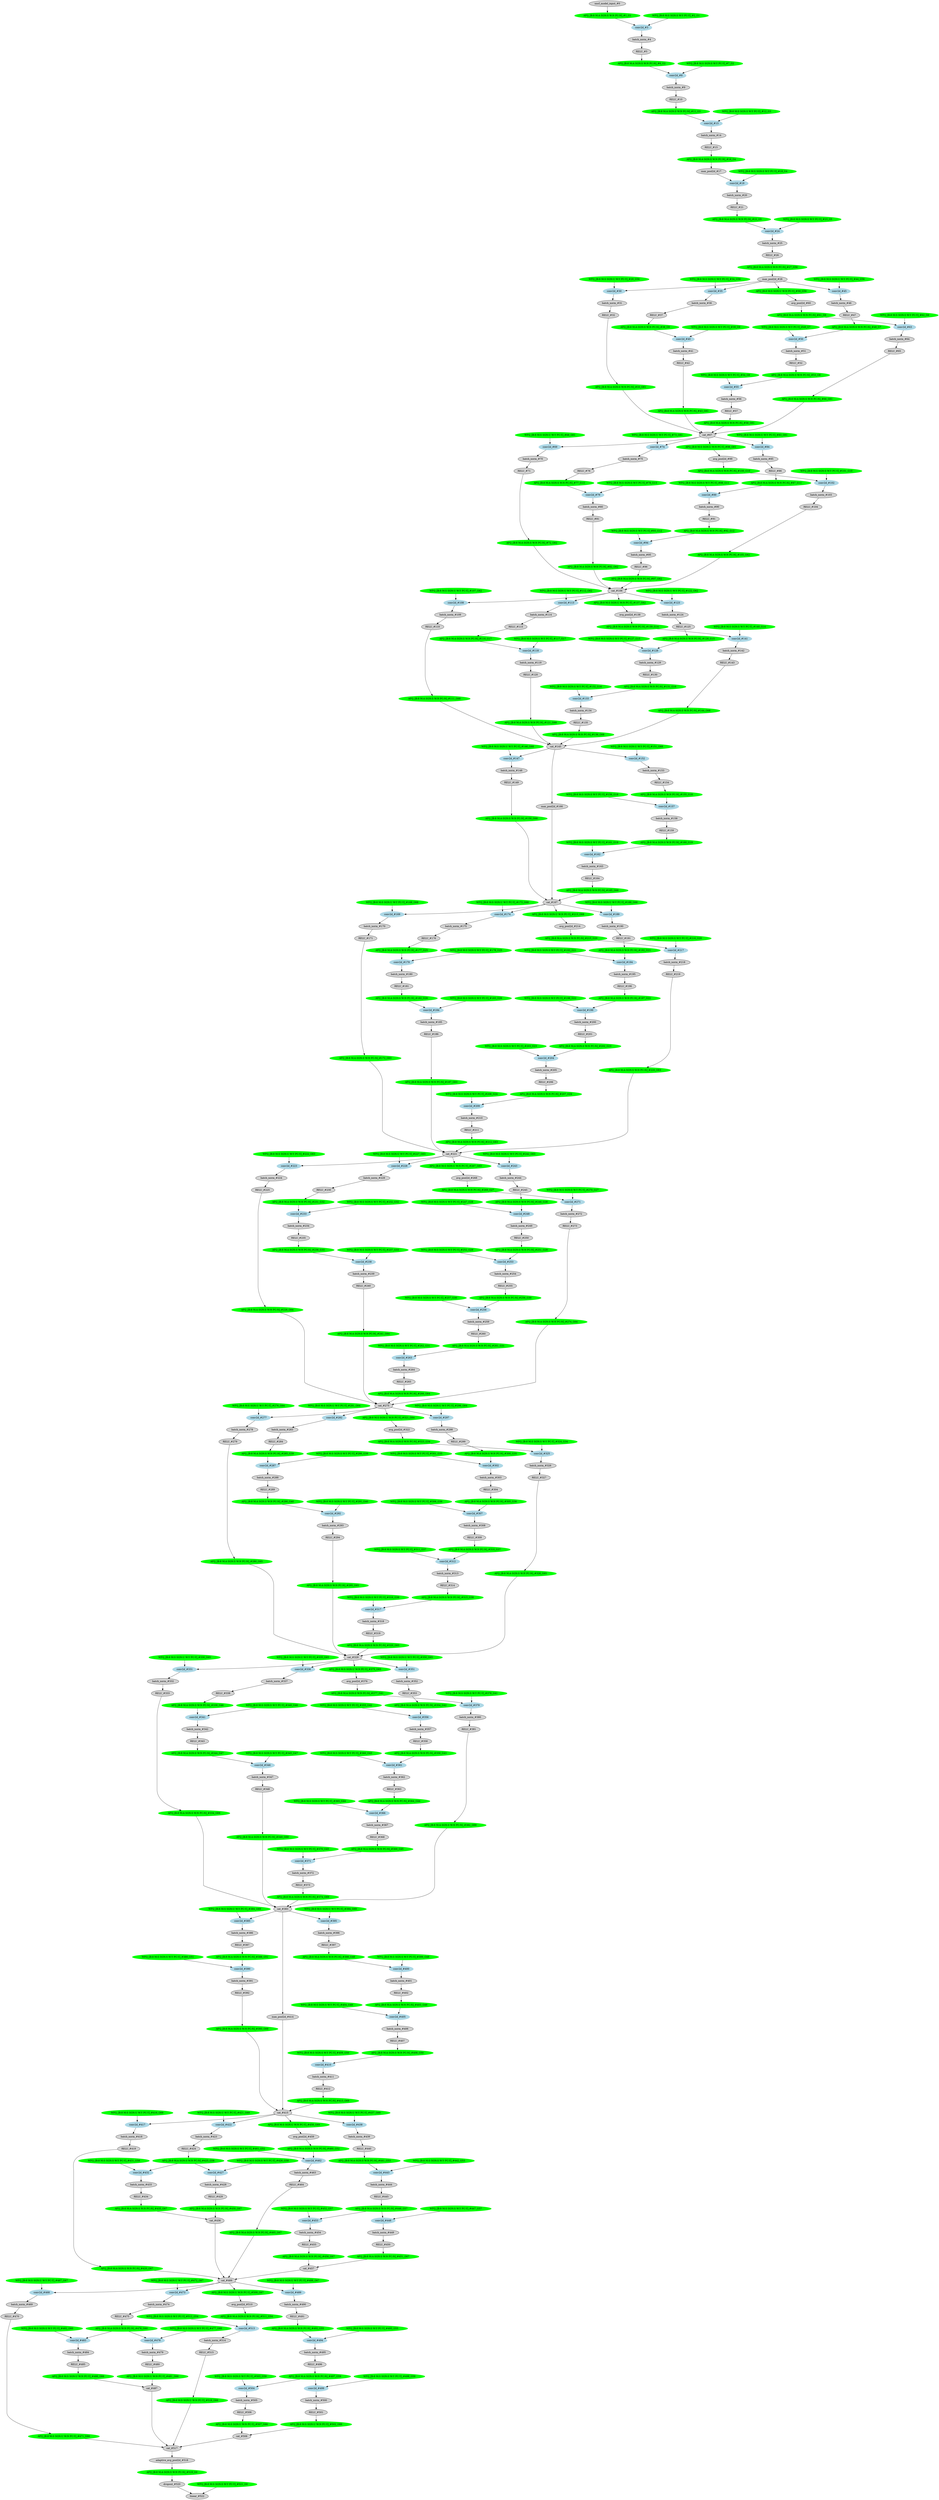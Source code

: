 strict digraph  {
"0 /nncf_model_input" [id=0, label="nncf_model_input_#0", scope="", style=filled, type=nncf_model_input];
"1 AsymmetricQuantizer/asymmetric_quantize" [color=green, id=1, label="AFQ_[B:8 M:A SGN:S W:N PC:N]_#1_G1", scope=AsymmetricQuantizer, style=filled, type=asymmetric_quantize];
"2 Inception3/BasicConv2d[Conv2d_1a_3x3]/NNCFConv2d[conv]/ModuleDict[pre_ops]/UpdateWeight[0]/SymmetricQuantizer[op]/symmetric_quantize" [color=green, id=2, label="WFQ_[B:8 M:S SGN:S W:Y PC:Y]_#2_G1", scope="Inception3/BasicConv2d[Conv2d_1a_3x3]/NNCFConv2d[conv]/ModuleDict[pre_ops]/UpdateWeight[0]/SymmetricQuantizer[op]", style=filled, type=symmetric_quantize];
"3 Inception3/BasicConv2d[Conv2d_1a_3x3]/NNCFConv2d[conv]/conv2d" [color=lightblue, id=3, label="conv2d_#3", scope="Inception3/BasicConv2d[Conv2d_1a_3x3]/NNCFConv2d[conv]", style=filled, type=conv2d];
"4 Inception3/BasicConv2d[Conv2d_1a_3x3]/BatchNorm2d[bn]/batch_norm" [id=4, label="batch_norm_#4", scope="Inception3/BasicConv2d[Conv2d_1a_3x3]/BatchNorm2d[bn]", style=filled, type=batch_norm];
"5 Inception3/BasicConv2d[Conv2d_1a_3x3]/RELU" [id=5, label="RELU_#5", scope="Inception3/BasicConv2d[Conv2d_1a_3x3]", style=filled, type=RELU];
"6 Inception3/BasicConv2d[Conv2d_1a_3x3]/AsymmetricQuantizer/asymmetric_quantize" [color=green, id=6, label="AFQ_[B:8 M:A SGN:S W:N PC:N]_#6_G2", scope="Inception3/BasicConv2d[Conv2d_1a_3x3]/AsymmetricQuantizer", style=filled, type=asymmetric_quantize];
"7 Inception3/BasicConv2d[Conv2d_2a_3x3]/NNCFConv2d[conv]/ModuleDict[pre_ops]/UpdateWeight[0]/SymmetricQuantizer[op]/symmetric_quantize" [color=green, id=7, label="WFQ_[B:8 M:S SGN:S W:Y PC:Y]_#7_G2", scope="Inception3/BasicConv2d[Conv2d_2a_3x3]/NNCFConv2d[conv]/ModuleDict[pre_ops]/UpdateWeight[0]/SymmetricQuantizer[op]", style=filled, type=symmetric_quantize];
"8 Inception3/BasicConv2d[Conv2d_2a_3x3]/NNCFConv2d[conv]/conv2d" [color=lightblue, id=8, label="conv2d_#8", scope="Inception3/BasicConv2d[Conv2d_2a_3x3]/NNCFConv2d[conv]", style=filled, type=conv2d];
"9 Inception3/BasicConv2d[Conv2d_2a_3x3]/BatchNorm2d[bn]/batch_norm" [id=9, label="batch_norm_#9", scope="Inception3/BasicConv2d[Conv2d_2a_3x3]/BatchNorm2d[bn]", style=filled, type=batch_norm];
"10 Inception3/BasicConv2d[Conv2d_2a_3x3]/RELU" [id=10, label="RELU_#10", scope="Inception3/BasicConv2d[Conv2d_2a_3x3]", style=filled, type=RELU];
"11 Inception3/BasicConv2d[Conv2d_2a_3x3]/AsymmetricQuantizer/asymmetric_quantize" [color=green, id=11, label="AFQ_[B:8 M:A SGN:S W:N PC:N]_#11_G3", scope="Inception3/BasicConv2d[Conv2d_2a_3x3]/AsymmetricQuantizer", style=filled, type=asymmetric_quantize];
"12 Inception3/BasicConv2d[Conv2d_2b_3x3]/NNCFConv2d[conv]/ModuleDict[pre_ops]/UpdateWeight[0]/SymmetricQuantizer[op]/symmetric_quantize" [color=green, id=12, label="WFQ_[B:8 M:S SGN:S W:Y PC:Y]_#12_G3", scope="Inception3/BasicConv2d[Conv2d_2b_3x3]/NNCFConv2d[conv]/ModuleDict[pre_ops]/UpdateWeight[0]/SymmetricQuantizer[op]", style=filled, type=symmetric_quantize];
"13 Inception3/BasicConv2d[Conv2d_2b_3x3]/NNCFConv2d[conv]/conv2d" [color=lightblue, id=13, label="conv2d_#13", scope="Inception3/BasicConv2d[Conv2d_2b_3x3]/NNCFConv2d[conv]", style=filled, type=conv2d];
"14 Inception3/BasicConv2d[Conv2d_2b_3x3]/BatchNorm2d[bn]/batch_norm" [id=14, label="batch_norm_#14", scope="Inception3/BasicConv2d[Conv2d_2b_3x3]/BatchNorm2d[bn]", style=filled, type=batch_norm];
"15 Inception3/BasicConv2d[Conv2d_2b_3x3]/RELU" [id=15, label="RELU_#15", scope="Inception3/BasicConv2d[Conv2d_2b_3x3]", style=filled, type=RELU];
"16 Inception3/BasicConv2d[Conv2d_2b_3x3]/AsymmetricQuantizer/asymmetric_quantize" [color=green, id=16, label="AFQ_[B:8 M:A SGN:S W:N PC:N]_#16_G4", scope="Inception3/BasicConv2d[Conv2d_2b_3x3]/AsymmetricQuantizer", style=filled, type=asymmetric_quantize];
"17 Inception3/MaxPool2d[maxpool1]/max_pool2d" [id=17, label="max_pool2d_#17", scope="Inception3/MaxPool2d[maxpool1]", style=filled, type=max_pool2d];
"18 Inception3/BasicConv2d[Conv2d_3b_1x1]/NNCFConv2d[conv]/ModuleDict[pre_ops]/UpdateWeight[0]/SymmetricQuantizer[op]/symmetric_quantize" [color=green, id=18, label="WFQ_[B:8 M:S SGN:S W:Y PC:Y]_#18_G4", scope="Inception3/BasicConv2d[Conv2d_3b_1x1]/NNCFConv2d[conv]/ModuleDict[pre_ops]/UpdateWeight[0]/SymmetricQuantizer[op]", style=filled, type=symmetric_quantize];
"19 Inception3/BasicConv2d[Conv2d_3b_1x1]/NNCFConv2d[conv]/conv2d" [color=lightblue, id=19, label="conv2d_#19", scope="Inception3/BasicConv2d[Conv2d_3b_1x1]/NNCFConv2d[conv]", style=filled, type=conv2d];
"20 Inception3/BasicConv2d[Conv2d_3b_1x1]/BatchNorm2d[bn]/batch_norm" [id=20, label="batch_norm_#20", scope="Inception3/BasicConv2d[Conv2d_3b_1x1]/BatchNorm2d[bn]", style=filled, type=batch_norm];
"21 Inception3/BasicConv2d[Conv2d_3b_1x1]/RELU" [id=21, label="RELU_#21", scope="Inception3/BasicConv2d[Conv2d_3b_1x1]", style=filled, type=RELU];
"22 Inception3/BasicConv2d[Conv2d_3b_1x1]/AsymmetricQuantizer/asymmetric_quantize" [color=green, id=22, label="AFQ_[B:8 M:A SGN:S W:N PC:N]_#22_G5", scope="Inception3/BasicConv2d[Conv2d_3b_1x1]/AsymmetricQuantizer", style=filled, type=asymmetric_quantize];
"23 Inception3/BasicConv2d[Conv2d_4a_3x3]/NNCFConv2d[conv]/ModuleDict[pre_ops]/UpdateWeight[0]/SymmetricQuantizer[op]/symmetric_quantize" [color=green, id=23, label="WFQ_[B:8 M:S SGN:S W:Y PC:Y]_#23_G5", scope="Inception3/BasicConv2d[Conv2d_4a_3x3]/NNCFConv2d[conv]/ModuleDict[pre_ops]/UpdateWeight[0]/SymmetricQuantizer[op]", style=filled, type=symmetric_quantize];
"24 Inception3/BasicConv2d[Conv2d_4a_3x3]/NNCFConv2d[conv]/conv2d" [color=lightblue, id=24, label="conv2d_#24", scope="Inception3/BasicConv2d[Conv2d_4a_3x3]/NNCFConv2d[conv]", style=filled, type=conv2d];
"25 Inception3/BasicConv2d[Conv2d_4a_3x3]/BatchNorm2d[bn]/batch_norm" [id=25, label="batch_norm_#25", scope="Inception3/BasicConv2d[Conv2d_4a_3x3]/BatchNorm2d[bn]", style=filled, type=batch_norm];
"26 Inception3/BasicConv2d[Conv2d_4a_3x3]/RELU" [id=26, label="RELU_#26", scope="Inception3/BasicConv2d[Conv2d_4a_3x3]", style=filled, type=RELU];
"27 Inception3/BasicConv2d[Conv2d_4a_3x3]/AsymmetricQuantizer/asymmetric_quantize" [color=green, id=27, label="AFQ_[B:8 M:A SGN:S W:N PC:N]_#27_G56", scope="Inception3/BasicConv2d[Conv2d_4a_3x3]/AsymmetricQuantizer", style=filled, type=asymmetric_quantize];
"28 Inception3/MaxPool2d[maxpool2]/max_pool2d" [id=28, label="max_pool2d_#28", scope="Inception3/MaxPool2d[maxpool2]", style=filled, type=max_pool2d];
"29 Inception3/InceptionA[Mixed_5b]/BasicConv2d[branch1x1]/NNCFConv2d[conv]/ModuleDict[pre_ops]/UpdateWeight[0]/SymmetricQuantizer[op]/symmetric_quantize" [color=green, id=29, label="WFQ_[B:8 M:S SGN:U W:Y PC:Y]_#29_G56", scope="Inception3/InceptionA[Mixed_5b]/BasicConv2d[branch1x1]/NNCFConv2d[conv]/ModuleDict[pre_ops]/UpdateWeight[0]/SymmetricQuantizer[op]", style=filled, type=symmetric_quantize];
"30 Inception3/InceptionA[Mixed_5b]/BasicConv2d[branch1x1]/NNCFConv2d[conv]/conv2d" [color=lightblue, id=30, label="conv2d_#30", scope="Inception3/InceptionA[Mixed_5b]/BasicConv2d[branch1x1]/NNCFConv2d[conv]", style=filled, type=conv2d];
"31 Inception3/InceptionA[Mixed_5b]/BasicConv2d[branch1x1]/BatchNorm2d[bn]/batch_norm" [id=31, label="batch_norm_#31", scope="Inception3/InceptionA[Mixed_5b]/BasicConv2d[branch1x1]/BatchNorm2d[bn]", style=filled, type=batch_norm];
"32 Inception3/InceptionA[Mixed_5b]/BasicConv2d[branch1x1]/RELU" [id=32, label="RELU_#32", scope="Inception3/InceptionA[Mixed_5b]/BasicConv2d[branch1x1]", style=filled, type=RELU];
"33 Inception3/InceptionA[Mixed_5b]/BasicConv2d[branch1x1]/AsymmetricQuantizer/asymmetric_quantize" [color=green, id=33, label="AFQ_[B:8 M:A SGN:S W:N PC:N]_#33_G61", scope="Inception3/InceptionA[Mixed_5b]/BasicConv2d[branch1x1]/AsymmetricQuantizer", style=filled, type=asymmetric_quantize];
"34 Inception3/InceptionA[Mixed_5b]/BasicConv2d[branch5x5_1]/NNCFConv2d[conv]/ModuleDict[pre_ops]/UpdateWeight[0]/SymmetricQuantizer[op]/symmetric_quantize" [color=green, id=34, label="WFQ_[B:8 M:S SGN:U W:Y PC:Y]_#34_G56", scope="Inception3/InceptionA[Mixed_5b]/BasicConv2d[branch5x5_1]/NNCFConv2d[conv]/ModuleDict[pre_ops]/UpdateWeight[0]/SymmetricQuantizer[op]", style=filled, type=symmetric_quantize];
"35 Inception3/InceptionA[Mixed_5b]/BasicConv2d[branch5x5_1]/NNCFConv2d[conv]/conv2d" [color=lightblue, id=35, label="conv2d_#35", scope="Inception3/InceptionA[Mixed_5b]/BasicConv2d[branch5x5_1]/NNCFConv2d[conv]", style=filled, type=conv2d];
"36 Inception3/InceptionA[Mixed_5b]/BasicConv2d[branch5x5_1]/BatchNorm2d[bn]/batch_norm" [id=36, label="batch_norm_#36", scope="Inception3/InceptionA[Mixed_5b]/BasicConv2d[branch5x5_1]/BatchNorm2d[bn]", style=filled, type=batch_norm];
"37 Inception3/InceptionA[Mixed_5b]/BasicConv2d[branch5x5_1]/RELU" [id=37, label="RELU_#37", scope="Inception3/InceptionA[Mixed_5b]/BasicConv2d[branch5x5_1]", style=filled, type=RELU];
"38 Inception3/InceptionA[Mixed_5b]/BasicConv2d[branch5x5_1]/AsymmetricQuantizer/asymmetric_quantize" [color=green, id=38, label="AFQ_[B:8 M:A SGN:S W:N PC:N]_#38_G9", scope="Inception3/InceptionA[Mixed_5b]/BasicConv2d[branch5x5_1]/AsymmetricQuantizer", style=filled, type=asymmetric_quantize];
"39 Inception3/InceptionA[Mixed_5b]/BasicConv2d[branch5x5_2]/NNCFConv2d[conv]/ModuleDict[pre_ops]/UpdateWeight[0]/SymmetricQuantizer[op]/symmetric_quantize" [color=green, id=39, label="WFQ_[B:8 M:S SGN:S W:Y PC:Y]_#39_G9", scope="Inception3/InceptionA[Mixed_5b]/BasicConv2d[branch5x5_2]/NNCFConv2d[conv]/ModuleDict[pre_ops]/UpdateWeight[0]/SymmetricQuantizer[op]", style=filled, type=symmetric_quantize];
"40 Inception3/InceptionA[Mixed_5b]/BasicConv2d[branch5x5_2]/NNCFConv2d[conv]/conv2d" [color=lightblue, id=40, label="conv2d_#40", scope="Inception3/InceptionA[Mixed_5b]/BasicConv2d[branch5x5_2]/NNCFConv2d[conv]", style=filled, type=conv2d];
"41 Inception3/InceptionA[Mixed_5b]/BasicConv2d[branch5x5_2]/BatchNorm2d[bn]/batch_norm" [id=41, label="batch_norm_#41", scope="Inception3/InceptionA[Mixed_5b]/BasicConv2d[branch5x5_2]/BatchNorm2d[bn]", style=filled, type=batch_norm];
"42 Inception3/InceptionA[Mixed_5b]/BasicConv2d[branch5x5_2]/RELU" [id=42, label="RELU_#42", scope="Inception3/InceptionA[Mixed_5b]/BasicConv2d[branch5x5_2]", style=filled, type=RELU];
"43 Inception3/InceptionA[Mixed_5b]/BasicConv2d[branch5x5_2]/AsymmetricQuantizer/asymmetric_quantize" [color=green, id=43, label="AFQ_[B:8 M:A SGN:S W:N PC:N]_#43_G61", scope="Inception3/InceptionA[Mixed_5b]/BasicConv2d[branch5x5_2]/AsymmetricQuantizer", style=filled, type=asymmetric_quantize];
"44 Inception3/InceptionA[Mixed_5b]/BasicConv2d[branch3x3dbl_1]/NNCFConv2d[conv]/ModuleDict[pre_ops]/UpdateWeight[0]/SymmetricQuantizer[op]/symmetric_quantize" [color=green, id=44, label="WFQ_[B:8 M:S SGN:U W:Y PC:Y]_#44_G56", scope="Inception3/InceptionA[Mixed_5b]/BasicConv2d[branch3x3dbl_1]/NNCFConv2d[conv]/ModuleDict[pre_ops]/UpdateWeight[0]/SymmetricQuantizer[op]", style=filled, type=symmetric_quantize];
"45 Inception3/InceptionA[Mixed_5b]/BasicConv2d[branch3x3dbl_1]/NNCFConv2d[conv]/conv2d" [color=lightblue, id=45, label="conv2d_#45", scope="Inception3/InceptionA[Mixed_5b]/BasicConv2d[branch3x3dbl_1]/NNCFConv2d[conv]", style=filled, type=conv2d];
"46 Inception3/InceptionA[Mixed_5b]/BasicConv2d[branch3x3dbl_1]/BatchNorm2d[bn]/batch_norm" [id=46, label="batch_norm_#46", scope="Inception3/InceptionA[Mixed_5b]/BasicConv2d[branch3x3dbl_1]/BatchNorm2d[bn]", style=filled, type=batch_norm];
"47 Inception3/InceptionA[Mixed_5b]/BasicConv2d[branch3x3dbl_1]/RELU" [id=47, label="RELU_#47", scope="Inception3/InceptionA[Mixed_5b]/BasicConv2d[branch3x3dbl_1]", style=filled, type=RELU];
"48 Inception3/InceptionA[Mixed_5b]/BasicConv2d[branch3x3dbl_1]/AsymmetricQuantizer/asymmetric_quantize" [color=green, id=48, label="AFQ_[B:8 M:A SGN:S W:N PC:N]_#48_G7", scope="Inception3/InceptionA[Mixed_5b]/BasicConv2d[branch3x3dbl_1]/AsymmetricQuantizer", style=filled, type=asymmetric_quantize];
"49 Inception3/InceptionA[Mixed_5b]/BasicConv2d[branch3x3dbl_2]/NNCFConv2d[conv]/ModuleDict[pre_ops]/UpdateWeight[0]/SymmetricQuantizer[op]/symmetric_quantize" [color=green, id=49, label="WFQ_[B:8 M:S SGN:S W:Y PC:Y]_#49_G7", scope="Inception3/InceptionA[Mixed_5b]/BasicConv2d[branch3x3dbl_2]/NNCFConv2d[conv]/ModuleDict[pre_ops]/UpdateWeight[0]/SymmetricQuantizer[op]", style=filled, type=symmetric_quantize];
"50 Inception3/InceptionA[Mixed_5b]/BasicConv2d[branch3x3dbl_2]/NNCFConv2d[conv]/conv2d" [color=lightblue, id=50, label="conv2d_#50", scope="Inception3/InceptionA[Mixed_5b]/BasicConv2d[branch3x3dbl_2]/NNCFConv2d[conv]", style=filled, type=conv2d];
"51 Inception3/InceptionA[Mixed_5b]/BasicConv2d[branch3x3dbl_2]/BatchNorm2d[bn]/batch_norm" [id=51, label="batch_norm_#51", scope="Inception3/InceptionA[Mixed_5b]/BasicConv2d[branch3x3dbl_2]/BatchNorm2d[bn]", style=filled, type=batch_norm];
"52 Inception3/InceptionA[Mixed_5b]/BasicConv2d[branch3x3dbl_2]/RELU" [id=52, label="RELU_#52", scope="Inception3/InceptionA[Mixed_5b]/BasicConv2d[branch3x3dbl_2]", style=filled, type=RELU];
"53 Inception3/InceptionA[Mixed_5b]/BasicConv2d[branch3x3dbl_2]/AsymmetricQuantizer/asymmetric_quantize" [color=green, id=53, label="AFQ_[B:8 M:A SGN:S W:N PC:N]_#53_G8", scope="Inception3/InceptionA[Mixed_5b]/BasicConv2d[branch3x3dbl_2]/AsymmetricQuantizer", style=filled, type=asymmetric_quantize];
"54 Inception3/InceptionA[Mixed_5b]/BasicConv2d[branch3x3dbl_3]/NNCFConv2d[conv]/ModuleDict[pre_ops]/UpdateWeight[0]/SymmetricQuantizer[op]/symmetric_quantize" [color=green, id=54, label="WFQ_[B:8 M:S SGN:S W:Y PC:Y]_#54_G8", scope="Inception3/InceptionA[Mixed_5b]/BasicConv2d[branch3x3dbl_3]/NNCFConv2d[conv]/ModuleDict[pre_ops]/UpdateWeight[0]/SymmetricQuantizer[op]", style=filled, type=symmetric_quantize];
"55 Inception3/InceptionA[Mixed_5b]/BasicConv2d[branch3x3dbl_3]/NNCFConv2d[conv]/conv2d" [color=lightblue, id=55, label="conv2d_#55", scope="Inception3/InceptionA[Mixed_5b]/BasicConv2d[branch3x3dbl_3]/NNCFConv2d[conv]", style=filled, type=conv2d];
"56 Inception3/InceptionA[Mixed_5b]/BasicConv2d[branch3x3dbl_3]/BatchNorm2d[bn]/batch_norm" [id=56, label="batch_norm_#56", scope="Inception3/InceptionA[Mixed_5b]/BasicConv2d[branch3x3dbl_3]/BatchNorm2d[bn]", style=filled, type=batch_norm];
"57 Inception3/InceptionA[Mixed_5b]/BasicConv2d[branch3x3dbl_3]/RELU" [id=57, label="RELU_#57", scope="Inception3/InceptionA[Mixed_5b]/BasicConv2d[branch3x3dbl_3]", style=filled, type=RELU];
"58 Inception3/InceptionA[Mixed_5b]/BasicConv2d[branch3x3dbl_3]/AsymmetricQuantizer/asymmetric_quantize" [color=green, id=58, label="AFQ_[B:8 M:A SGN:S W:N PC:N]_#58_G61", scope="Inception3/InceptionA[Mixed_5b]/BasicConv2d[branch3x3dbl_3]/AsymmetricQuantizer", style=filled, type=asymmetric_quantize];
"59 Inception3/InceptionA[Mixed_5b]/SymmetricQuantizer/symmetric_quantize" [color=green, id=59, label="AFQ_[B:8 M:S SGN:U W:N PC:Y]_#59_G56", scope="Inception3/InceptionA[Mixed_5b]/SymmetricQuantizer", style=filled, type=symmetric_quantize];
"60 Inception3/InceptionA[Mixed_5b]/avg_pool2d" [id=60, label="avg_pool2d_#60", scope="Inception3/InceptionA[Mixed_5b]", style=filled, type=avg_pool2d];
"61 Inception3/InceptionA[Mixed_5b]/AsymmetricQuantizer/asymmetric_quantize" [color=green, id=61, label="AFQ_[B:8 M:A SGN:S W:N PC:N]_#61_G6", scope="Inception3/InceptionA[Mixed_5b]/AsymmetricQuantizer", style=filled, type=asymmetric_quantize];
"62 Inception3/InceptionA[Mixed_5b]/BasicConv2d[branch_pool]/NNCFConv2d[conv]/ModuleDict[pre_ops]/UpdateWeight[0]/SymmetricQuantizer[op]/symmetric_quantize" [color=green, id=62, label="WFQ_[B:8 M:S SGN:S W:Y PC:Y]_#62_G6", scope="Inception3/InceptionA[Mixed_5b]/BasicConv2d[branch_pool]/NNCFConv2d[conv]/ModuleDict[pre_ops]/UpdateWeight[0]/SymmetricQuantizer[op]", style=filled, type=symmetric_quantize];
"63 Inception3/InceptionA[Mixed_5b]/BasicConv2d[branch_pool]/NNCFConv2d[conv]/conv2d" [color=lightblue, id=63, label="conv2d_#63", scope="Inception3/InceptionA[Mixed_5b]/BasicConv2d[branch_pool]/NNCFConv2d[conv]", style=filled, type=conv2d];
"64 Inception3/InceptionA[Mixed_5b]/BasicConv2d[branch_pool]/BatchNorm2d[bn]/batch_norm" [id=64, label="batch_norm_#64", scope="Inception3/InceptionA[Mixed_5b]/BasicConv2d[branch_pool]/BatchNorm2d[bn]", style=filled, type=batch_norm];
"65 Inception3/InceptionA[Mixed_5b]/BasicConv2d[branch_pool]/RELU" [id=65, label="RELU_#65", scope="Inception3/InceptionA[Mixed_5b]/BasicConv2d[branch_pool]", style=filled, type=RELU];
"66 Inception3/InceptionA[Mixed_5b]/BasicConv2d[branch_pool]/AsymmetricQuantizer/asymmetric_quantize" [color=green, id=66, label="AFQ_[B:8 M:A SGN:S W:N PC:N]_#66_G61", scope="Inception3/InceptionA[Mixed_5b]/BasicConv2d[branch_pool]/AsymmetricQuantizer", style=filled, type=asymmetric_quantize];
"67 Inception3/InceptionA[Mixed_5b]/cat" [id=67, label="cat_#67", scope="Inception3/InceptionA[Mixed_5b]", style=filled, type=cat];
"68 Inception3/InceptionA[Mixed_5c]/BasicConv2d[branch1x1]/NNCFConv2d[conv]/ModuleDict[pre_ops]/UpdateWeight[0]/SymmetricQuantizer[op]/symmetric_quantize" [color=green, id=68, label="WFQ_[B:8 M:S SGN:U W:Y PC:Y]_#68_G61", scope="Inception3/InceptionA[Mixed_5c]/BasicConv2d[branch1x1]/NNCFConv2d[conv]/ModuleDict[pre_ops]/UpdateWeight[0]/SymmetricQuantizer[op]", style=filled, type=symmetric_quantize];
"69 Inception3/InceptionA[Mixed_5c]/BasicConv2d[branch1x1]/NNCFConv2d[conv]/conv2d" [color=lightblue, id=69, label="conv2d_#69", scope="Inception3/InceptionA[Mixed_5c]/BasicConv2d[branch1x1]/NNCFConv2d[conv]", style=filled, type=conv2d];
"70 Inception3/InceptionA[Mixed_5c]/BasicConv2d[branch1x1]/BatchNorm2d[bn]/batch_norm" [id=70, label="batch_norm_#70", scope="Inception3/InceptionA[Mixed_5c]/BasicConv2d[branch1x1]/BatchNorm2d[bn]", style=filled, type=batch_norm];
"71 Inception3/InceptionA[Mixed_5c]/BasicConv2d[branch1x1]/RELU" [id=71, label="RELU_#71", scope="Inception3/InceptionA[Mixed_5c]/BasicConv2d[branch1x1]", style=filled, type=RELU];
"72 Inception3/InceptionA[Mixed_5c]/BasicConv2d[branch1x1]/AsymmetricQuantizer/asymmetric_quantize" [color=green, id=72, label="AFQ_[B:8 M:A SGN:S W:N PC:N]_#72_G62", scope="Inception3/InceptionA[Mixed_5c]/BasicConv2d[branch1x1]/AsymmetricQuantizer", style=filled, type=asymmetric_quantize];
"73 Inception3/InceptionA[Mixed_5c]/BasicConv2d[branch5x5_1]/NNCFConv2d[conv]/ModuleDict[pre_ops]/UpdateWeight[0]/SymmetricQuantizer[op]/symmetric_quantize" [color=green, id=73, label="WFQ_[B:8 M:S SGN:U W:Y PC:Y]_#73_G61", scope="Inception3/InceptionA[Mixed_5c]/BasicConv2d[branch5x5_1]/NNCFConv2d[conv]/ModuleDict[pre_ops]/UpdateWeight[0]/SymmetricQuantizer[op]", style=filled, type=symmetric_quantize];
"74 Inception3/InceptionA[Mixed_5c]/BasicConv2d[branch5x5_1]/NNCFConv2d[conv]/conv2d" [color=lightblue, id=74, label="conv2d_#74", scope="Inception3/InceptionA[Mixed_5c]/BasicConv2d[branch5x5_1]/NNCFConv2d[conv]", style=filled, type=conv2d];
"75 Inception3/InceptionA[Mixed_5c]/BasicConv2d[branch5x5_1]/BatchNorm2d[bn]/batch_norm" [id=75, label="batch_norm_#75", scope="Inception3/InceptionA[Mixed_5c]/BasicConv2d[branch5x5_1]/BatchNorm2d[bn]", style=filled, type=batch_norm];
"76 Inception3/InceptionA[Mixed_5c]/BasicConv2d[branch5x5_1]/RELU" [id=76, label="RELU_#76", scope="Inception3/InceptionA[Mixed_5c]/BasicConv2d[branch5x5_1]", style=filled, type=RELU];
"77 Inception3/InceptionA[Mixed_5c]/BasicConv2d[branch5x5_1]/AsymmetricQuantizer/asymmetric_quantize" [color=green, id=77, label="AFQ_[B:8 M:A SGN:S W:N PC:N]_#77_G13", scope="Inception3/InceptionA[Mixed_5c]/BasicConv2d[branch5x5_1]/AsymmetricQuantizer", style=filled, type=asymmetric_quantize];
"78 Inception3/InceptionA[Mixed_5c]/BasicConv2d[branch5x5_2]/NNCFConv2d[conv]/ModuleDict[pre_ops]/UpdateWeight[0]/SymmetricQuantizer[op]/symmetric_quantize" [color=green, id=78, label="WFQ_[B:8 M:S SGN:S W:Y PC:Y]_#78_G13", scope="Inception3/InceptionA[Mixed_5c]/BasicConv2d[branch5x5_2]/NNCFConv2d[conv]/ModuleDict[pre_ops]/UpdateWeight[0]/SymmetricQuantizer[op]", style=filled, type=symmetric_quantize];
"79 Inception3/InceptionA[Mixed_5c]/BasicConv2d[branch5x5_2]/NNCFConv2d[conv]/conv2d" [color=lightblue, id=79, label="conv2d_#79", scope="Inception3/InceptionA[Mixed_5c]/BasicConv2d[branch5x5_2]/NNCFConv2d[conv]", style=filled, type=conv2d];
"80 Inception3/InceptionA[Mixed_5c]/BasicConv2d[branch5x5_2]/BatchNorm2d[bn]/batch_norm" [id=80, label="batch_norm_#80", scope="Inception3/InceptionA[Mixed_5c]/BasicConv2d[branch5x5_2]/BatchNorm2d[bn]", style=filled, type=batch_norm];
"81 Inception3/InceptionA[Mixed_5c]/BasicConv2d[branch5x5_2]/RELU" [id=81, label="RELU_#81", scope="Inception3/InceptionA[Mixed_5c]/BasicConv2d[branch5x5_2]", style=filled, type=RELU];
"82 Inception3/InceptionA[Mixed_5c]/BasicConv2d[branch5x5_2]/AsymmetricQuantizer/asymmetric_quantize" [color=green, id=82, label="AFQ_[B:8 M:A SGN:S W:N PC:N]_#82_G62", scope="Inception3/InceptionA[Mixed_5c]/BasicConv2d[branch5x5_2]/AsymmetricQuantizer", style=filled, type=asymmetric_quantize];
"83 Inception3/InceptionA[Mixed_5c]/BasicConv2d[branch3x3dbl_1]/NNCFConv2d[conv]/ModuleDict[pre_ops]/UpdateWeight[0]/SymmetricQuantizer[op]/symmetric_quantize" [color=green, id=83, label="WFQ_[B:8 M:S SGN:U W:Y PC:Y]_#83_G61", scope="Inception3/InceptionA[Mixed_5c]/BasicConv2d[branch3x3dbl_1]/NNCFConv2d[conv]/ModuleDict[pre_ops]/UpdateWeight[0]/SymmetricQuantizer[op]", style=filled, type=symmetric_quantize];
"84 Inception3/InceptionA[Mixed_5c]/BasicConv2d[branch3x3dbl_1]/NNCFConv2d[conv]/conv2d" [color=lightblue, id=84, label="conv2d_#84", scope="Inception3/InceptionA[Mixed_5c]/BasicConv2d[branch3x3dbl_1]/NNCFConv2d[conv]", style=filled, type=conv2d];
"85 Inception3/InceptionA[Mixed_5c]/BasicConv2d[branch3x3dbl_1]/BatchNorm2d[bn]/batch_norm" [id=85, label="batch_norm_#85", scope="Inception3/InceptionA[Mixed_5c]/BasicConv2d[branch3x3dbl_1]/BatchNorm2d[bn]", style=filled, type=batch_norm];
"86 Inception3/InceptionA[Mixed_5c]/BasicConv2d[branch3x3dbl_1]/RELU" [id=86, label="RELU_#86", scope="Inception3/InceptionA[Mixed_5c]/BasicConv2d[branch3x3dbl_1]", style=filled, type=RELU];
"87 Inception3/InceptionA[Mixed_5c]/BasicConv2d[branch3x3dbl_1]/AsymmetricQuantizer/asymmetric_quantize" [color=green, id=87, label="AFQ_[B:8 M:A SGN:S W:N PC:N]_#87_G11", scope="Inception3/InceptionA[Mixed_5c]/BasicConv2d[branch3x3dbl_1]/AsymmetricQuantizer", style=filled, type=asymmetric_quantize];
"88 Inception3/InceptionA[Mixed_5c]/BasicConv2d[branch3x3dbl_2]/NNCFConv2d[conv]/ModuleDict[pre_ops]/UpdateWeight[0]/SymmetricQuantizer[op]/symmetric_quantize" [color=green, id=88, label="WFQ_[B:8 M:S SGN:S W:Y PC:Y]_#88_G11", scope="Inception3/InceptionA[Mixed_5c]/BasicConv2d[branch3x3dbl_2]/NNCFConv2d[conv]/ModuleDict[pre_ops]/UpdateWeight[0]/SymmetricQuantizer[op]", style=filled, type=symmetric_quantize];
"89 Inception3/InceptionA[Mixed_5c]/BasicConv2d[branch3x3dbl_2]/NNCFConv2d[conv]/conv2d" [color=lightblue, id=89, label="conv2d_#89", scope="Inception3/InceptionA[Mixed_5c]/BasicConv2d[branch3x3dbl_2]/NNCFConv2d[conv]", style=filled, type=conv2d];
"90 Inception3/InceptionA[Mixed_5c]/BasicConv2d[branch3x3dbl_2]/BatchNorm2d[bn]/batch_norm" [id=90, label="batch_norm_#90", scope="Inception3/InceptionA[Mixed_5c]/BasicConv2d[branch3x3dbl_2]/BatchNorm2d[bn]", style=filled, type=batch_norm];
"91 Inception3/InceptionA[Mixed_5c]/BasicConv2d[branch3x3dbl_2]/RELU" [id=91, label="RELU_#91", scope="Inception3/InceptionA[Mixed_5c]/BasicConv2d[branch3x3dbl_2]", style=filled, type=RELU];
"92 Inception3/InceptionA[Mixed_5c]/BasicConv2d[branch3x3dbl_2]/AsymmetricQuantizer/asymmetric_quantize" [color=green, id=92, label="AFQ_[B:8 M:A SGN:S W:N PC:N]_#92_G12", scope="Inception3/InceptionA[Mixed_5c]/BasicConv2d[branch3x3dbl_2]/AsymmetricQuantizer", style=filled, type=asymmetric_quantize];
"93 Inception3/InceptionA[Mixed_5c]/BasicConv2d[branch3x3dbl_3]/NNCFConv2d[conv]/ModuleDict[pre_ops]/UpdateWeight[0]/SymmetricQuantizer[op]/symmetric_quantize" [color=green, id=93, label="WFQ_[B:8 M:S SGN:S W:Y PC:Y]_#93_G12", scope="Inception3/InceptionA[Mixed_5c]/BasicConv2d[branch3x3dbl_3]/NNCFConv2d[conv]/ModuleDict[pre_ops]/UpdateWeight[0]/SymmetricQuantizer[op]", style=filled, type=symmetric_quantize];
"94 Inception3/InceptionA[Mixed_5c]/BasicConv2d[branch3x3dbl_3]/NNCFConv2d[conv]/conv2d" [color=lightblue, id=94, label="conv2d_#94", scope="Inception3/InceptionA[Mixed_5c]/BasicConv2d[branch3x3dbl_3]/NNCFConv2d[conv]", style=filled, type=conv2d];
"95 Inception3/InceptionA[Mixed_5c]/BasicConv2d[branch3x3dbl_3]/BatchNorm2d[bn]/batch_norm" [id=95, label="batch_norm_#95", scope="Inception3/InceptionA[Mixed_5c]/BasicConv2d[branch3x3dbl_3]/BatchNorm2d[bn]", style=filled, type=batch_norm];
"96 Inception3/InceptionA[Mixed_5c]/BasicConv2d[branch3x3dbl_3]/RELU" [id=96, label="RELU_#96", scope="Inception3/InceptionA[Mixed_5c]/BasicConv2d[branch3x3dbl_3]", style=filled, type=RELU];
"97 Inception3/InceptionA[Mixed_5c]/BasicConv2d[branch3x3dbl_3]/AsymmetricQuantizer/asymmetric_quantize" [color=green, id=97, label="AFQ_[B:8 M:A SGN:S W:N PC:N]_#97_G62", scope="Inception3/InceptionA[Mixed_5c]/BasicConv2d[branch3x3dbl_3]/AsymmetricQuantizer", style=filled, type=asymmetric_quantize];
"98 Inception3/InceptionA[Mixed_5c]/SymmetricQuantizer/symmetric_quantize" [color=green, id=98, label="AFQ_[B:8 M:S SGN:U W:N PC:Y]_#98_G61", scope="Inception3/InceptionA[Mixed_5c]/SymmetricQuantizer", style=filled, type=symmetric_quantize];
"99 Inception3/InceptionA[Mixed_5c]/avg_pool2d" [id=99, label="avg_pool2d_#99", scope="Inception3/InceptionA[Mixed_5c]", style=filled, type=avg_pool2d];
"100 Inception3/InceptionA[Mixed_5c]/AsymmetricQuantizer/asymmetric_quantize" [color=green, id=100, label="AFQ_[B:8 M:A SGN:S W:N PC:N]_#100_G10", scope="Inception3/InceptionA[Mixed_5c]/AsymmetricQuantizer", style=filled, type=asymmetric_quantize];
"101 Inception3/InceptionA[Mixed_5c]/BasicConv2d[branch_pool]/NNCFConv2d[conv]/ModuleDict[pre_ops]/UpdateWeight[0]/SymmetricQuantizer[op]/symmetric_quantize" [color=green, id=101, label="WFQ_[B:8 M:S SGN:S W:Y PC:Y]_#101_G10", scope="Inception3/InceptionA[Mixed_5c]/BasicConv2d[branch_pool]/NNCFConv2d[conv]/ModuleDict[pre_ops]/UpdateWeight[0]/SymmetricQuantizer[op]", style=filled, type=symmetric_quantize];
"102 Inception3/InceptionA[Mixed_5c]/BasicConv2d[branch_pool]/NNCFConv2d[conv]/conv2d" [color=lightblue, id=102, label="conv2d_#102", scope="Inception3/InceptionA[Mixed_5c]/BasicConv2d[branch_pool]/NNCFConv2d[conv]", style=filled, type=conv2d];
"103 Inception3/InceptionA[Mixed_5c]/BasicConv2d[branch_pool]/BatchNorm2d[bn]/batch_norm" [id=103, label="batch_norm_#103", scope="Inception3/InceptionA[Mixed_5c]/BasicConv2d[branch_pool]/BatchNorm2d[bn]", style=filled, type=batch_norm];
"104 Inception3/InceptionA[Mixed_5c]/BasicConv2d[branch_pool]/RELU" [id=104, label="RELU_#104", scope="Inception3/InceptionA[Mixed_5c]/BasicConv2d[branch_pool]", style=filled, type=RELU];
"105 Inception3/InceptionA[Mixed_5c]/BasicConv2d[branch_pool]/AsymmetricQuantizer/asymmetric_quantize" [color=green, id=105, label="AFQ_[B:8 M:A SGN:S W:N PC:N]_#105_G62", scope="Inception3/InceptionA[Mixed_5c]/BasicConv2d[branch_pool]/AsymmetricQuantizer", style=filled, type=asymmetric_quantize];
"106 Inception3/InceptionA[Mixed_5c]/cat" [id=106, label="cat_#106", scope="Inception3/InceptionA[Mixed_5c]", style=filled, type=cat];
"107 Inception3/InceptionA[Mixed_5d]/BasicConv2d[branch1x1]/NNCFConv2d[conv]/ModuleDict[pre_ops]/UpdateWeight[0]/SymmetricQuantizer[op]/symmetric_quantize" [color=green, id=107, label="WFQ_[B:8 M:S SGN:U W:Y PC:Y]_#107_G62", scope="Inception3/InceptionA[Mixed_5d]/BasicConv2d[branch1x1]/NNCFConv2d[conv]/ModuleDict[pre_ops]/UpdateWeight[0]/SymmetricQuantizer[op]", style=filled, type=symmetric_quantize];
"108 Inception3/InceptionA[Mixed_5d]/BasicConv2d[branch1x1]/NNCFConv2d[conv]/conv2d" [color=lightblue, id=108, label="conv2d_#108", scope="Inception3/InceptionA[Mixed_5d]/BasicConv2d[branch1x1]/NNCFConv2d[conv]", style=filled, type=conv2d];
"109 Inception3/InceptionA[Mixed_5d]/BasicConv2d[branch1x1]/BatchNorm2d[bn]/batch_norm" [id=109, label="batch_norm_#109", scope="Inception3/InceptionA[Mixed_5d]/BasicConv2d[branch1x1]/BatchNorm2d[bn]", style=filled, type=batch_norm];
"110 Inception3/InceptionA[Mixed_5d]/BasicConv2d[branch1x1]/RELU" [id=110, label="RELU_#110", scope="Inception3/InceptionA[Mixed_5d]/BasicConv2d[branch1x1]", style=filled, type=RELU];
"111 Inception3/InceptionA[Mixed_5d]/BasicConv2d[branch1x1]/AsymmetricQuantizer/asymmetric_quantize" [color=green, id=111, label="AFQ_[B:8 M:A SGN:S W:N PC:N]_#111_G68", scope="Inception3/InceptionA[Mixed_5d]/BasicConv2d[branch1x1]/AsymmetricQuantizer", style=filled, type=asymmetric_quantize];
"112 Inception3/InceptionA[Mixed_5d]/BasicConv2d[branch5x5_1]/NNCFConv2d[conv]/ModuleDict[pre_ops]/UpdateWeight[0]/SymmetricQuantizer[op]/symmetric_quantize" [color=green, id=112, label="WFQ_[B:8 M:S SGN:U W:Y PC:Y]_#112_G62", scope="Inception3/InceptionA[Mixed_5d]/BasicConv2d[branch5x5_1]/NNCFConv2d[conv]/ModuleDict[pre_ops]/UpdateWeight[0]/SymmetricQuantizer[op]", style=filled, type=symmetric_quantize];
"113 Inception3/InceptionA[Mixed_5d]/BasicConv2d[branch5x5_1]/NNCFConv2d[conv]/conv2d" [color=lightblue, id=113, label="conv2d_#113", scope="Inception3/InceptionA[Mixed_5d]/BasicConv2d[branch5x5_1]/NNCFConv2d[conv]", style=filled, type=conv2d];
"114 Inception3/InceptionA[Mixed_5d]/BasicConv2d[branch5x5_1]/BatchNorm2d[bn]/batch_norm" [id=114, label="batch_norm_#114", scope="Inception3/InceptionA[Mixed_5d]/BasicConv2d[branch5x5_1]/BatchNorm2d[bn]", style=filled, type=batch_norm];
"115 Inception3/InceptionA[Mixed_5d]/BasicConv2d[branch5x5_1]/RELU" [id=115, label="RELU_#115", scope="Inception3/InceptionA[Mixed_5d]/BasicConv2d[branch5x5_1]", style=filled, type=RELU];
"116 Inception3/InceptionA[Mixed_5d]/BasicConv2d[branch5x5_1]/AsymmetricQuantizer/asymmetric_quantize" [color=green, id=116, label="AFQ_[B:8 M:A SGN:S W:N PC:N]_#116_G17", scope="Inception3/InceptionA[Mixed_5d]/BasicConv2d[branch5x5_1]/AsymmetricQuantizer", style=filled, type=asymmetric_quantize];
"117 Inception3/InceptionA[Mixed_5d]/BasicConv2d[branch5x5_2]/NNCFConv2d[conv]/ModuleDict[pre_ops]/UpdateWeight[0]/SymmetricQuantizer[op]/symmetric_quantize" [color=green, id=117, label="WFQ_[B:8 M:S SGN:S W:Y PC:Y]_#117_G17", scope="Inception3/InceptionA[Mixed_5d]/BasicConv2d[branch5x5_2]/NNCFConv2d[conv]/ModuleDict[pre_ops]/UpdateWeight[0]/SymmetricQuantizer[op]", style=filled, type=symmetric_quantize];
"118 Inception3/InceptionA[Mixed_5d]/BasicConv2d[branch5x5_2]/NNCFConv2d[conv]/conv2d" [color=lightblue, id=118, label="conv2d_#118", scope="Inception3/InceptionA[Mixed_5d]/BasicConv2d[branch5x5_2]/NNCFConv2d[conv]", style=filled, type=conv2d];
"119 Inception3/InceptionA[Mixed_5d]/BasicConv2d[branch5x5_2]/BatchNorm2d[bn]/batch_norm" [id=119, label="batch_norm_#119", scope="Inception3/InceptionA[Mixed_5d]/BasicConv2d[branch5x5_2]/BatchNorm2d[bn]", style=filled, type=batch_norm];
"120 Inception3/InceptionA[Mixed_5d]/BasicConv2d[branch5x5_2]/RELU" [id=120, label="RELU_#120", scope="Inception3/InceptionA[Mixed_5d]/BasicConv2d[branch5x5_2]", style=filled, type=RELU];
"121 Inception3/InceptionA[Mixed_5d]/BasicConv2d[branch5x5_2]/AsymmetricQuantizer/asymmetric_quantize" [color=green, id=121, label="AFQ_[B:8 M:A SGN:S W:N PC:N]_#121_G68", scope="Inception3/InceptionA[Mixed_5d]/BasicConv2d[branch5x5_2]/AsymmetricQuantizer", style=filled, type=asymmetric_quantize];
"122 Inception3/InceptionA[Mixed_5d]/BasicConv2d[branch3x3dbl_1]/NNCFConv2d[conv]/ModuleDict[pre_ops]/UpdateWeight[0]/SymmetricQuantizer[op]/symmetric_quantize" [color=green, id=122, label="WFQ_[B:8 M:S SGN:U W:Y PC:Y]_#122_G62", scope="Inception3/InceptionA[Mixed_5d]/BasicConv2d[branch3x3dbl_1]/NNCFConv2d[conv]/ModuleDict[pre_ops]/UpdateWeight[0]/SymmetricQuantizer[op]", style=filled, type=symmetric_quantize];
"123 Inception3/InceptionA[Mixed_5d]/BasicConv2d[branch3x3dbl_1]/NNCFConv2d[conv]/conv2d" [color=lightblue, id=123, label="conv2d_#123", scope="Inception3/InceptionA[Mixed_5d]/BasicConv2d[branch3x3dbl_1]/NNCFConv2d[conv]", style=filled, type=conv2d];
"124 Inception3/InceptionA[Mixed_5d]/BasicConv2d[branch3x3dbl_1]/BatchNorm2d[bn]/batch_norm" [id=124, label="batch_norm_#124", scope="Inception3/InceptionA[Mixed_5d]/BasicConv2d[branch3x3dbl_1]/BatchNorm2d[bn]", style=filled, type=batch_norm];
"125 Inception3/InceptionA[Mixed_5d]/BasicConv2d[branch3x3dbl_1]/RELU" [id=125, label="RELU_#125", scope="Inception3/InceptionA[Mixed_5d]/BasicConv2d[branch3x3dbl_1]", style=filled, type=RELU];
"126 Inception3/InceptionA[Mixed_5d]/BasicConv2d[branch3x3dbl_1]/AsymmetricQuantizer/asymmetric_quantize" [color=green, id=126, label="AFQ_[B:8 M:A SGN:S W:N PC:N]_#126_G15", scope="Inception3/InceptionA[Mixed_5d]/BasicConv2d[branch3x3dbl_1]/AsymmetricQuantizer", style=filled, type=asymmetric_quantize];
"127 Inception3/InceptionA[Mixed_5d]/BasicConv2d[branch3x3dbl_2]/NNCFConv2d[conv]/ModuleDict[pre_ops]/UpdateWeight[0]/SymmetricQuantizer[op]/symmetric_quantize" [color=green, id=127, label="WFQ_[B:8 M:S SGN:S W:Y PC:Y]_#127_G15", scope="Inception3/InceptionA[Mixed_5d]/BasicConv2d[branch3x3dbl_2]/NNCFConv2d[conv]/ModuleDict[pre_ops]/UpdateWeight[0]/SymmetricQuantizer[op]", style=filled, type=symmetric_quantize];
"128 Inception3/InceptionA[Mixed_5d]/BasicConv2d[branch3x3dbl_2]/NNCFConv2d[conv]/conv2d" [color=lightblue, id=128, label="conv2d_#128", scope="Inception3/InceptionA[Mixed_5d]/BasicConv2d[branch3x3dbl_2]/NNCFConv2d[conv]", style=filled, type=conv2d];
"129 Inception3/InceptionA[Mixed_5d]/BasicConv2d[branch3x3dbl_2]/BatchNorm2d[bn]/batch_norm" [id=129, label="batch_norm_#129", scope="Inception3/InceptionA[Mixed_5d]/BasicConv2d[branch3x3dbl_2]/BatchNorm2d[bn]", style=filled, type=batch_norm];
"130 Inception3/InceptionA[Mixed_5d]/BasicConv2d[branch3x3dbl_2]/RELU" [id=130, label="RELU_#130", scope="Inception3/InceptionA[Mixed_5d]/BasicConv2d[branch3x3dbl_2]", style=filled, type=RELU];
"131 Inception3/InceptionA[Mixed_5d]/BasicConv2d[branch3x3dbl_2]/AsymmetricQuantizer/asymmetric_quantize" [color=green, id=131, label="AFQ_[B:8 M:A SGN:S W:N PC:N]_#131_G16", scope="Inception3/InceptionA[Mixed_5d]/BasicConv2d[branch3x3dbl_2]/AsymmetricQuantizer", style=filled, type=asymmetric_quantize];
"132 Inception3/InceptionA[Mixed_5d]/BasicConv2d[branch3x3dbl_3]/NNCFConv2d[conv]/ModuleDict[pre_ops]/UpdateWeight[0]/SymmetricQuantizer[op]/symmetric_quantize" [color=green, id=132, label="WFQ_[B:8 M:S SGN:S W:Y PC:Y]_#132_G16", scope="Inception3/InceptionA[Mixed_5d]/BasicConv2d[branch3x3dbl_3]/NNCFConv2d[conv]/ModuleDict[pre_ops]/UpdateWeight[0]/SymmetricQuantizer[op]", style=filled, type=symmetric_quantize];
"133 Inception3/InceptionA[Mixed_5d]/BasicConv2d[branch3x3dbl_3]/NNCFConv2d[conv]/conv2d" [color=lightblue, id=133, label="conv2d_#133", scope="Inception3/InceptionA[Mixed_5d]/BasicConv2d[branch3x3dbl_3]/NNCFConv2d[conv]", style=filled, type=conv2d];
"134 Inception3/InceptionA[Mixed_5d]/BasicConv2d[branch3x3dbl_3]/BatchNorm2d[bn]/batch_norm" [id=134, label="batch_norm_#134", scope="Inception3/InceptionA[Mixed_5d]/BasicConv2d[branch3x3dbl_3]/BatchNorm2d[bn]", style=filled, type=batch_norm];
"135 Inception3/InceptionA[Mixed_5d]/BasicConv2d[branch3x3dbl_3]/RELU" [id=135, label="RELU_#135", scope="Inception3/InceptionA[Mixed_5d]/BasicConv2d[branch3x3dbl_3]", style=filled, type=RELU];
"136 Inception3/InceptionA[Mixed_5d]/BasicConv2d[branch3x3dbl_3]/AsymmetricQuantizer/asymmetric_quantize" [color=green, id=136, label="AFQ_[B:8 M:A SGN:S W:N PC:N]_#136_G68", scope="Inception3/InceptionA[Mixed_5d]/BasicConv2d[branch3x3dbl_3]/AsymmetricQuantizer", style=filled, type=asymmetric_quantize];
"137 Inception3/InceptionA[Mixed_5d]/SymmetricQuantizer/symmetric_quantize" [color=green, id=137, label="AFQ_[B:8 M:S SGN:U W:N PC:Y]_#137_G62", scope="Inception3/InceptionA[Mixed_5d]/SymmetricQuantizer", style=filled, type=symmetric_quantize];
"138 Inception3/InceptionA[Mixed_5d]/avg_pool2d" [id=138, label="avg_pool2d_#138", scope="Inception3/InceptionA[Mixed_5d]", style=filled, type=avg_pool2d];
"139 Inception3/InceptionA[Mixed_5d]/AsymmetricQuantizer/asymmetric_quantize" [color=green, id=139, label="AFQ_[B:8 M:A SGN:S W:N PC:N]_#139_G14", scope="Inception3/InceptionA[Mixed_5d]/AsymmetricQuantizer", style=filled, type=asymmetric_quantize];
"140 Inception3/InceptionA[Mixed_5d]/BasicConv2d[branch_pool]/NNCFConv2d[conv]/ModuleDict[pre_ops]/UpdateWeight[0]/SymmetricQuantizer[op]/symmetric_quantize" [color=green, id=140, label="WFQ_[B:8 M:S SGN:S W:Y PC:Y]_#140_G14", scope="Inception3/InceptionA[Mixed_5d]/BasicConv2d[branch_pool]/NNCFConv2d[conv]/ModuleDict[pre_ops]/UpdateWeight[0]/SymmetricQuantizer[op]", style=filled, type=symmetric_quantize];
"141 Inception3/InceptionA[Mixed_5d]/BasicConv2d[branch_pool]/NNCFConv2d[conv]/conv2d" [color=lightblue, id=141, label="conv2d_#141", scope="Inception3/InceptionA[Mixed_5d]/BasicConv2d[branch_pool]/NNCFConv2d[conv]", style=filled, type=conv2d];
"142 Inception3/InceptionA[Mixed_5d]/BasicConv2d[branch_pool]/BatchNorm2d[bn]/batch_norm" [id=142, label="batch_norm_#142", scope="Inception3/InceptionA[Mixed_5d]/BasicConv2d[branch_pool]/BatchNorm2d[bn]", style=filled, type=batch_norm];
"143 Inception3/InceptionA[Mixed_5d]/BasicConv2d[branch_pool]/RELU" [id=143, label="RELU_#143", scope="Inception3/InceptionA[Mixed_5d]/BasicConv2d[branch_pool]", style=filled, type=RELU];
"144 Inception3/InceptionA[Mixed_5d]/BasicConv2d[branch_pool]/AsymmetricQuantizer/asymmetric_quantize" [color=green, id=144, label="AFQ_[B:8 M:A SGN:S W:N PC:N]_#144_G68", scope="Inception3/InceptionA[Mixed_5d]/BasicConv2d[branch_pool]/AsymmetricQuantizer", style=filled, type=asymmetric_quantize];
"145 Inception3/InceptionA[Mixed_5d]/cat" [id=145, label="cat_#145", scope="Inception3/InceptionA[Mixed_5d]", style=filled, type=cat];
"146 Inception3/InceptionB[Mixed_6a]/BasicConv2d[branch3x3]/NNCFConv2d[conv]/ModuleDict[pre_ops]/UpdateWeight[0]/SymmetricQuantizer[op]/symmetric_quantize" [color=green, id=146, label="WFQ_[B:8 M:S SGN:U W:Y PC:Y]_#146_G68", scope="Inception3/InceptionB[Mixed_6a]/BasicConv2d[branch3x3]/NNCFConv2d[conv]/ModuleDict[pre_ops]/UpdateWeight[0]/SymmetricQuantizer[op]", style=filled, type=symmetric_quantize];
"147 Inception3/InceptionB[Mixed_6a]/BasicConv2d[branch3x3]/NNCFConv2d[conv]/conv2d" [color=lightblue, id=147, label="conv2d_#147", scope="Inception3/InceptionB[Mixed_6a]/BasicConv2d[branch3x3]/NNCFConv2d[conv]", style=filled, type=conv2d];
"148 Inception3/InceptionB[Mixed_6a]/BasicConv2d[branch3x3]/BatchNorm2d[bn]/batch_norm" [id=148, label="batch_norm_#148", scope="Inception3/InceptionB[Mixed_6a]/BasicConv2d[branch3x3]/BatchNorm2d[bn]", style=filled, type=batch_norm];
"149 Inception3/InceptionB[Mixed_6a]/BasicConv2d[branch3x3]/RELU" [id=149, label="RELU_#149", scope="Inception3/InceptionB[Mixed_6a]/BasicConv2d[branch3x3]", style=filled, type=RELU];
"150 Inception3/InceptionB[Mixed_6a]/BasicConv2d[branch3x3]/AsymmetricQuantizer/asymmetric_quantize" [color=green, id=150, label="AFQ_[B:8 M:A SGN:S W:N PC:N]_#150_G68", scope="Inception3/InceptionB[Mixed_6a]/BasicConv2d[branch3x3]/AsymmetricQuantizer", style=filled, type=asymmetric_quantize];
"151 Inception3/InceptionB[Mixed_6a]/BasicConv2d[branch3x3dbl_1]/NNCFConv2d[conv]/ModuleDict[pre_ops]/UpdateWeight[0]/SymmetricQuantizer[op]/symmetric_quantize" [color=green, id=151, label="WFQ_[B:8 M:S SGN:U W:Y PC:Y]_#151_G68", scope="Inception3/InceptionB[Mixed_6a]/BasicConv2d[branch3x3dbl_1]/NNCFConv2d[conv]/ModuleDict[pre_ops]/UpdateWeight[0]/SymmetricQuantizer[op]", style=filled, type=symmetric_quantize];
"152 Inception3/InceptionB[Mixed_6a]/BasicConv2d[branch3x3dbl_1]/NNCFConv2d[conv]/conv2d" [color=lightblue, id=152, label="conv2d_#152", scope="Inception3/InceptionB[Mixed_6a]/BasicConv2d[branch3x3dbl_1]/NNCFConv2d[conv]", style=filled, type=conv2d];
"153 Inception3/InceptionB[Mixed_6a]/BasicConv2d[branch3x3dbl_1]/BatchNorm2d[bn]/batch_norm" [id=153, label="batch_norm_#153", scope="Inception3/InceptionB[Mixed_6a]/BasicConv2d[branch3x3dbl_1]/BatchNorm2d[bn]", style=filled, type=batch_norm];
"154 Inception3/InceptionB[Mixed_6a]/BasicConv2d[branch3x3dbl_1]/RELU" [id=154, label="RELU_#154", scope="Inception3/InceptionB[Mixed_6a]/BasicConv2d[branch3x3dbl_1]", style=filled, type=RELU];
"155 Inception3/InceptionB[Mixed_6a]/BasicConv2d[branch3x3dbl_1]/AsymmetricQuantizer/asymmetric_quantize" [color=green, id=155, label="AFQ_[B:8 M:A SGN:S W:N PC:N]_#155_G18", scope="Inception3/InceptionB[Mixed_6a]/BasicConv2d[branch3x3dbl_1]/AsymmetricQuantizer", style=filled, type=asymmetric_quantize];
"156 Inception3/InceptionB[Mixed_6a]/BasicConv2d[branch3x3dbl_2]/NNCFConv2d[conv]/ModuleDict[pre_ops]/UpdateWeight[0]/SymmetricQuantizer[op]/symmetric_quantize" [color=green, id=156, label="WFQ_[B:8 M:S SGN:S W:Y PC:Y]_#156_G18", scope="Inception3/InceptionB[Mixed_6a]/BasicConv2d[branch3x3dbl_2]/NNCFConv2d[conv]/ModuleDict[pre_ops]/UpdateWeight[0]/SymmetricQuantizer[op]", style=filled, type=symmetric_quantize];
"157 Inception3/InceptionB[Mixed_6a]/BasicConv2d[branch3x3dbl_2]/NNCFConv2d[conv]/conv2d" [color=lightblue, id=157, label="conv2d_#157", scope="Inception3/InceptionB[Mixed_6a]/BasicConv2d[branch3x3dbl_2]/NNCFConv2d[conv]", style=filled, type=conv2d];
"158 Inception3/InceptionB[Mixed_6a]/BasicConv2d[branch3x3dbl_2]/BatchNorm2d[bn]/batch_norm" [id=158, label="batch_norm_#158", scope="Inception3/InceptionB[Mixed_6a]/BasicConv2d[branch3x3dbl_2]/BatchNorm2d[bn]", style=filled, type=batch_norm];
"159 Inception3/InceptionB[Mixed_6a]/BasicConv2d[branch3x3dbl_2]/RELU" [id=159, label="RELU_#159", scope="Inception3/InceptionB[Mixed_6a]/BasicConv2d[branch3x3dbl_2]", style=filled, type=RELU];
"160 Inception3/InceptionB[Mixed_6a]/BasicConv2d[branch3x3dbl_2]/AsymmetricQuantizer/asymmetric_quantize" [color=green, id=160, label="AFQ_[B:8 M:A SGN:S W:N PC:N]_#160_G19", scope="Inception3/InceptionB[Mixed_6a]/BasicConv2d[branch3x3dbl_2]/AsymmetricQuantizer", style=filled, type=asymmetric_quantize];
"161 Inception3/InceptionB[Mixed_6a]/BasicConv2d[branch3x3dbl_3]/NNCFConv2d[conv]/ModuleDict[pre_ops]/UpdateWeight[0]/SymmetricQuantizer[op]/symmetric_quantize" [color=green, id=161, label="WFQ_[B:8 M:S SGN:S W:Y PC:Y]_#161_G19", scope="Inception3/InceptionB[Mixed_6a]/BasicConv2d[branch3x3dbl_3]/NNCFConv2d[conv]/ModuleDict[pre_ops]/UpdateWeight[0]/SymmetricQuantizer[op]", style=filled, type=symmetric_quantize];
"162 Inception3/InceptionB[Mixed_6a]/BasicConv2d[branch3x3dbl_3]/NNCFConv2d[conv]/conv2d" [color=lightblue, id=162, label="conv2d_#162", scope="Inception3/InceptionB[Mixed_6a]/BasicConv2d[branch3x3dbl_3]/NNCFConv2d[conv]", style=filled, type=conv2d];
"163 Inception3/InceptionB[Mixed_6a]/BasicConv2d[branch3x3dbl_3]/BatchNorm2d[bn]/batch_norm" [id=163, label="batch_norm_#163", scope="Inception3/InceptionB[Mixed_6a]/BasicConv2d[branch3x3dbl_3]/BatchNorm2d[bn]", style=filled, type=batch_norm];
"164 Inception3/InceptionB[Mixed_6a]/BasicConv2d[branch3x3dbl_3]/RELU" [id=164, label="RELU_#164", scope="Inception3/InceptionB[Mixed_6a]/BasicConv2d[branch3x3dbl_3]", style=filled, type=RELU];
"165 Inception3/InceptionB[Mixed_6a]/BasicConv2d[branch3x3dbl_3]/AsymmetricQuantizer/asymmetric_quantize" [color=green, id=165, label="AFQ_[B:8 M:A SGN:S W:N PC:N]_#165_G68", scope="Inception3/InceptionB[Mixed_6a]/BasicConv2d[branch3x3dbl_3]/AsymmetricQuantizer", style=filled, type=asymmetric_quantize];
"166 Inception3/InceptionB[Mixed_6a]/max_pool2d" [id=166, label="max_pool2d_#166", scope="Inception3/InceptionB[Mixed_6a]", style=filled, type=max_pool2d];
"167 Inception3/InceptionB[Mixed_6a]/cat" [id=167, label="cat_#167", scope="Inception3/InceptionB[Mixed_6a]", style=filled, type=cat];
"168 Inception3/InceptionC[Mixed_6b]/BasicConv2d[branch1x1]/NNCFConv2d[conv]/ModuleDict[pre_ops]/UpdateWeight[0]/SymmetricQuantizer[op]/symmetric_quantize" [color=green, id=168, label="WFQ_[B:8 M:S SGN:U W:Y PC:Y]_#168_G68", scope="Inception3/InceptionC[Mixed_6b]/BasicConv2d[branch1x1]/NNCFConv2d[conv]/ModuleDict[pre_ops]/UpdateWeight[0]/SymmetricQuantizer[op]", style=filled, type=symmetric_quantize];
"169 Inception3/InceptionC[Mixed_6b]/BasicConv2d[branch1x1]/NNCFConv2d[conv]/conv2d" [color=lightblue, id=169, label="conv2d_#169", scope="Inception3/InceptionC[Mixed_6b]/BasicConv2d[branch1x1]/NNCFConv2d[conv]", style=filled, type=conv2d];
"170 Inception3/InceptionC[Mixed_6b]/BasicConv2d[branch1x1]/BatchNorm2d[bn]/batch_norm" [id=170, label="batch_norm_#170", scope="Inception3/InceptionC[Mixed_6b]/BasicConv2d[branch1x1]/BatchNorm2d[bn]", style=filled, type=batch_norm];
"171 Inception3/InceptionC[Mixed_6b]/BasicConv2d[branch1x1]/RELU" [id=171, label="RELU_#171", scope="Inception3/InceptionC[Mixed_6b]/BasicConv2d[branch1x1]", style=filled, type=RELU];
"172 Inception3/InceptionC[Mixed_6b]/BasicConv2d[branch1x1]/AsymmetricQuantizer/asymmetric_quantize" [color=green, id=172, label="AFQ_[B:8 M:A SGN:S W:N PC:N]_#172_G63", scope="Inception3/InceptionC[Mixed_6b]/BasicConv2d[branch1x1]/AsymmetricQuantizer", style=filled, type=asymmetric_quantize];
"173 Inception3/InceptionC[Mixed_6b]/BasicConv2d[branch7x7_1]/NNCFConv2d[conv]/ModuleDict[pre_ops]/UpdateWeight[0]/SymmetricQuantizer[op]/symmetric_quantize" [color=green, id=173, label="WFQ_[B:8 M:S SGN:U W:Y PC:Y]_#173_G68", scope="Inception3/InceptionC[Mixed_6b]/BasicConv2d[branch7x7_1]/NNCFConv2d[conv]/ModuleDict[pre_ops]/UpdateWeight[0]/SymmetricQuantizer[op]", style=filled, type=symmetric_quantize];
"174 Inception3/InceptionC[Mixed_6b]/BasicConv2d[branch7x7_1]/NNCFConv2d[conv]/conv2d" [color=lightblue, id=174, label="conv2d_#174", scope="Inception3/InceptionC[Mixed_6b]/BasicConv2d[branch7x7_1]/NNCFConv2d[conv]", style=filled, type=conv2d];
"175 Inception3/InceptionC[Mixed_6b]/BasicConv2d[branch7x7_1]/BatchNorm2d[bn]/batch_norm" [id=175, label="batch_norm_#175", scope="Inception3/InceptionC[Mixed_6b]/BasicConv2d[branch7x7_1]/BatchNorm2d[bn]", style=filled, type=batch_norm];
"176 Inception3/InceptionC[Mixed_6b]/BasicConv2d[branch7x7_1]/RELU" [id=176, label="RELU_#176", scope="Inception3/InceptionC[Mixed_6b]/BasicConv2d[branch7x7_1]", style=filled, type=RELU];
"177 Inception3/InceptionC[Mixed_6b]/BasicConv2d[branch7x7_1]/AsymmetricQuantizer/asymmetric_quantize" [color=green, id=177, label="AFQ_[B:8 M:A SGN:S W:N PC:N]_#177_G25", scope="Inception3/InceptionC[Mixed_6b]/BasicConv2d[branch7x7_1]/AsymmetricQuantizer", style=filled, type=asymmetric_quantize];
"178 Inception3/InceptionC[Mixed_6b]/BasicConv2d[branch7x7_2]/NNCFConv2d[conv]/ModuleDict[pre_ops]/UpdateWeight[0]/SymmetricQuantizer[op]/symmetric_quantize" [color=green, id=178, label="WFQ_[B:8 M:S SGN:S W:Y PC:Y]_#178_G25", scope="Inception3/InceptionC[Mixed_6b]/BasicConv2d[branch7x7_2]/NNCFConv2d[conv]/ModuleDict[pre_ops]/UpdateWeight[0]/SymmetricQuantizer[op]", style=filled, type=symmetric_quantize];
"179 Inception3/InceptionC[Mixed_6b]/BasicConv2d[branch7x7_2]/NNCFConv2d[conv]/conv2d" [color=lightblue, id=179, label="conv2d_#179", scope="Inception3/InceptionC[Mixed_6b]/BasicConv2d[branch7x7_2]/NNCFConv2d[conv]", style=filled, type=conv2d];
"180 Inception3/InceptionC[Mixed_6b]/BasicConv2d[branch7x7_2]/BatchNorm2d[bn]/batch_norm" [id=180, label="batch_norm_#180", scope="Inception3/InceptionC[Mixed_6b]/BasicConv2d[branch7x7_2]/BatchNorm2d[bn]", style=filled, type=batch_norm];
"181 Inception3/InceptionC[Mixed_6b]/BasicConv2d[branch7x7_2]/RELU" [id=181, label="RELU_#181", scope="Inception3/InceptionC[Mixed_6b]/BasicConv2d[branch7x7_2]", style=filled, type=RELU];
"182 Inception3/InceptionC[Mixed_6b]/BasicConv2d[branch7x7_2]/AsymmetricQuantizer/asymmetric_quantize" [color=green, id=182, label="AFQ_[B:8 M:A SGN:S W:N PC:N]_#182_G26", scope="Inception3/InceptionC[Mixed_6b]/BasicConv2d[branch7x7_2]/AsymmetricQuantizer", style=filled, type=asymmetric_quantize];
"183 Inception3/InceptionC[Mixed_6b]/BasicConv2d[branch7x7_3]/NNCFConv2d[conv]/ModuleDict[pre_ops]/UpdateWeight[0]/SymmetricQuantizer[op]/symmetric_quantize" [color=green, id=183, label="WFQ_[B:8 M:S SGN:S W:Y PC:Y]_#183_G26", scope="Inception3/InceptionC[Mixed_6b]/BasicConv2d[branch7x7_3]/NNCFConv2d[conv]/ModuleDict[pre_ops]/UpdateWeight[0]/SymmetricQuantizer[op]", style=filled, type=symmetric_quantize];
"184 Inception3/InceptionC[Mixed_6b]/BasicConv2d[branch7x7_3]/NNCFConv2d[conv]/conv2d" [color=lightblue, id=184, label="conv2d_#184", scope="Inception3/InceptionC[Mixed_6b]/BasicConv2d[branch7x7_3]/NNCFConv2d[conv]", style=filled, type=conv2d];
"185 Inception3/InceptionC[Mixed_6b]/BasicConv2d[branch7x7_3]/BatchNorm2d[bn]/batch_norm" [id=185, label="batch_norm_#185", scope="Inception3/InceptionC[Mixed_6b]/BasicConv2d[branch7x7_3]/BatchNorm2d[bn]", style=filled, type=batch_norm];
"186 Inception3/InceptionC[Mixed_6b]/BasicConv2d[branch7x7_3]/RELU" [id=186, label="RELU_#186", scope="Inception3/InceptionC[Mixed_6b]/BasicConv2d[branch7x7_3]", style=filled, type=RELU];
"187 Inception3/InceptionC[Mixed_6b]/BasicConv2d[branch7x7_3]/AsymmetricQuantizer/asymmetric_quantize" [color=green, id=187, label="AFQ_[B:8 M:A SGN:S W:N PC:N]_#187_G63", scope="Inception3/InceptionC[Mixed_6b]/BasicConv2d[branch7x7_3]/AsymmetricQuantizer", style=filled, type=asymmetric_quantize];
"188 Inception3/InceptionC[Mixed_6b]/BasicConv2d[branch7x7dbl_1]/NNCFConv2d[conv]/ModuleDict[pre_ops]/UpdateWeight[0]/SymmetricQuantizer[op]/symmetric_quantize" [color=green, id=188, label="WFQ_[B:8 M:S SGN:U W:Y PC:Y]_#188_G68", scope="Inception3/InceptionC[Mixed_6b]/BasicConv2d[branch7x7dbl_1]/NNCFConv2d[conv]/ModuleDict[pre_ops]/UpdateWeight[0]/SymmetricQuantizer[op]", style=filled, type=symmetric_quantize];
"189 Inception3/InceptionC[Mixed_6b]/BasicConv2d[branch7x7dbl_1]/NNCFConv2d[conv]/conv2d" [color=lightblue, id=189, label="conv2d_#189", scope="Inception3/InceptionC[Mixed_6b]/BasicConv2d[branch7x7dbl_1]/NNCFConv2d[conv]", style=filled, type=conv2d];
"190 Inception3/InceptionC[Mixed_6b]/BasicConv2d[branch7x7dbl_1]/BatchNorm2d[bn]/batch_norm" [id=190, label="batch_norm_#190", scope="Inception3/InceptionC[Mixed_6b]/BasicConv2d[branch7x7dbl_1]/BatchNorm2d[bn]", style=filled, type=batch_norm];
"191 Inception3/InceptionC[Mixed_6b]/BasicConv2d[branch7x7dbl_1]/RELU" [id=191, label="RELU_#191", scope="Inception3/InceptionC[Mixed_6b]/BasicConv2d[branch7x7dbl_1]", style=filled, type=RELU];
"192 Inception3/InceptionC[Mixed_6b]/BasicConv2d[branch7x7dbl_1]/AsymmetricQuantizer/asymmetric_quantize" [color=green, id=192, label="AFQ_[B:8 M:A SGN:S W:N PC:N]_#192_G21", scope="Inception3/InceptionC[Mixed_6b]/BasicConv2d[branch7x7dbl_1]/AsymmetricQuantizer", style=filled, type=asymmetric_quantize];
"193 Inception3/InceptionC[Mixed_6b]/BasicConv2d[branch7x7dbl_2]/NNCFConv2d[conv]/ModuleDict[pre_ops]/UpdateWeight[0]/SymmetricQuantizer[op]/symmetric_quantize" [color=green, id=193, label="WFQ_[B:8 M:S SGN:S W:Y PC:Y]_#193_G21", scope="Inception3/InceptionC[Mixed_6b]/BasicConv2d[branch7x7dbl_2]/NNCFConv2d[conv]/ModuleDict[pre_ops]/UpdateWeight[0]/SymmetricQuantizer[op]", style=filled, type=symmetric_quantize];
"194 Inception3/InceptionC[Mixed_6b]/BasicConv2d[branch7x7dbl_2]/NNCFConv2d[conv]/conv2d" [color=lightblue, id=194, label="conv2d_#194", scope="Inception3/InceptionC[Mixed_6b]/BasicConv2d[branch7x7dbl_2]/NNCFConv2d[conv]", style=filled, type=conv2d];
"195 Inception3/InceptionC[Mixed_6b]/BasicConv2d[branch7x7dbl_2]/BatchNorm2d[bn]/batch_norm" [id=195, label="batch_norm_#195", scope="Inception3/InceptionC[Mixed_6b]/BasicConv2d[branch7x7dbl_2]/BatchNorm2d[bn]", style=filled, type=batch_norm];
"196 Inception3/InceptionC[Mixed_6b]/BasicConv2d[branch7x7dbl_2]/RELU" [id=196, label="RELU_#196", scope="Inception3/InceptionC[Mixed_6b]/BasicConv2d[branch7x7dbl_2]", style=filled, type=RELU];
"197 Inception3/InceptionC[Mixed_6b]/BasicConv2d[branch7x7dbl_2]/AsymmetricQuantizer/asymmetric_quantize" [color=green, id=197, label="AFQ_[B:8 M:A SGN:S W:N PC:N]_#197_G22", scope="Inception3/InceptionC[Mixed_6b]/BasicConv2d[branch7x7dbl_2]/AsymmetricQuantizer", style=filled, type=asymmetric_quantize];
"198 Inception3/InceptionC[Mixed_6b]/BasicConv2d[branch7x7dbl_3]/NNCFConv2d[conv]/ModuleDict[pre_ops]/UpdateWeight[0]/SymmetricQuantizer[op]/symmetric_quantize" [color=green, id=198, label="WFQ_[B:8 M:S SGN:S W:Y PC:Y]_#198_G22", scope="Inception3/InceptionC[Mixed_6b]/BasicConv2d[branch7x7dbl_3]/NNCFConv2d[conv]/ModuleDict[pre_ops]/UpdateWeight[0]/SymmetricQuantizer[op]", style=filled, type=symmetric_quantize];
"199 Inception3/InceptionC[Mixed_6b]/BasicConv2d[branch7x7dbl_3]/NNCFConv2d[conv]/conv2d" [color=lightblue, id=199, label="conv2d_#199", scope="Inception3/InceptionC[Mixed_6b]/BasicConv2d[branch7x7dbl_3]/NNCFConv2d[conv]", style=filled, type=conv2d];
"200 Inception3/InceptionC[Mixed_6b]/BasicConv2d[branch7x7dbl_3]/BatchNorm2d[bn]/batch_norm" [id=200, label="batch_norm_#200", scope="Inception3/InceptionC[Mixed_6b]/BasicConv2d[branch7x7dbl_3]/BatchNorm2d[bn]", style=filled, type=batch_norm];
"201 Inception3/InceptionC[Mixed_6b]/BasicConv2d[branch7x7dbl_3]/RELU" [id=201, label="RELU_#201", scope="Inception3/InceptionC[Mixed_6b]/BasicConv2d[branch7x7dbl_3]", style=filled, type=RELU];
"202 Inception3/InceptionC[Mixed_6b]/BasicConv2d[branch7x7dbl_3]/AsymmetricQuantizer/asymmetric_quantize" [color=green, id=202, label="AFQ_[B:8 M:A SGN:S W:N PC:N]_#202_G23", scope="Inception3/InceptionC[Mixed_6b]/BasicConv2d[branch7x7dbl_3]/AsymmetricQuantizer", style=filled, type=asymmetric_quantize];
"203 Inception3/InceptionC[Mixed_6b]/BasicConv2d[branch7x7dbl_4]/NNCFConv2d[conv]/ModuleDict[pre_ops]/UpdateWeight[0]/SymmetricQuantizer[op]/symmetric_quantize" [color=green, id=203, label="WFQ_[B:8 M:S SGN:S W:Y PC:Y]_#203_G23", scope="Inception3/InceptionC[Mixed_6b]/BasicConv2d[branch7x7dbl_4]/NNCFConv2d[conv]/ModuleDict[pre_ops]/UpdateWeight[0]/SymmetricQuantizer[op]", style=filled, type=symmetric_quantize];
"204 Inception3/InceptionC[Mixed_6b]/BasicConv2d[branch7x7dbl_4]/NNCFConv2d[conv]/conv2d" [color=lightblue, id=204, label="conv2d_#204", scope="Inception3/InceptionC[Mixed_6b]/BasicConv2d[branch7x7dbl_4]/NNCFConv2d[conv]", style=filled, type=conv2d];
"205 Inception3/InceptionC[Mixed_6b]/BasicConv2d[branch7x7dbl_4]/BatchNorm2d[bn]/batch_norm" [id=205, label="batch_norm_#205", scope="Inception3/InceptionC[Mixed_6b]/BasicConv2d[branch7x7dbl_4]/BatchNorm2d[bn]", style=filled, type=batch_norm];
"206 Inception3/InceptionC[Mixed_6b]/BasicConv2d[branch7x7dbl_4]/RELU" [id=206, label="RELU_#206", scope="Inception3/InceptionC[Mixed_6b]/BasicConv2d[branch7x7dbl_4]", style=filled, type=RELU];
"207 Inception3/InceptionC[Mixed_6b]/BasicConv2d[branch7x7dbl_4]/AsymmetricQuantizer/asymmetric_quantize" [color=green, id=207, label="AFQ_[B:8 M:A SGN:S W:N PC:N]_#207_G24", scope="Inception3/InceptionC[Mixed_6b]/BasicConv2d[branch7x7dbl_4]/AsymmetricQuantizer", style=filled, type=asymmetric_quantize];
"208 Inception3/InceptionC[Mixed_6b]/BasicConv2d[branch7x7dbl_5]/NNCFConv2d[conv]/ModuleDict[pre_ops]/UpdateWeight[0]/SymmetricQuantizer[op]/symmetric_quantize" [color=green, id=208, label="WFQ_[B:8 M:S SGN:S W:Y PC:Y]_#208_G24", scope="Inception3/InceptionC[Mixed_6b]/BasicConv2d[branch7x7dbl_5]/NNCFConv2d[conv]/ModuleDict[pre_ops]/UpdateWeight[0]/SymmetricQuantizer[op]", style=filled, type=symmetric_quantize];
"209 Inception3/InceptionC[Mixed_6b]/BasicConv2d[branch7x7dbl_5]/NNCFConv2d[conv]/conv2d" [color=lightblue, id=209, label="conv2d_#209", scope="Inception3/InceptionC[Mixed_6b]/BasicConv2d[branch7x7dbl_5]/NNCFConv2d[conv]", style=filled, type=conv2d];
"210 Inception3/InceptionC[Mixed_6b]/BasicConv2d[branch7x7dbl_5]/BatchNorm2d[bn]/batch_norm" [id=210, label="batch_norm_#210", scope="Inception3/InceptionC[Mixed_6b]/BasicConv2d[branch7x7dbl_5]/BatchNorm2d[bn]", style=filled, type=batch_norm];
"211 Inception3/InceptionC[Mixed_6b]/BasicConv2d[branch7x7dbl_5]/RELU" [id=211, label="RELU_#211", scope="Inception3/InceptionC[Mixed_6b]/BasicConv2d[branch7x7dbl_5]", style=filled, type=RELU];
"212 Inception3/InceptionC[Mixed_6b]/BasicConv2d[branch7x7dbl_5]/AsymmetricQuantizer/asymmetric_quantize" [color=green, id=212, label="AFQ_[B:8 M:A SGN:S W:N PC:N]_#212_G63", scope="Inception3/InceptionC[Mixed_6b]/BasicConv2d[branch7x7dbl_5]/AsymmetricQuantizer", style=filled, type=asymmetric_quantize];
"213 Inception3/InceptionC[Mixed_6b]/SymmetricQuantizer/symmetric_quantize" [color=green, id=213, label="AFQ_[B:8 M:S SGN:U W:N PC:Y]_#213_G68", scope="Inception3/InceptionC[Mixed_6b]/SymmetricQuantizer", style=filled, type=symmetric_quantize];
"214 Inception3/InceptionC[Mixed_6b]/avg_pool2d" [id=214, label="avg_pool2d_#214", scope="Inception3/InceptionC[Mixed_6b]", style=filled, type=avg_pool2d];
"215 Inception3/InceptionC[Mixed_6b]/AsymmetricQuantizer/asymmetric_quantize" [color=green, id=215, label="AFQ_[B:8 M:A SGN:S W:N PC:N]_#215_G20", scope="Inception3/InceptionC[Mixed_6b]/AsymmetricQuantizer", style=filled, type=asymmetric_quantize];
"216 Inception3/InceptionC[Mixed_6b]/BasicConv2d[branch_pool]/NNCFConv2d[conv]/ModuleDict[pre_ops]/UpdateWeight[0]/SymmetricQuantizer[op]/symmetric_quantize" [color=green, id=216, label="WFQ_[B:8 M:S SGN:S W:Y PC:Y]_#216_G20", scope="Inception3/InceptionC[Mixed_6b]/BasicConv2d[branch_pool]/NNCFConv2d[conv]/ModuleDict[pre_ops]/UpdateWeight[0]/SymmetricQuantizer[op]", style=filled, type=symmetric_quantize];
"217 Inception3/InceptionC[Mixed_6b]/BasicConv2d[branch_pool]/NNCFConv2d[conv]/conv2d" [color=lightblue, id=217, label="conv2d_#217", scope="Inception3/InceptionC[Mixed_6b]/BasicConv2d[branch_pool]/NNCFConv2d[conv]", style=filled, type=conv2d];
"218 Inception3/InceptionC[Mixed_6b]/BasicConv2d[branch_pool]/BatchNorm2d[bn]/batch_norm" [id=218, label="batch_norm_#218", scope="Inception3/InceptionC[Mixed_6b]/BasicConv2d[branch_pool]/BatchNorm2d[bn]", style=filled, type=batch_norm];
"219 Inception3/InceptionC[Mixed_6b]/BasicConv2d[branch_pool]/RELU" [id=219, label="RELU_#219", scope="Inception3/InceptionC[Mixed_6b]/BasicConv2d[branch_pool]", style=filled, type=RELU];
"220 Inception3/InceptionC[Mixed_6b]/BasicConv2d[branch_pool]/AsymmetricQuantizer/asymmetric_quantize" [color=green, id=220, label="AFQ_[B:8 M:A SGN:S W:N PC:N]_#220_G63", scope="Inception3/InceptionC[Mixed_6b]/BasicConv2d[branch_pool]/AsymmetricQuantizer", style=filled, type=asymmetric_quantize];
"221 Inception3/InceptionC[Mixed_6b]/cat" [id=221, label="cat_#221", scope="Inception3/InceptionC[Mixed_6b]", style=filled, type=cat];
"222 Inception3/InceptionC[Mixed_6c]/BasicConv2d[branch1x1]/NNCFConv2d[conv]/ModuleDict[pre_ops]/UpdateWeight[0]/SymmetricQuantizer[op]/symmetric_quantize" [color=green, id=222, label="WFQ_[B:8 M:S SGN:U W:Y PC:Y]_#222_G63", scope="Inception3/InceptionC[Mixed_6c]/BasicConv2d[branch1x1]/NNCFConv2d[conv]/ModuleDict[pre_ops]/UpdateWeight[0]/SymmetricQuantizer[op]", style=filled, type=symmetric_quantize];
"223 Inception3/InceptionC[Mixed_6c]/BasicConv2d[branch1x1]/NNCFConv2d[conv]/conv2d" [color=lightblue, id=223, label="conv2d_#223", scope="Inception3/InceptionC[Mixed_6c]/BasicConv2d[branch1x1]/NNCFConv2d[conv]", style=filled, type=conv2d];
"224 Inception3/InceptionC[Mixed_6c]/BasicConv2d[branch1x1]/BatchNorm2d[bn]/batch_norm" [id=224, label="batch_norm_#224", scope="Inception3/InceptionC[Mixed_6c]/BasicConv2d[branch1x1]/BatchNorm2d[bn]", style=filled, type=batch_norm];
"225 Inception3/InceptionC[Mixed_6c]/BasicConv2d[branch1x1]/RELU" [id=225, label="RELU_#225", scope="Inception3/InceptionC[Mixed_6c]/BasicConv2d[branch1x1]", style=filled, type=RELU];
"226 Inception3/InceptionC[Mixed_6c]/BasicConv2d[branch1x1]/AsymmetricQuantizer/asymmetric_quantize" [color=green, id=226, label="AFQ_[B:8 M:A SGN:S W:N PC:N]_#226_G64", scope="Inception3/InceptionC[Mixed_6c]/BasicConv2d[branch1x1]/AsymmetricQuantizer", style=filled, type=asymmetric_quantize];
"227 Inception3/InceptionC[Mixed_6c]/BasicConv2d[branch7x7_1]/NNCFConv2d[conv]/ModuleDict[pre_ops]/UpdateWeight[0]/SymmetricQuantizer[op]/symmetric_quantize" [color=green, id=227, label="WFQ_[B:8 M:S SGN:U W:Y PC:Y]_#227_G63", scope="Inception3/InceptionC[Mixed_6c]/BasicConv2d[branch7x7_1]/NNCFConv2d[conv]/ModuleDict[pre_ops]/UpdateWeight[0]/SymmetricQuantizer[op]", style=filled, type=symmetric_quantize];
"228 Inception3/InceptionC[Mixed_6c]/BasicConv2d[branch7x7_1]/NNCFConv2d[conv]/conv2d" [color=lightblue, id=228, label="conv2d_#228", scope="Inception3/InceptionC[Mixed_6c]/BasicConv2d[branch7x7_1]/NNCFConv2d[conv]", style=filled, type=conv2d];
"229 Inception3/InceptionC[Mixed_6c]/BasicConv2d[branch7x7_1]/BatchNorm2d[bn]/batch_norm" [id=229, label="batch_norm_#229", scope="Inception3/InceptionC[Mixed_6c]/BasicConv2d[branch7x7_1]/BatchNorm2d[bn]", style=filled, type=batch_norm];
"230 Inception3/InceptionC[Mixed_6c]/BasicConv2d[branch7x7_1]/RELU" [id=230, label="RELU_#230", scope="Inception3/InceptionC[Mixed_6c]/BasicConv2d[branch7x7_1]", style=filled, type=RELU];
"231 Inception3/InceptionC[Mixed_6c]/BasicConv2d[branch7x7_1]/AsymmetricQuantizer/asymmetric_quantize" [color=green, id=231, label="AFQ_[B:8 M:A SGN:S W:N PC:N]_#231_G32", scope="Inception3/InceptionC[Mixed_6c]/BasicConv2d[branch7x7_1]/AsymmetricQuantizer", style=filled, type=asymmetric_quantize];
"232 Inception3/InceptionC[Mixed_6c]/BasicConv2d[branch7x7_2]/NNCFConv2d[conv]/ModuleDict[pre_ops]/UpdateWeight[0]/SymmetricQuantizer[op]/symmetric_quantize" [color=green, id=232, label="WFQ_[B:8 M:S SGN:S W:Y PC:Y]_#232_G32", scope="Inception3/InceptionC[Mixed_6c]/BasicConv2d[branch7x7_2]/NNCFConv2d[conv]/ModuleDict[pre_ops]/UpdateWeight[0]/SymmetricQuantizer[op]", style=filled, type=symmetric_quantize];
"233 Inception3/InceptionC[Mixed_6c]/BasicConv2d[branch7x7_2]/NNCFConv2d[conv]/conv2d" [color=lightblue, id=233, label="conv2d_#233", scope="Inception3/InceptionC[Mixed_6c]/BasicConv2d[branch7x7_2]/NNCFConv2d[conv]", style=filled, type=conv2d];
"234 Inception3/InceptionC[Mixed_6c]/BasicConv2d[branch7x7_2]/BatchNorm2d[bn]/batch_norm" [id=234, label="batch_norm_#234", scope="Inception3/InceptionC[Mixed_6c]/BasicConv2d[branch7x7_2]/BatchNorm2d[bn]", style=filled, type=batch_norm];
"235 Inception3/InceptionC[Mixed_6c]/BasicConv2d[branch7x7_2]/RELU" [id=235, label="RELU_#235", scope="Inception3/InceptionC[Mixed_6c]/BasicConv2d[branch7x7_2]", style=filled, type=RELU];
"236 Inception3/InceptionC[Mixed_6c]/BasicConv2d[branch7x7_2]/AsymmetricQuantizer/asymmetric_quantize" [color=green, id=236, label="AFQ_[B:8 M:A SGN:S W:N PC:N]_#236_G33", scope="Inception3/InceptionC[Mixed_6c]/BasicConv2d[branch7x7_2]/AsymmetricQuantizer", style=filled, type=asymmetric_quantize];
"237 Inception3/InceptionC[Mixed_6c]/BasicConv2d[branch7x7_3]/NNCFConv2d[conv]/ModuleDict[pre_ops]/UpdateWeight[0]/SymmetricQuantizer[op]/symmetric_quantize" [color=green, id=237, label="WFQ_[B:8 M:S SGN:S W:Y PC:Y]_#237_G33", scope="Inception3/InceptionC[Mixed_6c]/BasicConv2d[branch7x7_3]/NNCFConv2d[conv]/ModuleDict[pre_ops]/UpdateWeight[0]/SymmetricQuantizer[op]", style=filled, type=symmetric_quantize];
"238 Inception3/InceptionC[Mixed_6c]/BasicConv2d[branch7x7_3]/NNCFConv2d[conv]/conv2d" [color=lightblue, id=238, label="conv2d_#238", scope="Inception3/InceptionC[Mixed_6c]/BasicConv2d[branch7x7_3]/NNCFConv2d[conv]", style=filled, type=conv2d];
"239 Inception3/InceptionC[Mixed_6c]/BasicConv2d[branch7x7_3]/BatchNorm2d[bn]/batch_norm" [id=239, label="batch_norm_#239", scope="Inception3/InceptionC[Mixed_6c]/BasicConv2d[branch7x7_3]/BatchNorm2d[bn]", style=filled, type=batch_norm];
"240 Inception3/InceptionC[Mixed_6c]/BasicConv2d[branch7x7_3]/RELU" [id=240, label="RELU_#240", scope="Inception3/InceptionC[Mixed_6c]/BasicConv2d[branch7x7_3]", style=filled, type=RELU];
"241 Inception3/InceptionC[Mixed_6c]/BasicConv2d[branch7x7_3]/AsymmetricQuantizer/asymmetric_quantize" [color=green, id=241, label="AFQ_[B:8 M:A SGN:S W:N PC:N]_#241_G64", scope="Inception3/InceptionC[Mixed_6c]/BasicConv2d[branch7x7_3]/AsymmetricQuantizer", style=filled, type=asymmetric_quantize];
"242 Inception3/InceptionC[Mixed_6c]/BasicConv2d[branch7x7dbl_1]/NNCFConv2d[conv]/ModuleDict[pre_ops]/UpdateWeight[0]/SymmetricQuantizer[op]/symmetric_quantize" [color=green, id=242, label="WFQ_[B:8 M:S SGN:U W:Y PC:Y]_#242_G63", scope="Inception3/InceptionC[Mixed_6c]/BasicConv2d[branch7x7dbl_1]/NNCFConv2d[conv]/ModuleDict[pre_ops]/UpdateWeight[0]/SymmetricQuantizer[op]", style=filled, type=symmetric_quantize];
"243 Inception3/InceptionC[Mixed_6c]/BasicConv2d[branch7x7dbl_1]/NNCFConv2d[conv]/conv2d" [color=lightblue, id=243, label="conv2d_#243", scope="Inception3/InceptionC[Mixed_6c]/BasicConv2d[branch7x7dbl_1]/NNCFConv2d[conv]", style=filled, type=conv2d];
"244 Inception3/InceptionC[Mixed_6c]/BasicConv2d[branch7x7dbl_1]/BatchNorm2d[bn]/batch_norm" [id=244, label="batch_norm_#244", scope="Inception3/InceptionC[Mixed_6c]/BasicConv2d[branch7x7dbl_1]/BatchNorm2d[bn]", style=filled, type=batch_norm];
"245 Inception3/InceptionC[Mixed_6c]/BasicConv2d[branch7x7dbl_1]/RELU" [id=245, label="RELU_#245", scope="Inception3/InceptionC[Mixed_6c]/BasicConv2d[branch7x7dbl_1]", style=filled, type=RELU];
"246 Inception3/InceptionC[Mixed_6c]/BasicConv2d[branch7x7dbl_1]/AsymmetricQuantizer/asymmetric_quantize" [color=green, id=246, label="AFQ_[B:8 M:A SGN:S W:N PC:N]_#246_G28", scope="Inception3/InceptionC[Mixed_6c]/BasicConv2d[branch7x7dbl_1]/AsymmetricQuantizer", style=filled, type=asymmetric_quantize];
"247 Inception3/InceptionC[Mixed_6c]/BasicConv2d[branch7x7dbl_2]/NNCFConv2d[conv]/ModuleDict[pre_ops]/UpdateWeight[0]/SymmetricQuantizer[op]/symmetric_quantize" [color=green, id=247, label="WFQ_[B:8 M:S SGN:S W:Y PC:Y]_#247_G28", scope="Inception3/InceptionC[Mixed_6c]/BasicConv2d[branch7x7dbl_2]/NNCFConv2d[conv]/ModuleDict[pre_ops]/UpdateWeight[0]/SymmetricQuantizer[op]", style=filled, type=symmetric_quantize];
"248 Inception3/InceptionC[Mixed_6c]/BasicConv2d[branch7x7dbl_2]/NNCFConv2d[conv]/conv2d" [color=lightblue, id=248, label="conv2d_#248", scope="Inception3/InceptionC[Mixed_6c]/BasicConv2d[branch7x7dbl_2]/NNCFConv2d[conv]", style=filled, type=conv2d];
"249 Inception3/InceptionC[Mixed_6c]/BasicConv2d[branch7x7dbl_2]/BatchNorm2d[bn]/batch_norm" [id=249, label="batch_norm_#249", scope="Inception3/InceptionC[Mixed_6c]/BasicConv2d[branch7x7dbl_2]/BatchNorm2d[bn]", style=filled, type=batch_norm];
"250 Inception3/InceptionC[Mixed_6c]/BasicConv2d[branch7x7dbl_2]/RELU" [id=250, label="RELU_#250", scope="Inception3/InceptionC[Mixed_6c]/BasicConv2d[branch7x7dbl_2]", style=filled, type=RELU];
"251 Inception3/InceptionC[Mixed_6c]/BasicConv2d[branch7x7dbl_2]/AsymmetricQuantizer/asymmetric_quantize" [color=green, id=251, label="AFQ_[B:8 M:A SGN:S W:N PC:N]_#251_G29", scope="Inception3/InceptionC[Mixed_6c]/BasicConv2d[branch7x7dbl_2]/AsymmetricQuantizer", style=filled, type=asymmetric_quantize];
"252 Inception3/InceptionC[Mixed_6c]/BasicConv2d[branch7x7dbl_3]/NNCFConv2d[conv]/ModuleDict[pre_ops]/UpdateWeight[0]/SymmetricQuantizer[op]/symmetric_quantize" [color=green, id=252, label="WFQ_[B:8 M:S SGN:S W:Y PC:Y]_#252_G29", scope="Inception3/InceptionC[Mixed_6c]/BasicConv2d[branch7x7dbl_3]/NNCFConv2d[conv]/ModuleDict[pre_ops]/UpdateWeight[0]/SymmetricQuantizer[op]", style=filled, type=symmetric_quantize];
"253 Inception3/InceptionC[Mixed_6c]/BasicConv2d[branch7x7dbl_3]/NNCFConv2d[conv]/conv2d" [color=lightblue, id=253, label="conv2d_#253", scope="Inception3/InceptionC[Mixed_6c]/BasicConv2d[branch7x7dbl_3]/NNCFConv2d[conv]", style=filled, type=conv2d];
"254 Inception3/InceptionC[Mixed_6c]/BasicConv2d[branch7x7dbl_3]/BatchNorm2d[bn]/batch_norm" [id=254, label="batch_norm_#254", scope="Inception3/InceptionC[Mixed_6c]/BasicConv2d[branch7x7dbl_3]/BatchNorm2d[bn]", style=filled, type=batch_norm];
"255 Inception3/InceptionC[Mixed_6c]/BasicConv2d[branch7x7dbl_3]/RELU" [id=255, label="RELU_#255", scope="Inception3/InceptionC[Mixed_6c]/BasicConv2d[branch7x7dbl_3]", style=filled, type=RELU];
"256 Inception3/InceptionC[Mixed_6c]/BasicConv2d[branch7x7dbl_3]/AsymmetricQuantizer/asymmetric_quantize" [color=green, id=256, label="AFQ_[B:8 M:A SGN:S W:N PC:N]_#256_G30", scope="Inception3/InceptionC[Mixed_6c]/BasicConv2d[branch7x7dbl_3]/AsymmetricQuantizer", style=filled, type=asymmetric_quantize];
"257 Inception3/InceptionC[Mixed_6c]/BasicConv2d[branch7x7dbl_4]/NNCFConv2d[conv]/ModuleDict[pre_ops]/UpdateWeight[0]/SymmetricQuantizer[op]/symmetric_quantize" [color=green, id=257, label="WFQ_[B:8 M:S SGN:S W:Y PC:Y]_#257_G30", scope="Inception3/InceptionC[Mixed_6c]/BasicConv2d[branch7x7dbl_4]/NNCFConv2d[conv]/ModuleDict[pre_ops]/UpdateWeight[0]/SymmetricQuantizer[op]", style=filled, type=symmetric_quantize];
"258 Inception3/InceptionC[Mixed_6c]/BasicConv2d[branch7x7dbl_4]/NNCFConv2d[conv]/conv2d" [color=lightblue, id=258, label="conv2d_#258", scope="Inception3/InceptionC[Mixed_6c]/BasicConv2d[branch7x7dbl_4]/NNCFConv2d[conv]", style=filled, type=conv2d];
"259 Inception3/InceptionC[Mixed_6c]/BasicConv2d[branch7x7dbl_4]/BatchNorm2d[bn]/batch_norm" [id=259, label="batch_norm_#259", scope="Inception3/InceptionC[Mixed_6c]/BasicConv2d[branch7x7dbl_4]/BatchNorm2d[bn]", style=filled, type=batch_norm];
"260 Inception3/InceptionC[Mixed_6c]/BasicConv2d[branch7x7dbl_4]/RELU" [id=260, label="RELU_#260", scope="Inception3/InceptionC[Mixed_6c]/BasicConv2d[branch7x7dbl_4]", style=filled, type=RELU];
"261 Inception3/InceptionC[Mixed_6c]/BasicConv2d[branch7x7dbl_4]/AsymmetricQuantizer/asymmetric_quantize" [color=green, id=261, label="AFQ_[B:8 M:A SGN:S W:N PC:N]_#261_G31", scope="Inception3/InceptionC[Mixed_6c]/BasicConv2d[branch7x7dbl_4]/AsymmetricQuantizer", style=filled, type=asymmetric_quantize];
"262 Inception3/InceptionC[Mixed_6c]/BasicConv2d[branch7x7dbl_5]/NNCFConv2d[conv]/ModuleDict[pre_ops]/UpdateWeight[0]/SymmetricQuantizer[op]/symmetric_quantize" [color=green, id=262, label="WFQ_[B:8 M:S SGN:S W:Y PC:Y]_#262_G31", scope="Inception3/InceptionC[Mixed_6c]/BasicConv2d[branch7x7dbl_5]/NNCFConv2d[conv]/ModuleDict[pre_ops]/UpdateWeight[0]/SymmetricQuantizer[op]", style=filled, type=symmetric_quantize];
"263 Inception3/InceptionC[Mixed_6c]/BasicConv2d[branch7x7dbl_5]/NNCFConv2d[conv]/conv2d" [color=lightblue, id=263, label="conv2d_#263", scope="Inception3/InceptionC[Mixed_6c]/BasicConv2d[branch7x7dbl_5]/NNCFConv2d[conv]", style=filled, type=conv2d];
"264 Inception3/InceptionC[Mixed_6c]/BasicConv2d[branch7x7dbl_5]/BatchNorm2d[bn]/batch_norm" [id=264, label="batch_norm_#264", scope="Inception3/InceptionC[Mixed_6c]/BasicConv2d[branch7x7dbl_5]/BatchNorm2d[bn]", style=filled, type=batch_norm];
"265 Inception3/InceptionC[Mixed_6c]/BasicConv2d[branch7x7dbl_5]/RELU" [id=265, label="RELU_#265", scope="Inception3/InceptionC[Mixed_6c]/BasicConv2d[branch7x7dbl_5]", style=filled, type=RELU];
"266 Inception3/InceptionC[Mixed_6c]/BasicConv2d[branch7x7dbl_5]/AsymmetricQuantizer/asymmetric_quantize" [color=green, id=266, label="AFQ_[B:8 M:A SGN:S W:N PC:N]_#266_G64", scope="Inception3/InceptionC[Mixed_6c]/BasicConv2d[branch7x7dbl_5]/AsymmetricQuantizer", style=filled, type=asymmetric_quantize];
"267 Inception3/InceptionC[Mixed_6c]/SymmetricQuantizer/symmetric_quantize" [color=green, id=267, label="AFQ_[B:8 M:S SGN:U W:N PC:Y]_#267_G63", scope="Inception3/InceptionC[Mixed_6c]/SymmetricQuantizer", style=filled, type=symmetric_quantize];
"268 Inception3/InceptionC[Mixed_6c]/avg_pool2d" [id=268, label="avg_pool2d_#268", scope="Inception3/InceptionC[Mixed_6c]", style=filled, type=avg_pool2d];
"269 Inception3/InceptionC[Mixed_6c]/AsymmetricQuantizer/asymmetric_quantize" [color=green, id=269, label="AFQ_[B:8 M:A SGN:S W:N PC:N]_#269_G27", scope="Inception3/InceptionC[Mixed_6c]/AsymmetricQuantizer", style=filled, type=asymmetric_quantize];
"270 Inception3/InceptionC[Mixed_6c]/BasicConv2d[branch_pool]/NNCFConv2d[conv]/ModuleDict[pre_ops]/UpdateWeight[0]/SymmetricQuantizer[op]/symmetric_quantize" [color=green, id=270, label="WFQ_[B:8 M:S SGN:S W:Y PC:Y]_#270_G27", scope="Inception3/InceptionC[Mixed_6c]/BasicConv2d[branch_pool]/NNCFConv2d[conv]/ModuleDict[pre_ops]/UpdateWeight[0]/SymmetricQuantizer[op]", style=filled, type=symmetric_quantize];
"271 Inception3/InceptionC[Mixed_6c]/BasicConv2d[branch_pool]/NNCFConv2d[conv]/conv2d" [color=lightblue, id=271, label="conv2d_#271", scope="Inception3/InceptionC[Mixed_6c]/BasicConv2d[branch_pool]/NNCFConv2d[conv]", style=filled, type=conv2d];
"272 Inception3/InceptionC[Mixed_6c]/BasicConv2d[branch_pool]/BatchNorm2d[bn]/batch_norm" [id=272, label="batch_norm_#272", scope="Inception3/InceptionC[Mixed_6c]/BasicConv2d[branch_pool]/BatchNorm2d[bn]", style=filled, type=batch_norm];
"273 Inception3/InceptionC[Mixed_6c]/BasicConv2d[branch_pool]/RELU" [id=273, label="RELU_#273", scope="Inception3/InceptionC[Mixed_6c]/BasicConv2d[branch_pool]", style=filled, type=RELU];
"274 Inception3/InceptionC[Mixed_6c]/BasicConv2d[branch_pool]/AsymmetricQuantizer/asymmetric_quantize" [color=green, id=274, label="AFQ_[B:8 M:A SGN:S W:N PC:N]_#274_G64", scope="Inception3/InceptionC[Mixed_6c]/BasicConv2d[branch_pool]/AsymmetricQuantizer", style=filled, type=asymmetric_quantize];
"275 Inception3/InceptionC[Mixed_6c]/cat" [id=275, label="cat_#275", scope="Inception3/InceptionC[Mixed_6c]", style=filled, type=cat];
"276 Inception3/InceptionC[Mixed_6d]/BasicConv2d[branch1x1]/NNCFConv2d[conv]/ModuleDict[pre_ops]/UpdateWeight[0]/SymmetricQuantizer[op]/symmetric_quantize" [color=green, id=276, label="WFQ_[B:8 M:S SGN:U W:Y PC:Y]_#276_G64", scope="Inception3/InceptionC[Mixed_6d]/BasicConv2d[branch1x1]/NNCFConv2d[conv]/ModuleDict[pre_ops]/UpdateWeight[0]/SymmetricQuantizer[op]", style=filled, type=symmetric_quantize];
"277 Inception3/InceptionC[Mixed_6d]/BasicConv2d[branch1x1]/NNCFConv2d[conv]/conv2d" [color=lightblue, id=277, label="conv2d_#277", scope="Inception3/InceptionC[Mixed_6d]/BasicConv2d[branch1x1]/NNCFConv2d[conv]", style=filled, type=conv2d];
"278 Inception3/InceptionC[Mixed_6d]/BasicConv2d[branch1x1]/BatchNorm2d[bn]/batch_norm" [id=278, label="batch_norm_#278", scope="Inception3/InceptionC[Mixed_6d]/BasicConv2d[branch1x1]/BatchNorm2d[bn]", style=filled, type=batch_norm];
"279 Inception3/InceptionC[Mixed_6d]/BasicConv2d[branch1x1]/RELU" [id=279, label="RELU_#279", scope="Inception3/InceptionC[Mixed_6d]/BasicConv2d[branch1x1]", style=filled, type=RELU];
"280 Inception3/InceptionC[Mixed_6d]/BasicConv2d[branch1x1]/AsymmetricQuantizer/asymmetric_quantize" [color=green, id=280, label="AFQ_[B:8 M:A SGN:S W:N PC:N]_#280_G65", scope="Inception3/InceptionC[Mixed_6d]/BasicConv2d[branch1x1]/AsymmetricQuantizer", style=filled, type=asymmetric_quantize];
"281 Inception3/InceptionC[Mixed_6d]/BasicConv2d[branch7x7_1]/NNCFConv2d[conv]/ModuleDict[pre_ops]/UpdateWeight[0]/SymmetricQuantizer[op]/symmetric_quantize" [color=green, id=281, label="WFQ_[B:8 M:S SGN:U W:Y PC:Y]_#281_G64", scope="Inception3/InceptionC[Mixed_6d]/BasicConv2d[branch7x7_1]/NNCFConv2d[conv]/ModuleDict[pre_ops]/UpdateWeight[0]/SymmetricQuantizer[op]", style=filled, type=symmetric_quantize];
"282 Inception3/InceptionC[Mixed_6d]/BasicConv2d[branch7x7_1]/NNCFConv2d[conv]/conv2d" [color=lightblue, id=282, label="conv2d_#282", scope="Inception3/InceptionC[Mixed_6d]/BasicConv2d[branch7x7_1]/NNCFConv2d[conv]", style=filled, type=conv2d];
"283 Inception3/InceptionC[Mixed_6d]/BasicConv2d[branch7x7_1]/BatchNorm2d[bn]/batch_norm" [id=283, label="batch_norm_#283", scope="Inception3/InceptionC[Mixed_6d]/BasicConv2d[branch7x7_1]/BatchNorm2d[bn]", style=filled, type=batch_norm];
"284 Inception3/InceptionC[Mixed_6d]/BasicConv2d[branch7x7_1]/RELU" [id=284, label="RELU_#284", scope="Inception3/InceptionC[Mixed_6d]/BasicConv2d[branch7x7_1]", style=filled, type=RELU];
"285 Inception3/InceptionC[Mixed_6d]/BasicConv2d[branch7x7_1]/AsymmetricQuantizer/asymmetric_quantize" [color=green, id=285, label="AFQ_[B:8 M:A SGN:S W:N PC:N]_#285_G39", scope="Inception3/InceptionC[Mixed_6d]/BasicConv2d[branch7x7_1]/AsymmetricQuantizer", style=filled, type=asymmetric_quantize];
"286 Inception3/InceptionC[Mixed_6d]/BasicConv2d[branch7x7_2]/NNCFConv2d[conv]/ModuleDict[pre_ops]/UpdateWeight[0]/SymmetricQuantizer[op]/symmetric_quantize" [color=green, id=286, label="WFQ_[B:8 M:S SGN:S W:Y PC:Y]_#286_G39", scope="Inception3/InceptionC[Mixed_6d]/BasicConv2d[branch7x7_2]/NNCFConv2d[conv]/ModuleDict[pre_ops]/UpdateWeight[0]/SymmetricQuantizer[op]", style=filled, type=symmetric_quantize];
"287 Inception3/InceptionC[Mixed_6d]/BasicConv2d[branch7x7_2]/NNCFConv2d[conv]/conv2d" [color=lightblue, id=287, label="conv2d_#287", scope="Inception3/InceptionC[Mixed_6d]/BasicConv2d[branch7x7_2]/NNCFConv2d[conv]", style=filled, type=conv2d];
"288 Inception3/InceptionC[Mixed_6d]/BasicConv2d[branch7x7_2]/BatchNorm2d[bn]/batch_norm" [id=288, label="batch_norm_#288", scope="Inception3/InceptionC[Mixed_6d]/BasicConv2d[branch7x7_2]/BatchNorm2d[bn]", style=filled, type=batch_norm];
"289 Inception3/InceptionC[Mixed_6d]/BasicConv2d[branch7x7_2]/RELU" [id=289, label="RELU_#289", scope="Inception3/InceptionC[Mixed_6d]/BasicConv2d[branch7x7_2]", style=filled, type=RELU];
"290 Inception3/InceptionC[Mixed_6d]/BasicConv2d[branch7x7_2]/AsymmetricQuantizer/asymmetric_quantize" [color=green, id=290, label="AFQ_[B:8 M:A SGN:S W:N PC:N]_#290_G40", scope="Inception3/InceptionC[Mixed_6d]/BasicConv2d[branch7x7_2]/AsymmetricQuantizer", style=filled, type=asymmetric_quantize];
"291 Inception3/InceptionC[Mixed_6d]/BasicConv2d[branch7x7_3]/NNCFConv2d[conv]/ModuleDict[pre_ops]/UpdateWeight[0]/SymmetricQuantizer[op]/symmetric_quantize" [color=green, id=291, label="WFQ_[B:8 M:S SGN:S W:Y PC:Y]_#291_G40", scope="Inception3/InceptionC[Mixed_6d]/BasicConv2d[branch7x7_3]/NNCFConv2d[conv]/ModuleDict[pre_ops]/UpdateWeight[0]/SymmetricQuantizer[op]", style=filled, type=symmetric_quantize];
"292 Inception3/InceptionC[Mixed_6d]/BasicConv2d[branch7x7_3]/NNCFConv2d[conv]/conv2d" [color=lightblue, id=292, label="conv2d_#292", scope="Inception3/InceptionC[Mixed_6d]/BasicConv2d[branch7x7_3]/NNCFConv2d[conv]", style=filled, type=conv2d];
"293 Inception3/InceptionC[Mixed_6d]/BasicConv2d[branch7x7_3]/BatchNorm2d[bn]/batch_norm" [id=293, label="batch_norm_#293", scope="Inception3/InceptionC[Mixed_6d]/BasicConv2d[branch7x7_3]/BatchNorm2d[bn]", style=filled, type=batch_norm];
"294 Inception3/InceptionC[Mixed_6d]/BasicConv2d[branch7x7_3]/RELU" [id=294, label="RELU_#294", scope="Inception3/InceptionC[Mixed_6d]/BasicConv2d[branch7x7_3]", style=filled, type=RELU];
"295 Inception3/InceptionC[Mixed_6d]/BasicConv2d[branch7x7_3]/AsymmetricQuantizer/asymmetric_quantize" [color=green, id=295, label="AFQ_[B:8 M:A SGN:S W:N PC:N]_#295_G65", scope="Inception3/InceptionC[Mixed_6d]/BasicConv2d[branch7x7_3]/AsymmetricQuantizer", style=filled, type=asymmetric_quantize];
"296 Inception3/InceptionC[Mixed_6d]/BasicConv2d[branch7x7dbl_1]/NNCFConv2d[conv]/ModuleDict[pre_ops]/UpdateWeight[0]/SymmetricQuantizer[op]/symmetric_quantize" [color=green, id=296, label="WFQ_[B:8 M:S SGN:U W:Y PC:Y]_#296_G64", scope="Inception3/InceptionC[Mixed_6d]/BasicConv2d[branch7x7dbl_1]/NNCFConv2d[conv]/ModuleDict[pre_ops]/UpdateWeight[0]/SymmetricQuantizer[op]", style=filled, type=symmetric_quantize];
"297 Inception3/InceptionC[Mixed_6d]/BasicConv2d[branch7x7dbl_1]/NNCFConv2d[conv]/conv2d" [color=lightblue, id=297, label="conv2d_#297", scope="Inception3/InceptionC[Mixed_6d]/BasicConv2d[branch7x7dbl_1]/NNCFConv2d[conv]", style=filled, type=conv2d];
"298 Inception3/InceptionC[Mixed_6d]/BasicConv2d[branch7x7dbl_1]/BatchNorm2d[bn]/batch_norm" [id=298, label="batch_norm_#298", scope="Inception3/InceptionC[Mixed_6d]/BasicConv2d[branch7x7dbl_1]/BatchNorm2d[bn]", style=filled, type=batch_norm];
"299 Inception3/InceptionC[Mixed_6d]/BasicConv2d[branch7x7dbl_1]/RELU" [id=299, label="RELU_#299", scope="Inception3/InceptionC[Mixed_6d]/BasicConv2d[branch7x7dbl_1]", style=filled, type=RELU];
"300 Inception3/InceptionC[Mixed_6d]/BasicConv2d[branch7x7dbl_1]/AsymmetricQuantizer/asymmetric_quantize" [color=green, id=300, label="AFQ_[B:8 M:A SGN:S W:N PC:N]_#300_G35", scope="Inception3/InceptionC[Mixed_6d]/BasicConv2d[branch7x7dbl_1]/AsymmetricQuantizer", style=filled, type=asymmetric_quantize];
"301 Inception3/InceptionC[Mixed_6d]/BasicConv2d[branch7x7dbl_2]/NNCFConv2d[conv]/ModuleDict[pre_ops]/UpdateWeight[0]/SymmetricQuantizer[op]/symmetric_quantize" [color=green, id=301, label="WFQ_[B:8 M:S SGN:S W:Y PC:Y]_#301_G35", scope="Inception3/InceptionC[Mixed_6d]/BasicConv2d[branch7x7dbl_2]/NNCFConv2d[conv]/ModuleDict[pre_ops]/UpdateWeight[0]/SymmetricQuantizer[op]", style=filled, type=symmetric_quantize];
"302 Inception3/InceptionC[Mixed_6d]/BasicConv2d[branch7x7dbl_2]/NNCFConv2d[conv]/conv2d" [color=lightblue, id=302, label="conv2d_#302", scope="Inception3/InceptionC[Mixed_6d]/BasicConv2d[branch7x7dbl_2]/NNCFConv2d[conv]", style=filled, type=conv2d];
"303 Inception3/InceptionC[Mixed_6d]/BasicConv2d[branch7x7dbl_2]/BatchNorm2d[bn]/batch_norm" [id=303, label="batch_norm_#303", scope="Inception3/InceptionC[Mixed_6d]/BasicConv2d[branch7x7dbl_2]/BatchNorm2d[bn]", style=filled, type=batch_norm];
"304 Inception3/InceptionC[Mixed_6d]/BasicConv2d[branch7x7dbl_2]/RELU" [id=304, label="RELU_#304", scope="Inception3/InceptionC[Mixed_6d]/BasicConv2d[branch7x7dbl_2]", style=filled, type=RELU];
"305 Inception3/InceptionC[Mixed_6d]/BasicConv2d[branch7x7dbl_2]/AsymmetricQuantizer/asymmetric_quantize" [color=green, id=305, label="AFQ_[B:8 M:A SGN:S W:N PC:N]_#305_G36", scope="Inception3/InceptionC[Mixed_6d]/BasicConv2d[branch7x7dbl_2]/AsymmetricQuantizer", style=filled, type=asymmetric_quantize];
"306 Inception3/InceptionC[Mixed_6d]/BasicConv2d[branch7x7dbl_3]/NNCFConv2d[conv]/ModuleDict[pre_ops]/UpdateWeight[0]/SymmetricQuantizer[op]/symmetric_quantize" [color=green, id=306, label="WFQ_[B:8 M:S SGN:S W:Y PC:Y]_#306_G36", scope="Inception3/InceptionC[Mixed_6d]/BasicConv2d[branch7x7dbl_3]/NNCFConv2d[conv]/ModuleDict[pre_ops]/UpdateWeight[0]/SymmetricQuantizer[op]", style=filled, type=symmetric_quantize];
"307 Inception3/InceptionC[Mixed_6d]/BasicConv2d[branch7x7dbl_3]/NNCFConv2d[conv]/conv2d" [color=lightblue, id=307, label="conv2d_#307", scope="Inception3/InceptionC[Mixed_6d]/BasicConv2d[branch7x7dbl_3]/NNCFConv2d[conv]", style=filled, type=conv2d];
"308 Inception3/InceptionC[Mixed_6d]/BasicConv2d[branch7x7dbl_3]/BatchNorm2d[bn]/batch_norm" [id=308, label="batch_norm_#308", scope="Inception3/InceptionC[Mixed_6d]/BasicConv2d[branch7x7dbl_3]/BatchNorm2d[bn]", style=filled, type=batch_norm];
"309 Inception3/InceptionC[Mixed_6d]/BasicConv2d[branch7x7dbl_3]/RELU" [id=309, label="RELU_#309", scope="Inception3/InceptionC[Mixed_6d]/BasicConv2d[branch7x7dbl_3]", style=filled, type=RELU];
"310 Inception3/InceptionC[Mixed_6d]/BasicConv2d[branch7x7dbl_3]/AsymmetricQuantizer/asymmetric_quantize" [color=green, id=310, label="AFQ_[B:8 M:A SGN:S W:N PC:N]_#310_G37", scope="Inception3/InceptionC[Mixed_6d]/BasicConv2d[branch7x7dbl_3]/AsymmetricQuantizer", style=filled, type=asymmetric_quantize];
"311 Inception3/InceptionC[Mixed_6d]/BasicConv2d[branch7x7dbl_4]/NNCFConv2d[conv]/ModuleDict[pre_ops]/UpdateWeight[0]/SymmetricQuantizer[op]/symmetric_quantize" [color=green, id=311, label="WFQ_[B:8 M:S SGN:S W:Y PC:Y]_#311_G37", scope="Inception3/InceptionC[Mixed_6d]/BasicConv2d[branch7x7dbl_4]/NNCFConv2d[conv]/ModuleDict[pre_ops]/UpdateWeight[0]/SymmetricQuantizer[op]", style=filled, type=symmetric_quantize];
"312 Inception3/InceptionC[Mixed_6d]/BasicConv2d[branch7x7dbl_4]/NNCFConv2d[conv]/conv2d" [color=lightblue, id=312, label="conv2d_#312", scope="Inception3/InceptionC[Mixed_6d]/BasicConv2d[branch7x7dbl_4]/NNCFConv2d[conv]", style=filled, type=conv2d];
"313 Inception3/InceptionC[Mixed_6d]/BasicConv2d[branch7x7dbl_4]/BatchNorm2d[bn]/batch_norm" [id=313, label="batch_norm_#313", scope="Inception3/InceptionC[Mixed_6d]/BasicConv2d[branch7x7dbl_4]/BatchNorm2d[bn]", style=filled, type=batch_norm];
"314 Inception3/InceptionC[Mixed_6d]/BasicConv2d[branch7x7dbl_4]/RELU" [id=314, label="RELU_#314", scope="Inception3/InceptionC[Mixed_6d]/BasicConv2d[branch7x7dbl_4]", style=filled, type=RELU];
"315 Inception3/InceptionC[Mixed_6d]/BasicConv2d[branch7x7dbl_4]/AsymmetricQuantizer/asymmetric_quantize" [color=green, id=315, label="AFQ_[B:8 M:A SGN:S W:N PC:N]_#315_G38", scope="Inception3/InceptionC[Mixed_6d]/BasicConv2d[branch7x7dbl_4]/AsymmetricQuantizer", style=filled, type=asymmetric_quantize];
"316 Inception3/InceptionC[Mixed_6d]/BasicConv2d[branch7x7dbl_5]/NNCFConv2d[conv]/ModuleDict[pre_ops]/UpdateWeight[0]/SymmetricQuantizer[op]/symmetric_quantize" [color=green, id=316, label="WFQ_[B:8 M:S SGN:S W:Y PC:Y]_#316_G38", scope="Inception3/InceptionC[Mixed_6d]/BasicConv2d[branch7x7dbl_5]/NNCFConv2d[conv]/ModuleDict[pre_ops]/UpdateWeight[0]/SymmetricQuantizer[op]", style=filled, type=symmetric_quantize];
"317 Inception3/InceptionC[Mixed_6d]/BasicConv2d[branch7x7dbl_5]/NNCFConv2d[conv]/conv2d" [color=lightblue, id=317, label="conv2d_#317", scope="Inception3/InceptionC[Mixed_6d]/BasicConv2d[branch7x7dbl_5]/NNCFConv2d[conv]", style=filled, type=conv2d];
"318 Inception3/InceptionC[Mixed_6d]/BasicConv2d[branch7x7dbl_5]/BatchNorm2d[bn]/batch_norm" [id=318, label="batch_norm_#318", scope="Inception3/InceptionC[Mixed_6d]/BasicConv2d[branch7x7dbl_5]/BatchNorm2d[bn]", style=filled, type=batch_norm];
"319 Inception3/InceptionC[Mixed_6d]/BasicConv2d[branch7x7dbl_5]/RELU" [id=319, label="RELU_#319", scope="Inception3/InceptionC[Mixed_6d]/BasicConv2d[branch7x7dbl_5]", style=filled, type=RELU];
"320 Inception3/InceptionC[Mixed_6d]/BasicConv2d[branch7x7dbl_5]/AsymmetricQuantizer/asymmetric_quantize" [color=green, id=320, label="AFQ_[B:8 M:A SGN:S W:N PC:N]_#320_G65", scope="Inception3/InceptionC[Mixed_6d]/BasicConv2d[branch7x7dbl_5]/AsymmetricQuantizer", style=filled, type=asymmetric_quantize];
"321 Inception3/InceptionC[Mixed_6d]/SymmetricQuantizer/symmetric_quantize" [color=green, id=321, label="AFQ_[B:8 M:S SGN:U W:N PC:Y]_#321_G64", scope="Inception3/InceptionC[Mixed_6d]/SymmetricQuantizer", style=filled, type=symmetric_quantize];
"322 Inception3/InceptionC[Mixed_6d]/avg_pool2d" [id=322, label="avg_pool2d_#322", scope="Inception3/InceptionC[Mixed_6d]", style=filled, type=avg_pool2d];
"323 Inception3/InceptionC[Mixed_6d]/AsymmetricQuantizer/asymmetric_quantize" [color=green, id=323, label="AFQ_[B:8 M:A SGN:S W:N PC:N]_#323_G34", scope="Inception3/InceptionC[Mixed_6d]/AsymmetricQuantizer", style=filled, type=asymmetric_quantize];
"324 Inception3/InceptionC[Mixed_6d]/BasicConv2d[branch_pool]/NNCFConv2d[conv]/ModuleDict[pre_ops]/UpdateWeight[0]/SymmetricQuantizer[op]/symmetric_quantize" [color=green, id=324, label="WFQ_[B:8 M:S SGN:S W:Y PC:Y]_#324_G34", scope="Inception3/InceptionC[Mixed_6d]/BasicConv2d[branch_pool]/NNCFConv2d[conv]/ModuleDict[pre_ops]/UpdateWeight[0]/SymmetricQuantizer[op]", style=filled, type=symmetric_quantize];
"325 Inception3/InceptionC[Mixed_6d]/BasicConv2d[branch_pool]/NNCFConv2d[conv]/conv2d" [color=lightblue, id=325, label="conv2d_#325", scope="Inception3/InceptionC[Mixed_6d]/BasicConv2d[branch_pool]/NNCFConv2d[conv]", style=filled, type=conv2d];
"326 Inception3/InceptionC[Mixed_6d]/BasicConv2d[branch_pool]/BatchNorm2d[bn]/batch_norm" [id=326, label="batch_norm_#326", scope="Inception3/InceptionC[Mixed_6d]/BasicConv2d[branch_pool]/BatchNorm2d[bn]", style=filled, type=batch_norm];
"327 Inception3/InceptionC[Mixed_6d]/BasicConv2d[branch_pool]/RELU" [id=327, label="RELU_#327", scope="Inception3/InceptionC[Mixed_6d]/BasicConv2d[branch_pool]", style=filled, type=RELU];
"328 Inception3/InceptionC[Mixed_6d]/BasicConv2d[branch_pool]/AsymmetricQuantizer/asymmetric_quantize" [color=green, id=328, label="AFQ_[B:8 M:A SGN:S W:N PC:N]_#328_G65", scope="Inception3/InceptionC[Mixed_6d]/BasicConv2d[branch_pool]/AsymmetricQuantizer", style=filled, type=asymmetric_quantize];
"329 Inception3/InceptionC[Mixed_6d]/cat" [id=329, label="cat_#329", scope="Inception3/InceptionC[Mixed_6d]", style=filled, type=cat];
"330 Inception3/InceptionC[Mixed_6e]/BasicConv2d[branch1x1]/NNCFConv2d[conv]/ModuleDict[pre_ops]/UpdateWeight[0]/SymmetricQuantizer[op]/symmetric_quantize" [color=green, id=330, label="WFQ_[B:8 M:S SGN:U W:Y PC:Y]_#330_G65", scope="Inception3/InceptionC[Mixed_6e]/BasicConv2d[branch1x1]/NNCFConv2d[conv]/ModuleDict[pre_ops]/UpdateWeight[0]/SymmetricQuantizer[op]", style=filled, type=symmetric_quantize];
"331 Inception3/InceptionC[Mixed_6e]/BasicConv2d[branch1x1]/NNCFConv2d[conv]/conv2d" [color=lightblue, id=331, label="conv2d_#331", scope="Inception3/InceptionC[Mixed_6e]/BasicConv2d[branch1x1]/NNCFConv2d[conv]", style=filled, type=conv2d];
"332 Inception3/InceptionC[Mixed_6e]/BasicConv2d[branch1x1]/BatchNorm2d[bn]/batch_norm" [id=332, label="batch_norm_#332", scope="Inception3/InceptionC[Mixed_6e]/BasicConv2d[branch1x1]/BatchNorm2d[bn]", style=filled, type=batch_norm];
"333 Inception3/InceptionC[Mixed_6e]/BasicConv2d[branch1x1]/RELU" [id=333, label="RELU_#333", scope="Inception3/InceptionC[Mixed_6e]/BasicConv2d[branch1x1]", style=filled, type=RELU];
"334 Inception3/InceptionC[Mixed_6e]/BasicConv2d[branch1x1]/AsymmetricQuantizer/asymmetric_quantize" [color=green, id=334, label="AFQ_[B:8 M:A SGN:S W:N PC:N]_#334_G69", scope="Inception3/InceptionC[Mixed_6e]/BasicConv2d[branch1x1]/AsymmetricQuantizer", style=filled, type=asymmetric_quantize];
"335 Inception3/InceptionC[Mixed_6e]/BasicConv2d[branch7x7_1]/NNCFConv2d[conv]/ModuleDict[pre_ops]/UpdateWeight[0]/SymmetricQuantizer[op]/symmetric_quantize" [color=green, id=335, label="WFQ_[B:8 M:S SGN:U W:Y PC:Y]_#335_G65", scope="Inception3/InceptionC[Mixed_6e]/BasicConv2d[branch7x7_1]/NNCFConv2d[conv]/ModuleDict[pre_ops]/UpdateWeight[0]/SymmetricQuantizer[op]", style=filled, type=symmetric_quantize];
"336 Inception3/InceptionC[Mixed_6e]/BasicConv2d[branch7x7_1]/NNCFConv2d[conv]/conv2d" [color=lightblue, id=336, label="conv2d_#336", scope="Inception3/InceptionC[Mixed_6e]/BasicConv2d[branch7x7_1]/NNCFConv2d[conv]", style=filled, type=conv2d];
"337 Inception3/InceptionC[Mixed_6e]/BasicConv2d[branch7x7_1]/BatchNorm2d[bn]/batch_norm" [id=337, label="batch_norm_#337", scope="Inception3/InceptionC[Mixed_6e]/BasicConv2d[branch7x7_1]/BatchNorm2d[bn]", style=filled, type=batch_norm];
"338 Inception3/InceptionC[Mixed_6e]/BasicConv2d[branch7x7_1]/RELU" [id=338, label="RELU_#338", scope="Inception3/InceptionC[Mixed_6e]/BasicConv2d[branch7x7_1]", style=filled, type=RELU];
"339 Inception3/InceptionC[Mixed_6e]/BasicConv2d[branch7x7_1]/AsymmetricQuantizer/asymmetric_quantize" [color=green, id=339, label="AFQ_[B:8 M:A SGN:S W:N PC:N]_#339_G46", scope="Inception3/InceptionC[Mixed_6e]/BasicConv2d[branch7x7_1]/AsymmetricQuantizer", style=filled, type=asymmetric_quantize];
"340 Inception3/InceptionC[Mixed_6e]/BasicConv2d[branch7x7_2]/NNCFConv2d[conv]/ModuleDict[pre_ops]/UpdateWeight[0]/SymmetricQuantizer[op]/symmetric_quantize" [color=green, id=340, label="WFQ_[B:8 M:S SGN:S W:Y PC:Y]_#340_G46", scope="Inception3/InceptionC[Mixed_6e]/BasicConv2d[branch7x7_2]/NNCFConv2d[conv]/ModuleDict[pre_ops]/UpdateWeight[0]/SymmetricQuantizer[op]", style=filled, type=symmetric_quantize];
"341 Inception3/InceptionC[Mixed_6e]/BasicConv2d[branch7x7_2]/NNCFConv2d[conv]/conv2d" [color=lightblue, id=341, label="conv2d_#341", scope="Inception3/InceptionC[Mixed_6e]/BasicConv2d[branch7x7_2]/NNCFConv2d[conv]", style=filled, type=conv2d];
"342 Inception3/InceptionC[Mixed_6e]/BasicConv2d[branch7x7_2]/BatchNorm2d[bn]/batch_norm" [id=342, label="batch_norm_#342", scope="Inception3/InceptionC[Mixed_6e]/BasicConv2d[branch7x7_2]/BatchNorm2d[bn]", style=filled, type=batch_norm];
"343 Inception3/InceptionC[Mixed_6e]/BasicConv2d[branch7x7_2]/RELU" [id=343, label="RELU_#343", scope="Inception3/InceptionC[Mixed_6e]/BasicConv2d[branch7x7_2]", style=filled, type=RELU];
"344 Inception3/InceptionC[Mixed_6e]/BasicConv2d[branch7x7_2]/AsymmetricQuantizer/asymmetric_quantize" [color=green, id=344, label="AFQ_[B:8 M:A SGN:S W:N PC:N]_#344_G47", scope="Inception3/InceptionC[Mixed_6e]/BasicConv2d[branch7x7_2]/AsymmetricQuantizer", style=filled, type=asymmetric_quantize];
"345 Inception3/InceptionC[Mixed_6e]/BasicConv2d[branch7x7_3]/NNCFConv2d[conv]/ModuleDict[pre_ops]/UpdateWeight[0]/SymmetricQuantizer[op]/symmetric_quantize" [color=green, id=345, label="WFQ_[B:8 M:S SGN:S W:Y PC:Y]_#345_G47", scope="Inception3/InceptionC[Mixed_6e]/BasicConv2d[branch7x7_3]/NNCFConv2d[conv]/ModuleDict[pre_ops]/UpdateWeight[0]/SymmetricQuantizer[op]", style=filled, type=symmetric_quantize];
"346 Inception3/InceptionC[Mixed_6e]/BasicConv2d[branch7x7_3]/NNCFConv2d[conv]/conv2d" [color=lightblue, id=346, label="conv2d_#346", scope="Inception3/InceptionC[Mixed_6e]/BasicConv2d[branch7x7_3]/NNCFConv2d[conv]", style=filled, type=conv2d];
"347 Inception3/InceptionC[Mixed_6e]/BasicConv2d[branch7x7_3]/BatchNorm2d[bn]/batch_norm" [id=347, label="batch_norm_#347", scope="Inception3/InceptionC[Mixed_6e]/BasicConv2d[branch7x7_3]/BatchNorm2d[bn]", style=filled, type=batch_norm];
"348 Inception3/InceptionC[Mixed_6e]/BasicConv2d[branch7x7_3]/RELU" [id=348, label="RELU_#348", scope="Inception3/InceptionC[Mixed_6e]/BasicConv2d[branch7x7_3]", style=filled, type=RELU];
"349 Inception3/InceptionC[Mixed_6e]/BasicConv2d[branch7x7_3]/AsymmetricQuantizer/asymmetric_quantize" [color=green, id=349, label="AFQ_[B:8 M:A SGN:S W:N PC:N]_#349_G69", scope="Inception3/InceptionC[Mixed_6e]/BasicConv2d[branch7x7_3]/AsymmetricQuantizer", style=filled, type=asymmetric_quantize];
"350 Inception3/InceptionC[Mixed_6e]/BasicConv2d[branch7x7dbl_1]/NNCFConv2d[conv]/ModuleDict[pre_ops]/UpdateWeight[0]/SymmetricQuantizer[op]/symmetric_quantize" [color=green, id=350, label="WFQ_[B:8 M:S SGN:U W:Y PC:Y]_#350_G65", scope="Inception3/InceptionC[Mixed_6e]/BasicConv2d[branch7x7dbl_1]/NNCFConv2d[conv]/ModuleDict[pre_ops]/UpdateWeight[0]/SymmetricQuantizer[op]", style=filled, type=symmetric_quantize];
"351 Inception3/InceptionC[Mixed_6e]/BasicConv2d[branch7x7dbl_1]/NNCFConv2d[conv]/conv2d" [color=lightblue, id=351, label="conv2d_#351", scope="Inception3/InceptionC[Mixed_6e]/BasicConv2d[branch7x7dbl_1]/NNCFConv2d[conv]", style=filled, type=conv2d];
"352 Inception3/InceptionC[Mixed_6e]/BasicConv2d[branch7x7dbl_1]/BatchNorm2d[bn]/batch_norm" [id=352, label="batch_norm_#352", scope="Inception3/InceptionC[Mixed_6e]/BasicConv2d[branch7x7dbl_1]/BatchNorm2d[bn]", style=filled, type=batch_norm];
"353 Inception3/InceptionC[Mixed_6e]/BasicConv2d[branch7x7dbl_1]/RELU" [id=353, label="RELU_#353", scope="Inception3/InceptionC[Mixed_6e]/BasicConv2d[branch7x7dbl_1]", style=filled, type=RELU];
"354 Inception3/InceptionC[Mixed_6e]/BasicConv2d[branch7x7dbl_1]/AsymmetricQuantizer/asymmetric_quantize" [color=green, id=354, label="AFQ_[B:8 M:A SGN:S W:N PC:N]_#354_G42", scope="Inception3/InceptionC[Mixed_6e]/BasicConv2d[branch7x7dbl_1]/AsymmetricQuantizer", style=filled, type=asymmetric_quantize];
"355 Inception3/InceptionC[Mixed_6e]/BasicConv2d[branch7x7dbl_2]/NNCFConv2d[conv]/ModuleDict[pre_ops]/UpdateWeight[0]/SymmetricQuantizer[op]/symmetric_quantize" [color=green, id=355, label="WFQ_[B:8 M:S SGN:S W:Y PC:Y]_#355_G42", scope="Inception3/InceptionC[Mixed_6e]/BasicConv2d[branch7x7dbl_2]/NNCFConv2d[conv]/ModuleDict[pre_ops]/UpdateWeight[0]/SymmetricQuantizer[op]", style=filled, type=symmetric_quantize];
"356 Inception3/InceptionC[Mixed_6e]/BasicConv2d[branch7x7dbl_2]/NNCFConv2d[conv]/conv2d" [color=lightblue, id=356, label="conv2d_#356", scope="Inception3/InceptionC[Mixed_6e]/BasicConv2d[branch7x7dbl_2]/NNCFConv2d[conv]", style=filled, type=conv2d];
"357 Inception3/InceptionC[Mixed_6e]/BasicConv2d[branch7x7dbl_2]/BatchNorm2d[bn]/batch_norm" [id=357, label="batch_norm_#357", scope="Inception3/InceptionC[Mixed_6e]/BasicConv2d[branch7x7dbl_2]/BatchNorm2d[bn]", style=filled, type=batch_norm];
"358 Inception3/InceptionC[Mixed_6e]/BasicConv2d[branch7x7dbl_2]/RELU" [id=358, label="RELU_#358", scope="Inception3/InceptionC[Mixed_6e]/BasicConv2d[branch7x7dbl_2]", style=filled, type=RELU];
"359 Inception3/InceptionC[Mixed_6e]/BasicConv2d[branch7x7dbl_2]/AsymmetricQuantizer/asymmetric_quantize" [color=green, id=359, label="AFQ_[B:8 M:A SGN:S W:N PC:N]_#359_G43", scope="Inception3/InceptionC[Mixed_6e]/BasicConv2d[branch7x7dbl_2]/AsymmetricQuantizer", style=filled, type=asymmetric_quantize];
"360 Inception3/InceptionC[Mixed_6e]/BasicConv2d[branch7x7dbl_3]/NNCFConv2d[conv]/ModuleDict[pre_ops]/UpdateWeight[0]/SymmetricQuantizer[op]/symmetric_quantize" [color=green, id=360, label="WFQ_[B:8 M:S SGN:S W:Y PC:Y]_#360_G43", scope="Inception3/InceptionC[Mixed_6e]/BasicConv2d[branch7x7dbl_3]/NNCFConv2d[conv]/ModuleDict[pre_ops]/UpdateWeight[0]/SymmetricQuantizer[op]", style=filled, type=symmetric_quantize];
"361 Inception3/InceptionC[Mixed_6e]/BasicConv2d[branch7x7dbl_3]/NNCFConv2d[conv]/conv2d" [color=lightblue, id=361, label="conv2d_#361", scope="Inception3/InceptionC[Mixed_6e]/BasicConv2d[branch7x7dbl_3]/NNCFConv2d[conv]", style=filled, type=conv2d];
"362 Inception3/InceptionC[Mixed_6e]/BasicConv2d[branch7x7dbl_3]/BatchNorm2d[bn]/batch_norm" [id=362, label="batch_norm_#362", scope="Inception3/InceptionC[Mixed_6e]/BasicConv2d[branch7x7dbl_3]/BatchNorm2d[bn]", style=filled, type=batch_norm];
"363 Inception3/InceptionC[Mixed_6e]/BasicConv2d[branch7x7dbl_3]/RELU" [id=363, label="RELU_#363", scope="Inception3/InceptionC[Mixed_6e]/BasicConv2d[branch7x7dbl_3]", style=filled, type=RELU];
"364 Inception3/InceptionC[Mixed_6e]/BasicConv2d[branch7x7dbl_3]/AsymmetricQuantizer/asymmetric_quantize" [color=green, id=364, label="AFQ_[B:8 M:A SGN:S W:N PC:N]_#364_G44", scope="Inception3/InceptionC[Mixed_6e]/BasicConv2d[branch7x7dbl_3]/AsymmetricQuantizer", style=filled, type=asymmetric_quantize];
"365 Inception3/InceptionC[Mixed_6e]/BasicConv2d[branch7x7dbl_4]/NNCFConv2d[conv]/ModuleDict[pre_ops]/UpdateWeight[0]/SymmetricQuantizer[op]/symmetric_quantize" [color=green, id=365, label="WFQ_[B:8 M:S SGN:S W:Y PC:Y]_#365_G44", scope="Inception3/InceptionC[Mixed_6e]/BasicConv2d[branch7x7dbl_4]/NNCFConv2d[conv]/ModuleDict[pre_ops]/UpdateWeight[0]/SymmetricQuantizer[op]", style=filled, type=symmetric_quantize];
"366 Inception3/InceptionC[Mixed_6e]/BasicConv2d[branch7x7dbl_4]/NNCFConv2d[conv]/conv2d" [color=lightblue, id=366, label="conv2d_#366", scope="Inception3/InceptionC[Mixed_6e]/BasicConv2d[branch7x7dbl_4]/NNCFConv2d[conv]", style=filled, type=conv2d];
"367 Inception3/InceptionC[Mixed_6e]/BasicConv2d[branch7x7dbl_4]/BatchNorm2d[bn]/batch_norm" [id=367, label="batch_norm_#367", scope="Inception3/InceptionC[Mixed_6e]/BasicConv2d[branch7x7dbl_4]/BatchNorm2d[bn]", style=filled, type=batch_norm];
"368 Inception3/InceptionC[Mixed_6e]/BasicConv2d[branch7x7dbl_4]/RELU" [id=368, label="RELU_#368", scope="Inception3/InceptionC[Mixed_6e]/BasicConv2d[branch7x7dbl_4]", style=filled, type=RELU];
"369 Inception3/InceptionC[Mixed_6e]/BasicConv2d[branch7x7dbl_4]/AsymmetricQuantizer/asymmetric_quantize" [color=green, id=369, label="AFQ_[B:8 M:A SGN:S W:N PC:N]_#369_G45", scope="Inception3/InceptionC[Mixed_6e]/BasicConv2d[branch7x7dbl_4]/AsymmetricQuantizer", style=filled, type=asymmetric_quantize];
"370 Inception3/InceptionC[Mixed_6e]/BasicConv2d[branch7x7dbl_5]/NNCFConv2d[conv]/ModuleDict[pre_ops]/UpdateWeight[0]/SymmetricQuantizer[op]/symmetric_quantize" [color=green, id=370, label="WFQ_[B:8 M:S SGN:S W:Y PC:Y]_#370_G45", scope="Inception3/InceptionC[Mixed_6e]/BasicConv2d[branch7x7dbl_5]/NNCFConv2d[conv]/ModuleDict[pre_ops]/UpdateWeight[0]/SymmetricQuantizer[op]", style=filled, type=symmetric_quantize];
"371 Inception3/InceptionC[Mixed_6e]/BasicConv2d[branch7x7dbl_5]/NNCFConv2d[conv]/conv2d" [color=lightblue, id=371, label="conv2d_#371", scope="Inception3/InceptionC[Mixed_6e]/BasicConv2d[branch7x7dbl_5]/NNCFConv2d[conv]", style=filled, type=conv2d];
"372 Inception3/InceptionC[Mixed_6e]/BasicConv2d[branch7x7dbl_5]/BatchNorm2d[bn]/batch_norm" [id=372, label="batch_norm_#372", scope="Inception3/InceptionC[Mixed_6e]/BasicConv2d[branch7x7dbl_5]/BatchNorm2d[bn]", style=filled, type=batch_norm];
"373 Inception3/InceptionC[Mixed_6e]/BasicConv2d[branch7x7dbl_5]/RELU" [id=373, label="RELU_#373", scope="Inception3/InceptionC[Mixed_6e]/BasicConv2d[branch7x7dbl_5]", style=filled, type=RELU];
"374 Inception3/InceptionC[Mixed_6e]/BasicConv2d[branch7x7dbl_5]/AsymmetricQuantizer/asymmetric_quantize" [color=green, id=374, label="AFQ_[B:8 M:A SGN:S W:N PC:N]_#374_G69", scope="Inception3/InceptionC[Mixed_6e]/BasicConv2d[branch7x7dbl_5]/AsymmetricQuantizer", style=filled, type=asymmetric_quantize];
"375 Inception3/InceptionC[Mixed_6e]/SymmetricQuantizer/symmetric_quantize" [color=green, id=375, label="AFQ_[B:8 M:S SGN:U W:N PC:Y]_#375_G65", scope="Inception3/InceptionC[Mixed_6e]/SymmetricQuantizer", style=filled, type=symmetric_quantize];
"376 Inception3/InceptionC[Mixed_6e]/avg_pool2d" [id=376, label="avg_pool2d_#376", scope="Inception3/InceptionC[Mixed_6e]", style=filled, type=avg_pool2d];
"377 Inception3/InceptionC[Mixed_6e]/AsymmetricQuantizer/asymmetric_quantize" [color=green, id=377, label="AFQ_[B:8 M:A SGN:S W:N PC:N]_#377_G41", scope="Inception3/InceptionC[Mixed_6e]/AsymmetricQuantizer", style=filled, type=asymmetric_quantize];
"378 Inception3/InceptionC[Mixed_6e]/BasicConv2d[branch_pool]/NNCFConv2d[conv]/ModuleDict[pre_ops]/UpdateWeight[0]/SymmetricQuantizer[op]/symmetric_quantize" [color=green, id=378, label="WFQ_[B:8 M:S SGN:S W:Y PC:Y]_#378_G41", scope="Inception3/InceptionC[Mixed_6e]/BasicConv2d[branch_pool]/NNCFConv2d[conv]/ModuleDict[pre_ops]/UpdateWeight[0]/SymmetricQuantizer[op]", style=filled, type=symmetric_quantize];
"379 Inception3/InceptionC[Mixed_6e]/BasicConv2d[branch_pool]/NNCFConv2d[conv]/conv2d" [color=lightblue, id=379, label="conv2d_#379", scope="Inception3/InceptionC[Mixed_6e]/BasicConv2d[branch_pool]/NNCFConv2d[conv]", style=filled, type=conv2d];
"380 Inception3/InceptionC[Mixed_6e]/BasicConv2d[branch_pool]/BatchNorm2d[bn]/batch_norm" [id=380, label="batch_norm_#380", scope="Inception3/InceptionC[Mixed_6e]/BasicConv2d[branch_pool]/BatchNorm2d[bn]", style=filled, type=batch_norm];
"381 Inception3/InceptionC[Mixed_6e]/BasicConv2d[branch_pool]/RELU" [id=381, label="RELU_#381", scope="Inception3/InceptionC[Mixed_6e]/BasicConv2d[branch_pool]", style=filled, type=RELU];
"382 Inception3/InceptionC[Mixed_6e]/BasicConv2d[branch_pool]/AsymmetricQuantizer/asymmetric_quantize" [color=green, id=382, label="AFQ_[B:8 M:A SGN:S W:N PC:N]_#382_G69", scope="Inception3/InceptionC[Mixed_6e]/BasicConv2d[branch_pool]/AsymmetricQuantizer", style=filled, type=asymmetric_quantize];
"383 Inception3/InceptionC[Mixed_6e]/cat" [id=383, label="cat_#383", scope="Inception3/InceptionC[Mixed_6e]", style=filled, type=cat];
"384 Inception3/InceptionD[Mixed_7a]/BasicConv2d[branch3x3_1]/NNCFConv2d[conv]/ModuleDict[pre_ops]/UpdateWeight[0]/SymmetricQuantizer[op]/symmetric_quantize" [color=green, id=384, label="WFQ_[B:8 M:S SGN:U W:Y PC:Y]_#384_G69", scope="Inception3/InceptionD[Mixed_7a]/BasicConv2d[branch3x3_1]/NNCFConv2d[conv]/ModuleDict[pre_ops]/UpdateWeight[0]/SymmetricQuantizer[op]", style=filled, type=symmetric_quantize];
"385 Inception3/InceptionD[Mixed_7a]/BasicConv2d[branch3x3_1]/NNCFConv2d[conv]/conv2d" [color=lightblue, id=385, label="conv2d_#385", scope="Inception3/InceptionD[Mixed_7a]/BasicConv2d[branch3x3_1]/NNCFConv2d[conv]", style=filled, type=conv2d];
"386 Inception3/InceptionD[Mixed_7a]/BasicConv2d[branch3x3_1]/BatchNorm2d[bn]/batch_norm" [id=386, label="batch_norm_#386", scope="Inception3/InceptionD[Mixed_7a]/BasicConv2d[branch3x3_1]/BatchNorm2d[bn]", style=filled, type=batch_norm];
"387 Inception3/InceptionD[Mixed_7a]/BasicConv2d[branch3x3_1]/RELU" [id=387, label="RELU_#387", scope="Inception3/InceptionD[Mixed_7a]/BasicConv2d[branch3x3_1]", style=filled, type=RELU];
"388 Inception3/InceptionD[Mixed_7a]/BasicConv2d[branch3x3_1]/AsymmetricQuantizer/asymmetric_quantize" [color=green, id=388, label="AFQ_[B:8 M:A SGN:S W:N PC:N]_#388_G51", scope="Inception3/InceptionD[Mixed_7a]/BasicConv2d[branch3x3_1]/AsymmetricQuantizer", style=filled, type=asymmetric_quantize];
"389 Inception3/InceptionD[Mixed_7a]/BasicConv2d[branch3x3_2]/NNCFConv2d[conv]/ModuleDict[pre_ops]/UpdateWeight[0]/SymmetricQuantizer[op]/symmetric_quantize" [color=green, id=389, label="WFQ_[B:8 M:S SGN:S W:Y PC:Y]_#389_G51", scope="Inception3/InceptionD[Mixed_7a]/BasicConv2d[branch3x3_2]/NNCFConv2d[conv]/ModuleDict[pre_ops]/UpdateWeight[0]/SymmetricQuantizer[op]", style=filled, type=symmetric_quantize];
"390 Inception3/InceptionD[Mixed_7a]/BasicConv2d[branch3x3_2]/NNCFConv2d[conv]/conv2d" [color=lightblue, id=390, label="conv2d_#390", scope="Inception3/InceptionD[Mixed_7a]/BasicConv2d[branch3x3_2]/NNCFConv2d[conv]", style=filled, type=conv2d];
"391 Inception3/InceptionD[Mixed_7a]/BasicConv2d[branch3x3_2]/BatchNorm2d[bn]/batch_norm" [id=391, label="batch_norm_#391", scope="Inception3/InceptionD[Mixed_7a]/BasicConv2d[branch3x3_2]/BatchNorm2d[bn]", style=filled, type=batch_norm];
"392 Inception3/InceptionD[Mixed_7a]/BasicConv2d[branch3x3_2]/RELU" [id=392, label="RELU_#392", scope="Inception3/InceptionD[Mixed_7a]/BasicConv2d[branch3x3_2]", style=filled, type=RELU];
"393 Inception3/InceptionD[Mixed_7a]/BasicConv2d[branch3x3_2]/AsymmetricQuantizer/asymmetric_quantize" [color=green, id=393, label="AFQ_[B:8 M:A SGN:S W:N PC:N]_#393_G69", scope="Inception3/InceptionD[Mixed_7a]/BasicConv2d[branch3x3_2]/AsymmetricQuantizer", style=filled, type=asymmetric_quantize];
"394 Inception3/InceptionD[Mixed_7a]/BasicConv2d[branch7x7x3_1]/NNCFConv2d[conv]/ModuleDict[pre_ops]/UpdateWeight[0]/SymmetricQuantizer[op]/symmetric_quantize" [color=green, id=394, label="WFQ_[B:8 M:S SGN:U W:Y PC:Y]_#394_G69", scope="Inception3/InceptionD[Mixed_7a]/BasicConv2d[branch7x7x3_1]/NNCFConv2d[conv]/ModuleDict[pre_ops]/UpdateWeight[0]/SymmetricQuantizer[op]", style=filled, type=symmetric_quantize];
"395 Inception3/InceptionD[Mixed_7a]/BasicConv2d[branch7x7x3_1]/NNCFConv2d[conv]/conv2d" [color=lightblue, id=395, label="conv2d_#395", scope="Inception3/InceptionD[Mixed_7a]/BasicConv2d[branch7x7x3_1]/NNCFConv2d[conv]", style=filled, type=conv2d];
"396 Inception3/InceptionD[Mixed_7a]/BasicConv2d[branch7x7x3_1]/BatchNorm2d[bn]/batch_norm" [id=396, label="batch_norm_#396", scope="Inception3/InceptionD[Mixed_7a]/BasicConv2d[branch7x7x3_1]/BatchNorm2d[bn]", style=filled, type=batch_norm];
"397 Inception3/InceptionD[Mixed_7a]/BasicConv2d[branch7x7x3_1]/RELU" [id=397, label="RELU_#397", scope="Inception3/InceptionD[Mixed_7a]/BasicConv2d[branch7x7x3_1]", style=filled, type=RELU];
"398 Inception3/InceptionD[Mixed_7a]/BasicConv2d[branch7x7x3_1]/AsymmetricQuantizer/asymmetric_quantize" [color=green, id=398, label="AFQ_[B:8 M:A SGN:S W:N PC:N]_#398_G48", scope="Inception3/InceptionD[Mixed_7a]/BasicConv2d[branch7x7x3_1]/AsymmetricQuantizer", style=filled, type=asymmetric_quantize];
"399 Inception3/InceptionD[Mixed_7a]/BasicConv2d[branch7x7x3_2]/NNCFConv2d[conv]/ModuleDict[pre_ops]/UpdateWeight[0]/SymmetricQuantizer[op]/symmetric_quantize" [color=green, id=399, label="WFQ_[B:8 M:S SGN:S W:Y PC:Y]_#399_G48", scope="Inception3/InceptionD[Mixed_7a]/BasicConv2d[branch7x7x3_2]/NNCFConv2d[conv]/ModuleDict[pre_ops]/UpdateWeight[0]/SymmetricQuantizer[op]", style=filled, type=symmetric_quantize];
"400 Inception3/InceptionD[Mixed_7a]/BasicConv2d[branch7x7x3_2]/NNCFConv2d[conv]/conv2d" [color=lightblue, id=400, label="conv2d_#400", scope="Inception3/InceptionD[Mixed_7a]/BasicConv2d[branch7x7x3_2]/NNCFConv2d[conv]", style=filled, type=conv2d];
"401 Inception3/InceptionD[Mixed_7a]/BasicConv2d[branch7x7x3_2]/BatchNorm2d[bn]/batch_norm" [id=401, label="batch_norm_#401", scope="Inception3/InceptionD[Mixed_7a]/BasicConv2d[branch7x7x3_2]/BatchNorm2d[bn]", style=filled, type=batch_norm];
"402 Inception3/InceptionD[Mixed_7a]/BasicConv2d[branch7x7x3_2]/RELU" [id=402, label="RELU_#402", scope="Inception3/InceptionD[Mixed_7a]/BasicConv2d[branch7x7x3_2]", style=filled, type=RELU];
"403 Inception3/InceptionD[Mixed_7a]/BasicConv2d[branch7x7x3_2]/AsymmetricQuantizer/asymmetric_quantize" [color=green, id=403, label="AFQ_[B:8 M:A SGN:S W:N PC:N]_#403_G49", scope="Inception3/InceptionD[Mixed_7a]/BasicConv2d[branch7x7x3_2]/AsymmetricQuantizer", style=filled, type=asymmetric_quantize];
"404 Inception3/InceptionD[Mixed_7a]/BasicConv2d[branch7x7x3_3]/NNCFConv2d[conv]/ModuleDict[pre_ops]/UpdateWeight[0]/SymmetricQuantizer[op]/symmetric_quantize" [color=green, id=404, label="WFQ_[B:8 M:S SGN:S W:Y PC:Y]_#404_G49", scope="Inception3/InceptionD[Mixed_7a]/BasicConv2d[branch7x7x3_3]/NNCFConv2d[conv]/ModuleDict[pre_ops]/UpdateWeight[0]/SymmetricQuantizer[op]", style=filled, type=symmetric_quantize];
"405 Inception3/InceptionD[Mixed_7a]/BasicConv2d[branch7x7x3_3]/NNCFConv2d[conv]/conv2d" [color=lightblue, id=405, label="conv2d_#405", scope="Inception3/InceptionD[Mixed_7a]/BasicConv2d[branch7x7x3_3]/NNCFConv2d[conv]", style=filled, type=conv2d];
"406 Inception3/InceptionD[Mixed_7a]/BasicConv2d[branch7x7x3_3]/BatchNorm2d[bn]/batch_norm" [id=406, label="batch_norm_#406", scope="Inception3/InceptionD[Mixed_7a]/BasicConv2d[branch7x7x3_3]/BatchNorm2d[bn]", style=filled, type=batch_norm];
"407 Inception3/InceptionD[Mixed_7a]/BasicConv2d[branch7x7x3_3]/RELU" [id=407, label="RELU_#407", scope="Inception3/InceptionD[Mixed_7a]/BasicConv2d[branch7x7x3_3]", style=filled, type=RELU];
"408 Inception3/InceptionD[Mixed_7a]/BasicConv2d[branch7x7x3_3]/AsymmetricQuantizer/asymmetric_quantize" [color=green, id=408, label="AFQ_[B:8 M:A SGN:S W:N PC:N]_#408_G50", scope="Inception3/InceptionD[Mixed_7a]/BasicConv2d[branch7x7x3_3]/AsymmetricQuantizer", style=filled, type=asymmetric_quantize];
"409 Inception3/InceptionD[Mixed_7a]/BasicConv2d[branch7x7x3_4]/NNCFConv2d[conv]/ModuleDict[pre_ops]/UpdateWeight[0]/SymmetricQuantizer[op]/symmetric_quantize" [color=green, id=409, label="WFQ_[B:8 M:S SGN:S W:Y PC:Y]_#409_G50", scope="Inception3/InceptionD[Mixed_7a]/BasicConv2d[branch7x7x3_4]/NNCFConv2d[conv]/ModuleDict[pre_ops]/UpdateWeight[0]/SymmetricQuantizer[op]", style=filled, type=symmetric_quantize];
"410 Inception3/InceptionD[Mixed_7a]/BasicConv2d[branch7x7x3_4]/NNCFConv2d[conv]/conv2d" [color=lightblue, id=410, label="conv2d_#410", scope="Inception3/InceptionD[Mixed_7a]/BasicConv2d[branch7x7x3_4]/NNCFConv2d[conv]", style=filled, type=conv2d];
"411 Inception3/InceptionD[Mixed_7a]/BasicConv2d[branch7x7x3_4]/BatchNorm2d[bn]/batch_norm" [id=411, label="batch_norm_#411", scope="Inception3/InceptionD[Mixed_7a]/BasicConv2d[branch7x7x3_4]/BatchNorm2d[bn]", style=filled, type=batch_norm];
"412 Inception3/InceptionD[Mixed_7a]/BasicConv2d[branch7x7x3_4]/RELU" [id=412, label="RELU_#412", scope="Inception3/InceptionD[Mixed_7a]/BasicConv2d[branch7x7x3_4]", style=filled, type=RELU];
"413 Inception3/InceptionD[Mixed_7a]/BasicConv2d[branch7x7x3_4]/AsymmetricQuantizer/asymmetric_quantize" [color=green, id=413, label="AFQ_[B:8 M:A SGN:S W:N PC:N]_#413_G69", scope="Inception3/InceptionD[Mixed_7a]/BasicConv2d[branch7x7x3_4]/AsymmetricQuantizer", style=filled, type=asymmetric_quantize];
"414 Inception3/InceptionD[Mixed_7a]/max_pool2d" [id=414, label="max_pool2d_#414", scope="Inception3/InceptionD[Mixed_7a]", style=filled, type=max_pool2d];
"415 Inception3/InceptionD[Mixed_7a]/cat" [id=415, label="cat_#415", scope="Inception3/InceptionD[Mixed_7a]", style=filled, type=cat];
"416 Inception3/InceptionE[Mixed_7b]/BasicConv2d[branch1x1]/NNCFConv2d[conv]/ModuleDict[pre_ops]/UpdateWeight[0]/SymmetricQuantizer[op]/symmetric_quantize" [color=green, id=416, label="WFQ_[B:8 M:S SGN:U W:Y PC:Y]_#416_G69", scope="Inception3/InceptionE[Mixed_7b]/BasicConv2d[branch1x1]/NNCFConv2d[conv]/ModuleDict[pre_ops]/UpdateWeight[0]/SymmetricQuantizer[op]", style=filled, type=symmetric_quantize];
"417 Inception3/InceptionE[Mixed_7b]/BasicConv2d[branch1x1]/NNCFConv2d[conv]/conv2d" [color=lightblue, id=417, label="conv2d_#417", scope="Inception3/InceptionE[Mixed_7b]/BasicConv2d[branch1x1]/NNCFConv2d[conv]", style=filled, type=conv2d];
"418 Inception3/InceptionE[Mixed_7b]/BasicConv2d[branch1x1]/BatchNorm2d[bn]/batch_norm" [id=418, label="batch_norm_#418", scope="Inception3/InceptionE[Mixed_7b]/BasicConv2d[branch1x1]/BatchNorm2d[bn]", style=filled, type=batch_norm];
"419 Inception3/InceptionE[Mixed_7b]/BasicConv2d[branch1x1]/RELU" [id=419, label="RELU_#419", scope="Inception3/InceptionE[Mixed_7b]/BasicConv2d[branch1x1]", style=filled, type=RELU];
"420 Inception3/InceptionE[Mixed_7b]/BasicConv2d[branch1x1]/AsymmetricQuantizer/asymmetric_quantize" [color=green, id=420, label="AFQ_[B:8 M:A SGN:S W:N PC:N]_#420_G67", scope="Inception3/InceptionE[Mixed_7b]/BasicConv2d[branch1x1]/AsymmetricQuantizer", style=filled, type=asymmetric_quantize];
"421 Inception3/InceptionE[Mixed_7b]/BasicConv2d[branch3x3_1]/NNCFConv2d[conv]/ModuleDict[pre_ops]/UpdateWeight[0]/SymmetricQuantizer[op]/symmetric_quantize" [color=green, id=421, label="WFQ_[B:8 M:S SGN:U W:Y PC:Y]_#421_G69", scope="Inception3/InceptionE[Mixed_7b]/BasicConv2d[branch3x3_1]/NNCFConv2d[conv]/ModuleDict[pre_ops]/UpdateWeight[0]/SymmetricQuantizer[op]", style=filled, type=symmetric_quantize];
"422 Inception3/InceptionE[Mixed_7b]/BasicConv2d[branch3x3_1]/NNCFConv2d[conv]/conv2d" [color=lightblue, id=422, label="conv2d_#422", scope="Inception3/InceptionE[Mixed_7b]/BasicConv2d[branch3x3_1]/NNCFConv2d[conv]", style=filled, type=conv2d];
"423 Inception3/InceptionE[Mixed_7b]/BasicConv2d[branch3x3_1]/BatchNorm2d[bn]/batch_norm" [id=423, label="batch_norm_#423", scope="Inception3/InceptionE[Mixed_7b]/BasicConv2d[branch3x3_1]/BatchNorm2d[bn]", style=filled, type=batch_norm];
"424 Inception3/InceptionE[Mixed_7b]/BasicConv2d[branch3x3_1]/RELU" [id=424, label="RELU_#424", scope="Inception3/InceptionE[Mixed_7b]/BasicConv2d[branch3x3_1]", style=filled, type=RELU];
"425 Inception3/InceptionE[Mixed_7b]/BasicConv2d[branch3x3_1]/AsymmetricQuantizer/asymmetric_quantize" [color=green, id=425, label="AFQ_[B:8 M:A SGN:S W:N PC:N]_#425_G58", scope="Inception3/InceptionE[Mixed_7b]/BasicConv2d[branch3x3_1]/AsymmetricQuantizer", style=filled, type=asymmetric_quantize];
"426 Inception3/InceptionE[Mixed_7b]/BasicConv2d[branch3x3_2a]/NNCFConv2d[conv]/ModuleDict[pre_ops]/UpdateWeight[0]/SymmetricQuantizer[op]/symmetric_quantize" [color=green, id=426, label="WFQ_[B:8 M:S SGN:S W:Y PC:Y]_#426_G58", scope="Inception3/InceptionE[Mixed_7b]/BasicConv2d[branch3x3_2a]/NNCFConv2d[conv]/ModuleDict[pre_ops]/UpdateWeight[0]/SymmetricQuantizer[op]", style=filled, type=symmetric_quantize];
"427 Inception3/InceptionE[Mixed_7b]/BasicConv2d[branch3x3_2a]/NNCFConv2d[conv]/conv2d" [color=lightblue, id=427, label="conv2d_#427", scope="Inception3/InceptionE[Mixed_7b]/BasicConv2d[branch3x3_2a]/NNCFConv2d[conv]", style=filled, type=conv2d];
"428 Inception3/InceptionE[Mixed_7b]/BasicConv2d[branch3x3_2a]/BatchNorm2d[bn]/batch_norm" [id=428, label="batch_norm_#428", scope="Inception3/InceptionE[Mixed_7b]/BasicConv2d[branch3x3_2a]/BatchNorm2d[bn]", style=filled, type=batch_norm];
"429 Inception3/InceptionE[Mixed_7b]/BasicConv2d[branch3x3_2a]/RELU" [id=429, label="RELU_#429", scope="Inception3/InceptionE[Mixed_7b]/BasicConv2d[branch3x3_2a]", style=filled, type=RELU];
"430 Inception3/InceptionE[Mixed_7b]/BasicConv2d[branch3x3_2a]/AsymmetricQuantizer/asymmetric_quantize" [color=green, id=430, label="AFQ_[B:8 M:A SGN:S W:N PC:N]_#430_G67", scope="Inception3/InceptionE[Mixed_7b]/BasicConv2d[branch3x3_2a]/AsymmetricQuantizer", style=filled, type=asymmetric_quantize];
"431 Inception3/InceptionE[Mixed_7b]/BasicConv2d[branch3x3_2b]/NNCFConv2d[conv]/ModuleDict[pre_ops]/UpdateWeight[0]/SymmetricQuantizer[op]/symmetric_quantize" [color=green, id=431, label="WFQ_[B:8 M:S SGN:S W:Y PC:Y]_#431_G58", scope="Inception3/InceptionE[Mixed_7b]/BasicConv2d[branch3x3_2b]/NNCFConv2d[conv]/ModuleDict[pre_ops]/UpdateWeight[0]/SymmetricQuantizer[op]", style=filled, type=symmetric_quantize];
"432 Inception3/InceptionE[Mixed_7b]/BasicConv2d[branch3x3_2b]/NNCFConv2d[conv]/conv2d" [color=lightblue, id=432, label="conv2d_#432", scope="Inception3/InceptionE[Mixed_7b]/BasicConv2d[branch3x3_2b]/NNCFConv2d[conv]", style=filled, type=conv2d];
"433 Inception3/InceptionE[Mixed_7b]/BasicConv2d[branch3x3_2b]/BatchNorm2d[bn]/batch_norm" [id=433, label="batch_norm_#433", scope="Inception3/InceptionE[Mixed_7b]/BasicConv2d[branch3x3_2b]/BatchNorm2d[bn]", style=filled, type=batch_norm];
"434 Inception3/InceptionE[Mixed_7b]/BasicConv2d[branch3x3_2b]/RELU" [id=434, label="RELU_#434", scope="Inception3/InceptionE[Mixed_7b]/BasicConv2d[branch3x3_2b]", style=filled, type=RELU];
"435 Inception3/InceptionE[Mixed_7b]/BasicConv2d[branch3x3_2b]/AsymmetricQuantizer/asymmetric_quantize" [color=green, id=435, label="AFQ_[B:8 M:A SGN:S W:N PC:N]_#435_G67", scope="Inception3/InceptionE[Mixed_7b]/BasicConv2d[branch3x3_2b]/AsymmetricQuantizer", style=filled, type=asymmetric_quantize];
"436 Inception3/InceptionE[Mixed_7b]/cat" [id=436, label="cat_#436", scope="Inception3/InceptionE[Mixed_7b]", style=filled, type=cat];
"437 Inception3/InceptionE[Mixed_7b]/BasicConv2d[branch3x3dbl_1]/NNCFConv2d[conv]/ModuleDict[pre_ops]/UpdateWeight[0]/SymmetricQuantizer[op]/symmetric_quantize" [color=green, id=437, label="WFQ_[B:8 M:S SGN:U W:Y PC:Y]_#437_G69", scope="Inception3/InceptionE[Mixed_7b]/BasicConv2d[branch3x3dbl_1]/NNCFConv2d[conv]/ModuleDict[pre_ops]/UpdateWeight[0]/SymmetricQuantizer[op]", style=filled, type=symmetric_quantize];
"438 Inception3/InceptionE[Mixed_7b]/BasicConv2d[branch3x3dbl_1]/NNCFConv2d[conv]/conv2d" [color=lightblue, id=438, label="conv2d_#438", scope="Inception3/InceptionE[Mixed_7b]/BasicConv2d[branch3x3dbl_1]/NNCFConv2d[conv]", style=filled, type=conv2d];
"439 Inception3/InceptionE[Mixed_7b]/BasicConv2d[branch3x3dbl_1]/BatchNorm2d[bn]/batch_norm" [id=439, label="batch_norm_#439", scope="Inception3/InceptionE[Mixed_7b]/BasicConv2d[branch3x3dbl_1]/BatchNorm2d[bn]", style=filled, type=batch_norm];
"440 Inception3/InceptionE[Mixed_7b]/BasicConv2d[branch3x3dbl_1]/RELU" [id=440, label="RELU_#440", scope="Inception3/InceptionE[Mixed_7b]/BasicConv2d[branch3x3dbl_1]", style=filled, type=RELU];
"441 Inception3/InceptionE[Mixed_7b]/BasicConv2d[branch3x3dbl_1]/AsymmetricQuantizer/asymmetric_quantize" [color=green, id=441, label="AFQ_[B:8 M:A SGN:S W:N PC:N]_#441_G53", scope="Inception3/InceptionE[Mixed_7b]/BasicConv2d[branch3x3dbl_1]/AsymmetricQuantizer", style=filled, type=asymmetric_quantize];
"442 Inception3/InceptionE[Mixed_7b]/BasicConv2d[branch3x3dbl_2]/NNCFConv2d[conv]/ModuleDict[pre_ops]/UpdateWeight[0]/SymmetricQuantizer[op]/symmetric_quantize" [color=green, id=442, label="WFQ_[B:8 M:S SGN:S W:Y PC:Y]_#442_G53", scope="Inception3/InceptionE[Mixed_7b]/BasicConv2d[branch3x3dbl_2]/NNCFConv2d[conv]/ModuleDict[pre_ops]/UpdateWeight[0]/SymmetricQuantizer[op]", style=filled, type=symmetric_quantize];
"443 Inception3/InceptionE[Mixed_7b]/BasicConv2d[branch3x3dbl_2]/NNCFConv2d[conv]/conv2d" [color=lightblue, id=443, label="conv2d_#443", scope="Inception3/InceptionE[Mixed_7b]/BasicConv2d[branch3x3dbl_2]/NNCFConv2d[conv]", style=filled, type=conv2d];
"444 Inception3/InceptionE[Mixed_7b]/BasicConv2d[branch3x3dbl_2]/BatchNorm2d[bn]/batch_norm" [id=444, label="batch_norm_#444", scope="Inception3/InceptionE[Mixed_7b]/BasicConv2d[branch3x3dbl_2]/BatchNorm2d[bn]", style=filled, type=batch_norm];
"445 Inception3/InceptionE[Mixed_7b]/BasicConv2d[branch3x3dbl_2]/RELU" [id=445, label="RELU_#445", scope="Inception3/InceptionE[Mixed_7b]/BasicConv2d[branch3x3dbl_2]", style=filled, type=RELU];
"446 Inception3/InceptionE[Mixed_7b]/BasicConv2d[branch3x3dbl_2]/AsymmetricQuantizer/asymmetric_quantize" [color=green, id=446, label="AFQ_[B:8 M:A SGN:S W:N PC:N]_#446_G57", scope="Inception3/InceptionE[Mixed_7b]/BasicConv2d[branch3x3dbl_2]/AsymmetricQuantizer", style=filled, type=asymmetric_quantize];
"447 Inception3/InceptionE[Mixed_7b]/BasicConv2d[branch3x3dbl_3a]/NNCFConv2d[conv]/ModuleDict[pre_ops]/UpdateWeight[0]/SymmetricQuantizer[op]/symmetric_quantize" [color=green, id=447, label="WFQ_[B:8 M:S SGN:S W:Y PC:Y]_#447_G57", scope="Inception3/InceptionE[Mixed_7b]/BasicConv2d[branch3x3dbl_3a]/NNCFConv2d[conv]/ModuleDict[pre_ops]/UpdateWeight[0]/SymmetricQuantizer[op]", style=filled, type=symmetric_quantize];
"448 Inception3/InceptionE[Mixed_7b]/BasicConv2d[branch3x3dbl_3a]/NNCFConv2d[conv]/conv2d" [color=lightblue, id=448, label="conv2d_#448", scope="Inception3/InceptionE[Mixed_7b]/BasicConv2d[branch3x3dbl_3a]/NNCFConv2d[conv]", style=filled, type=conv2d];
"449 Inception3/InceptionE[Mixed_7b]/BasicConv2d[branch3x3dbl_3a]/BatchNorm2d[bn]/batch_norm" [id=449, label="batch_norm_#449", scope="Inception3/InceptionE[Mixed_7b]/BasicConv2d[branch3x3dbl_3a]/BatchNorm2d[bn]", style=filled, type=batch_norm];
"450 Inception3/InceptionE[Mixed_7b]/BasicConv2d[branch3x3dbl_3a]/RELU" [id=450, label="RELU_#450", scope="Inception3/InceptionE[Mixed_7b]/BasicConv2d[branch3x3dbl_3a]", style=filled, type=RELU];
"451 Inception3/InceptionE[Mixed_7b]/BasicConv2d[branch3x3dbl_3a]/AsymmetricQuantizer/asymmetric_quantize" [color=green, id=451, label="AFQ_[B:8 M:A SGN:S W:N PC:N]_#451_G67", scope="Inception3/InceptionE[Mixed_7b]/BasicConv2d[branch3x3dbl_3a]/AsymmetricQuantizer", style=filled, type=asymmetric_quantize];
"452 Inception3/InceptionE[Mixed_7b]/BasicConv2d[branch3x3dbl_3b]/NNCFConv2d[conv]/ModuleDict[pre_ops]/UpdateWeight[0]/SymmetricQuantizer[op]/symmetric_quantize" [color=green, id=452, label="WFQ_[B:8 M:S SGN:S W:Y PC:Y]_#452_G57", scope="Inception3/InceptionE[Mixed_7b]/BasicConv2d[branch3x3dbl_3b]/NNCFConv2d[conv]/ModuleDict[pre_ops]/UpdateWeight[0]/SymmetricQuantizer[op]", style=filled, type=symmetric_quantize];
"453 Inception3/InceptionE[Mixed_7b]/BasicConv2d[branch3x3dbl_3b]/NNCFConv2d[conv]/conv2d" [color=lightblue, id=453, label="conv2d_#453", scope="Inception3/InceptionE[Mixed_7b]/BasicConv2d[branch3x3dbl_3b]/NNCFConv2d[conv]", style=filled, type=conv2d];
"454 Inception3/InceptionE[Mixed_7b]/BasicConv2d[branch3x3dbl_3b]/BatchNorm2d[bn]/batch_norm" [id=454, label="batch_norm_#454", scope="Inception3/InceptionE[Mixed_7b]/BasicConv2d[branch3x3dbl_3b]/BatchNorm2d[bn]", style=filled, type=batch_norm];
"455 Inception3/InceptionE[Mixed_7b]/BasicConv2d[branch3x3dbl_3b]/RELU" [id=455, label="RELU_#455", scope="Inception3/InceptionE[Mixed_7b]/BasicConv2d[branch3x3dbl_3b]", style=filled, type=RELU];
"456 Inception3/InceptionE[Mixed_7b]/BasicConv2d[branch3x3dbl_3b]/AsymmetricQuantizer/asymmetric_quantize" [color=green, id=456, label="AFQ_[B:8 M:A SGN:S W:N PC:N]_#456_G67", scope="Inception3/InceptionE[Mixed_7b]/BasicConv2d[branch3x3dbl_3b]/AsymmetricQuantizer", style=filled, type=asymmetric_quantize];
"457 Inception3/InceptionE[Mixed_7b]/cat" [id=457, label="cat_#457", scope="Inception3/InceptionE[Mixed_7b]", style=filled, type=cat];
"458 Inception3/InceptionE[Mixed_7b]/SymmetricQuantizer/symmetric_quantize" [color=green, id=458, label="AFQ_[B:8 M:S SGN:U W:N PC:Y]_#458_G69", scope="Inception3/InceptionE[Mixed_7b]/SymmetricQuantizer", style=filled, type=symmetric_quantize];
"459 Inception3/InceptionE[Mixed_7b]/avg_pool2d" [id=459, label="avg_pool2d_#459", scope="Inception3/InceptionE[Mixed_7b]", style=filled, type=avg_pool2d];
"460 Inception3/InceptionE[Mixed_7b]/AsymmetricQuantizer/asymmetric_quantize" [color=green, id=460, label="AFQ_[B:8 M:A SGN:S W:N PC:N]_#460_G52", scope="Inception3/InceptionE[Mixed_7b]/AsymmetricQuantizer", style=filled, type=asymmetric_quantize];
"461 Inception3/InceptionE[Mixed_7b]/BasicConv2d[branch_pool]/NNCFConv2d[conv]/ModuleDict[pre_ops]/UpdateWeight[0]/SymmetricQuantizer[op]/symmetric_quantize" [color=green, id=461, label="WFQ_[B:8 M:S SGN:S W:Y PC:Y]_#461_G52", scope="Inception3/InceptionE[Mixed_7b]/BasicConv2d[branch_pool]/NNCFConv2d[conv]/ModuleDict[pre_ops]/UpdateWeight[0]/SymmetricQuantizer[op]", style=filled, type=symmetric_quantize];
"462 Inception3/InceptionE[Mixed_7b]/BasicConv2d[branch_pool]/NNCFConv2d[conv]/conv2d" [color=lightblue, id=462, label="conv2d_#462", scope="Inception3/InceptionE[Mixed_7b]/BasicConv2d[branch_pool]/NNCFConv2d[conv]", style=filled, type=conv2d];
"463 Inception3/InceptionE[Mixed_7b]/BasicConv2d[branch_pool]/BatchNorm2d[bn]/batch_norm" [id=463, label="batch_norm_#463", scope="Inception3/InceptionE[Mixed_7b]/BasicConv2d[branch_pool]/BatchNorm2d[bn]", style=filled, type=batch_norm];
"464 Inception3/InceptionE[Mixed_7b]/BasicConv2d[branch_pool]/RELU" [id=464, label="RELU_#464", scope="Inception3/InceptionE[Mixed_7b]/BasicConv2d[branch_pool]", style=filled, type=RELU];
"465 Inception3/InceptionE[Mixed_7b]/BasicConv2d[branch_pool]/AsymmetricQuantizer/asymmetric_quantize" [color=green, id=465, label="AFQ_[B:8 M:A SGN:S W:N PC:N]_#465_G67", scope="Inception3/InceptionE[Mixed_7b]/BasicConv2d[branch_pool]/AsymmetricQuantizer", style=filled, type=asymmetric_quantize];
"466 Inception3/InceptionE[Mixed_7b]/cat" [id=466, label="cat_#466", scope="Inception3/InceptionE[Mixed_7b]", style=filled, type=cat];
"467 Inception3/InceptionE[Mixed_7c]/BasicConv2d[branch1x1]/NNCFConv2d[conv]/ModuleDict[pre_ops]/UpdateWeight[0]/SymmetricQuantizer[op]/symmetric_quantize" [color=green, id=467, label="WFQ_[B:8 M:S SGN:U W:Y PC:Y]_#467_G67", scope="Inception3/InceptionE[Mixed_7c]/BasicConv2d[branch1x1]/NNCFConv2d[conv]/ModuleDict[pre_ops]/UpdateWeight[0]/SymmetricQuantizer[op]", style=filled, type=symmetric_quantize];
"468 Inception3/InceptionE[Mixed_7c]/BasicConv2d[branch1x1]/NNCFConv2d[conv]/conv2d" [color=lightblue, id=468, label="conv2d_#468", scope="Inception3/InceptionE[Mixed_7c]/BasicConv2d[branch1x1]/NNCFConv2d[conv]", style=filled, type=conv2d];
"469 Inception3/InceptionE[Mixed_7c]/BasicConv2d[branch1x1]/BatchNorm2d[bn]/batch_norm" [id=469, label="batch_norm_#469", scope="Inception3/InceptionE[Mixed_7c]/BasicConv2d[branch1x1]/BatchNorm2d[bn]", style=filled, type=batch_norm];
"470 Inception3/InceptionE[Mixed_7c]/BasicConv2d[branch1x1]/RELU" [id=470, label="RELU_#470", scope="Inception3/InceptionE[Mixed_7c]/BasicConv2d[branch1x1]", style=filled, type=RELU];
"471 Inception3/InceptionE[Mixed_7c]/BasicConv2d[branch1x1]/SymmetricQuantizer/symmetric_quantize" [color=green, id=471, label="AFQ_[B:8 M:S SGN:U W:N PC:Y]_#471_G66", scope="Inception3/InceptionE[Mixed_7c]/BasicConv2d[branch1x1]/SymmetricQuantizer", style=filled, type=symmetric_quantize];
"472 Inception3/InceptionE[Mixed_7c]/BasicConv2d[branch3x3_1]/NNCFConv2d[conv]/ModuleDict[pre_ops]/UpdateWeight[0]/SymmetricQuantizer[op]/symmetric_quantize" [color=green, id=472, label="WFQ_[B:8 M:S SGN:U W:Y PC:Y]_#472_G67", scope="Inception3/InceptionE[Mixed_7c]/BasicConv2d[branch3x3_1]/NNCFConv2d[conv]/ModuleDict[pre_ops]/UpdateWeight[0]/SymmetricQuantizer[op]", style=filled, type=symmetric_quantize];
"473 Inception3/InceptionE[Mixed_7c]/BasicConv2d[branch3x3_1]/NNCFConv2d[conv]/conv2d" [color=lightblue, id=473, label="conv2d_#473", scope="Inception3/InceptionE[Mixed_7c]/BasicConv2d[branch3x3_1]/NNCFConv2d[conv]", style=filled, type=conv2d];
"474 Inception3/InceptionE[Mixed_7c]/BasicConv2d[branch3x3_1]/BatchNorm2d[bn]/batch_norm" [id=474, label="batch_norm_#474", scope="Inception3/InceptionE[Mixed_7c]/BasicConv2d[branch3x3_1]/BatchNorm2d[bn]", style=filled, type=batch_norm];
"475 Inception3/InceptionE[Mixed_7c]/BasicConv2d[branch3x3_1]/RELU" [id=475, label="RELU_#475", scope="Inception3/InceptionE[Mixed_7c]/BasicConv2d[branch3x3_1]", style=filled, type=RELU];
"476 Inception3/InceptionE[Mixed_7c]/BasicConv2d[branch3x3_1]/AsymmetricQuantizer/asymmetric_quantize" [color=green, id=476, label="AFQ_[B:8 M:A SGN:S W:N PC:N]_#476_G60", scope="Inception3/InceptionE[Mixed_7c]/BasicConv2d[branch3x3_1]/AsymmetricQuantizer", style=filled, type=asymmetric_quantize];
"477 Inception3/InceptionE[Mixed_7c]/BasicConv2d[branch3x3_2a]/NNCFConv2d[conv]/ModuleDict[pre_ops]/UpdateWeight[0]/SymmetricQuantizer[op]/symmetric_quantize" [color=green, id=477, label="WFQ_[B:8 M:S SGN:S W:Y PC:Y]_#477_G60", scope="Inception3/InceptionE[Mixed_7c]/BasicConv2d[branch3x3_2a]/NNCFConv2d[conv]/ModuleDict[pre_ops]/UpdateWeight[0]/SymmetricQuantizer[op]", style=filled, type=symmetric_quantize];
"478 Inception3/InceptionE[Mixed_7c]/BasicConv2d[branch3x3_2a]/NNCFConv2d[conv]/conv2d" [color=lightblue, id=478, label="conv2d_#478", scope="Inception3/InceptionE[Mixed_7c]/BasicConv2d[branch3x3_2a]/NNCFConv2d[conv]", style=filled, type=conv2d];
"479 Inception3/InceptionE[Mixed_7c]/BasicConv2d[branch3x3_2a]/BatchNorm2d[bn]/batch_norm" [id=479, label="batch_norm_#479", scope="Inception3/InceptionE[Mixed_7c]/BasicConv2d[branch3x3_2a]/BatchNorm2d[bn]", style=filled, type=batch_norm];
"480 Inception3/InceptionE[Mixed_7c]/BasicConv2d[branch3x3_2a]/RELU" [id=480, label="RELU_#480", scope="Inception3/InceptionE[Mixed_7c]/BasicConv2d[branch3x3_2a]", style=filled, type=RELU];
"481 Inception3/InceptionE[Mixed_7c]/BasicConv2d[branch3x3_2a]/SymmetricQuantizer/symmetric_quantize" [color=green, id=481, label="AFQ_[B:8 M:S SGN:U W:N PC:Y]_#481_G66", scope="Inception3/InceptionE[Mixed_7c]/BasicConv2d[branch3x3_2a]/SymmetricQuantizer", style=filled, type=symmetric_quantize];
"482 Inception3/InceptionE[Mixed_7c]/BasicConv2d[branch3x3_2b]/NNCFConv2d[conv]/ModuleDict[pre_ops]/UpdateWeight[0]/SymmetricQuantizer[op]/symmetric_quantize" [color=green, id=482, label="WFQ_[B:8 M:S SGN:S W:Y PC:Y]_#482_G60", scope="Inception3/InceptionE[Mixed_7c]/BasicConv2d[branch3x3_2b]/NNCFConv2d[conv]/ModuleDict[pre_ops]/UpdateWeight[0]/SymmetricQuantizer[op]", style=filled, type=symmetric_quantize];
"483 Inception3/InceptionE[Mixed_7c]/BasicConv2d[branch3x3_2b]/NNCFConv2d[conv]/conv2d" [color=lightblue, id=483, label="conv2d_#483", scope="Inception3/InceptionE[Mixed_7c]/BasicConv2d[branch3x3_2b]/NNCFConv2d[conv]", style=filled, type=conv2d];
"484 Inception3/InceptionE[Mixed_7c]/BasicConv2d[branch3x3_2b]/BatchNorm2d[bn]/batch_norm" [id=484, label="batch_norm_#484", scope="Inception3/InceptionE[Mixed_7c]/BasicConv2d[branch3x3_2b]/BatchNorm2d[bn]", style=filled, type=batch_norm];
"485 Inception3/InceptionE[Mixed_7c]/BasicConv2d[branch3x3_2b]/RELU" [id=485, label="RELU_#485", scope="Inception3/InceptionE[Mixed_7c]/BasicConv2d[branch3x3_2b]", style=filled, type=RELU];
"486 Inception3/InceptionE[Mixed_7c]/BasicConv2d[branch3x3_2b]/SymmetricQuantizer/symmetric_quantize" [color=green, id=486, label="AFQ_[B:8 M:S SGN:U W:N PC:Y]_#486_G66", scope="Inception3/InceptionE[Mixed_7c]/BasicConv2d[branch3x3_2b]/SymmetricQuantizer", style=filled, type=symmetric_quantize];
"487 Inception3/InceptionE[Mixed_7c]/cat" [id=487, label="cat_#487", scope="Inception3/InceptionE[Mixed_7c]", style=filled, type=cat];
"488 Inception3/InceptionE[Mixed_7c]/BasicConv2d[branch3x3dbl_1]/NNCFConv2d[conv]/ModuleDict[pre_ops]/UpdateWeight[0]/SymmetricQuantizer[op]/symmetric_quantize" [color=green, id=488, label="WFQ_[B:8 M:S SGN:U W:Y PC:Y]_#488_G67", scope="Inception3/InceptionE[Mixed_7c]/BasicConv2d[branch3x3dbl_1]/NNCFConv2d[conv]/ModuleDict[pre_ops]/UpdateWeight[0]/SymmetricQuantizer[op]", style=filled, type=symmetric_quantize];
"489 Inception3/InceptionE[Mixed_7c]/BasicConv2d[branch3x3dbl_1]/NNCFConv2d[conv]/conv2d" [color=lightblue, id=489, label="conv2d_#489", scope="Inception3/InceptionE[Mixed_7c]/BasicConv2d[branch3x3dbl_1]/NNCFConv2d[conv]", style=filled, type=conv2d];
"490 Inception3/InceptionE[Mixed_7c]/BasicConv2d[branch3x3dbl_1]/BatchNorm2d[bn]/batch_norm" [id=490, label="batch_norm_#490", scope="Inception3/InceptionE[Mixed_7c]/BasicConv2d[branch3x3dbl_1]/BatchNorm2d[bn]", style=filled, type=batch_norm];
"491 Inception3/InceptionE[Mixed_7c]/BasicConv2d[branch3x3dbl_1]/RELU" [id=491, label="RELU_#491", scope="Inception3/InceptionE[Mixed_7c]/BasicConv2d[branch3x3dbl_1]", style=filled, type=RELU];
"492 Inception3/InceptionE[Mixed_7c]/BasicConv2d[branch3x3dbl_1]/AsymmetricQuantizer/asymmetric_quantize" [color=green, id=492, label="AFQ_[B:8 M:A SGN:S W:N PC:N]_#492_G55", scope="Inception3/InceptionE[Mixed_7c]/BasicConv2d[branch3x3dbl_1]/AsymmetricQuantizer", style=filled, type=asymmetric_quantize];
"493 Inception3/InceptionE[Mixed_7c]/BasicConv2d[branch3x3dbl_2]/NNCFConv2d[conv]/ModuleDict[pre_ops]/UpdateWeight[0]/SymmetricQuantizer[op]/symmetric_quantize" [color=green, id=493, label="WFQ_[B:8 M:S SGN:S W:Y PC:Y]_#493_G55", scope="Inception3/InceptionE[Mixed_7c]/BasicConv2d[branch3x3dbl_2]/NNCFConv2d[conv]/ModuleDict[pre_ops]/UpdateWeight[0]/SymmetricQuantizer[op]", style=filled, type=symmetric_quantize];
"494 Inception3/InceptionE[Mixed_7c]/BasicConv2d[branch3x3dbl_2]/NNCFConv2d[conv]/conv2d" [color=lightblue, id=494, label="conv2d_#494", scope="Inception3/InceptionE[Mixed_7c]/BasicConv2d[branch3x3dbl_2]/NNCFConv2d[conv]", style=filled, type=conv2d];
"495 Inception3/InceptionE[Mixed_7c]/BasicConv2d[branch3x3dbl_2]/BatchNorm2d[bn]/batch_norm" [id=495, label="batch_norm_#495", scope="Inception3/InceptionE[Mixed_7c]/BasicConv2d[branch3x3dbl_2]/BatchNorm2d[bn]", style=filled, type=batch_norm];
"496 Inception3/InceptionE[Mixed_7c]/BasicConv2d[branch3x3dbl_2]/RELU" [id=496, label="RELU_#496", scope="Inception3/InceptionE[Mixed_7c]/BasicConv2d[branch3x3dbl_2]", style=filled, type=RELU];
"497 Inception3/InceptionE[Mixed_7c]/BasicConv2d[branch3x3dbl_2]/AsymmetricQuantizer/asymmetric_quantize" [color=green, id=497, label="AFQ_[B:8 M:A SGN:S W:N PC:N]_#497_G59", scope="Inception3/InceptionE[Mixed_7c]/BasicConv2d[branch3x3dbl_2]/AsymmetricQuantizer", style=filled, type=asymmetric_quantize];
"498 Inception3/InceptionE[Mixed_7c]/BasicConv2d[branch3x3dbl_3a]/NNCFConv2d[conv]/ModuleDict[pre_ops]/UpdateWeight[0]/SymmetricQuantizer[op]/symmetric_quantize" [color=green, id=498, label="WFQ_[B:8 M:S SGN:S W:Y PC:Y]_#498_G59", scope="Inception3/InceptionE[Mixed_7c]/BasicConv2d[branch3x3dbl_3a]/NNCFConv2d[conv]/ModuleDict[pre_ops]/UpdateWeight[0]/SymmetricQuantizer[op]", style=filled, type=symmetric_quantize];
"499 Inception3/InceptionE[Mixed_7c]/BasicConv2d[branch3x3dbl_3a]/NNCFConv2d[conv]/conv2d" [color=lightblue, id=499, label="conv2d_#499", scope="Inception3/InceptionE[Mixed_7c]/BasicConv2d[branch3x3dbl_3a]/NNCFConv2d[conv]", style=filled, type=conv2d];
"500 Inception3/InceptionE[Mixed_7c]/BasicConv2d[branch3x3dbl_3a]/BatchNorm2d[bn]/batch_norm" [id=500, label="batch_norm_#500", scope="Inception3/InceptionE[Mixed_7c]/BasicConv2d[branch3x3dbl_3a]/BatchNorm2d[bn]", style=filled, type=batch_norm];
"501 Inception3/InceptionE[Mixed_7c]/BasicConv2d[branch3x3dbl_3a]/RELU" [id=501, label="RELU_#501", scope="Inception3/InceptionE[Mixed_7c]/BasicConv2d[branch3x3dbl_3a]", style=filled, type=RELU];
"502 Inception3/InceptionE[Mixed_7c]/BasicConv2d[branch3x3dbl_3a]/SymmetricQuantizer/symmetric_quantize" [color=green, id=502, label="AFQ_[B:8 M:S SGN:U W:N PC:Y]_#502_G66", scope="Inception3/InceptionE[Mixed_7c]/BasicConv2d[branch3x3dbl_3a]/SymmetricQuantizer", style=filled, type=symmetric_quantize];
"503 Inception3/InceptionE[Mixed_7c]/BasicConv2d[branch3x3dbl_3b]/NNCFConv2d[conv]/ModuleDict[pre_ops]/UpdateWeight[0]/SymmetricQuantizer[op]/symmetric_quantize" [color=green, id=503, label="WFQ_[B:8 M:S SGN:S W:Y PC:Y]_#503_G59", scope="Inception3/InceptionE[Mixed_7c]/BasicConv2d[branch3x3dbl_3b]/NNCFConv2d[conv]/ModuleDict[pre_ops]/UpdateWeight[0]/SymmetricQuantizer[op]", style=filled, type=symmetric_quantize];
"504 Inception3/InceptionE[Mixed_7c]/BasicConv2d[branch3x3dbl_3b]/NNCFConv2d[conv]/conv2d" [color=lightblue, id=504, label="conv2d_#504", scope="Inception3/InceptionE[Mixed_7c]/BasicConv2d[branch3x3dbl_3b]/NNCFConv2d[conv]", style=filled, type=conv2d];
"505 Inception3/InceptionE[Mixed_7c]/BasicConv2d[branch3x3dbl_3b]/BatchNorm2d[bn]/batch_norm" [id=505, label="batch_norm_#505", scope="Inception3/InceptionE[Mixed_7c]/BasicConv2d[branch3x3dbl_3b]/BatchNorm2d[bn]", style=filled, type=batch_norm];
"506 Inception3/InceptionE[Mixed_7c]/BasicConv2d[branch3x3dbl_3b]/RELU" [id=506, label="RELU_#506", scope="Inception3/InceptionE[Mixed_7c]/BasicConv2d[branch3x3dbl_3b]", style=filled, type=RELU];
"507 Inception3/InceptionE[Mixed_7c]/BasicConv2d[branch3x3dbl_3b]/SymmetricQuantizer/symmetric_quantize" [color=green, id=507, label="AFQ_[B:8 M:S SGN:U W:N PC:Y]_#507_G66", scope="Inception3/InceptionE[Mixed_7c]/BasicConv2d[branch3x3dbl_3b]/SymmetricQuantizer", style=filled, type=symmetric_quantize];
"508 Inception3/InceptionE[Mixed_7c]/cat" [id=508, label="cat_#508", scope="Inception3/InceptionE[Mixed_7c]", style=filled, type=cat];
"509 Inception3/InceptionE[Mixed_7c]/SymmetricQuantizer/symmetric_quantize" [color=green, id=509, label="AFQ_[B:8 M:S SGN:U W:N PC:Y]_#509_G67", scope="Inception3/InceptionE[Mixed_7c]/SymmetricQuantizer", style=filled, type=symmetric_quantize];
"510 Inception3/InceptionE[Mixed_7c]/avg_pool2d" [id=510, label="avg_pool2d_#510", scope="Inception3/InceptionE[Mixed_7c]", style=filled, type=avg_pool2d];
"511 Inception3/InceptionE[Mixed_7c]/AsymmetricQuantizer/asymmetric_quantize" [color=green, id=511, label="AFQ_[B:8 M:A SGN:S W:N PC:N]_#511_G54", scope="Inception3/InceptionE[Mixed_7c]/AsymmetricQuantizer", style=filled, type=asymmetric_quantize];
"512 Inception3/InceptionE[Mixed_7c]/BasicConv2d[branch_pool]/NNCFConv2d[conv]/ModuleDict[pre_ops]/UpdateWeight[0]/SymmetricQuantizer[op]/symmetric_quantize" [color=green, id=512, label="WFQ_[B:8 M:S SGN:S W:Y PC:Y]_#512_G54", scope="Inception3/InceptionE[Mixed_7c]/BasicConv2d[branch_pool]/NNCFConv2d[conv]/ModuleDict[pre_ops]/UpdateWeight[0]/SymmetricQuantizer[op]", style=filled, type=symmetric_quantize];
"513 Inception3/InceptionE[Mixed_7c]/BasicConv2d[branch_pool]/NNCFConv2d[conv]/conv2d" [color=lightblue, id=513, label="conv2d_#513", scope="Inception3/InceptionE[Mixed_7c]/BasicConv2d[branch_pool]/NNCFConv2d[conv]", style=filled, type=conv2d];
"514 Inception3/InceptionE[Mixed_7c]/BasicConv2d[branch_pool]/BatchNorm2d[bn]/batch_norm" [id=514, label="batch_norm_#514", scope="Inception3/InceptionE[Mixed_7c]/BasicConv2d[branch_pool]/BatchNorm2d[bn]", style=filled, type=batch_norm];
"515 Inception3/InceptionE[Mixed_7c]/BasicConv2d[branch_pool]/RELU" [id=515, label="RELU_#515", scope="Inception3/InceptionE[Mixed_7c]/BasicConv2d[branch_pool]", style=filled, type=RELU];
"516 Inception3/InceptionE[Mixed_7c]/BasicConv2d[branch_pool]/SymmetricQuantizer/symmetric_quantize" [color=green, id=516, label="AFQ_[B:8 M:S SGN:U W:N PC:Y]_#516_G66", scope="Inception3/InceptionE[Mixed_7c]/BasicConv2d[branch_pool]/SymmetricQuantizer", style=filled, type=symmetric_quantize];
"517 Inception3/InceptionE[Mixed_7c]/cat" [id=517, label="cat_#517", scope="Inception3/InceptionE[Mixed_7c]", style=filled, type=cat];
"518 Inception3/AdaptiveAvgPool2d[avgpool]/adaptive_avg_pool2d" [id=518, label="adaptive_avg_pool2d_#518", scope="Inception3/AdaptiveAvgPool2d[avgpool]", style=filled, type=adaptive_avg_pool2d];
"519 Inception3/AdaptiveAvgPool2d[avgpool]/AsymmetricQuantizer/asymmetric_quantize" [color=green, id=519, label="AFQ_[B:8 M:A SGN:S W:N PC:N]_#519_G0", scope="Inception3/AdaptiveAvgPool2d[avgpool]/AsymmetricQuantizer", style=filled, type=asymmetric_quantize];
"520 Inception3/Dropout[dropout]/dropout" [id=520, label="dropout_#520", scope="Inception3/Dropout[dropout]", style=filled, type=dropout];
"521 Inception3/NNCFLinear[fc]/ModuleDict[pre_ops]/UpdateWeight[0]/SymmetricQuantizer[op]/symmetric_quantize" [color=green, id=521, label="WFQ_[B:8 M:S SGN:S W:Y PC:Y]_#521_G0", scope="Inception3/NNCFLinear[fc]/ModuleDict[pre_ops]/UpdateWeight[0]/SymmetricQuantizer[op]", style=filled, type=symmetric_quantize];
"522 Inception3/NNCFLinear[fc]/linear" [id=522, label="linear_#522", scope="Inception3/NNCFLinear[fc]", style=filled, type=linear];
"0 /nncf_model_input" -> "1 AsymmetricQuantizer/asymmetric_quantize";
"1 AsymmetricQuantizer/asymmetric_quantize" -> "3 Inception3/BasicConv2d[Conv2d_1a_3x3]/NNCFConv2d[conv]/conv2d";
"2 Inception3/BasicConv2d[Conv2d_1a_3x3]/NNCFConv2d[conv]/ModuleDict[pre_ops]/UpdateWeight[0]/SymmetricQuantizer[op]/symmetric_quantize" -> "3 Inception3/BasicConv2d[Conv2d_1a_3x3]/NNCFConv2d[conv]/conv2d";
"3 Inception3/BasicConv2d[Conv2d_1a_3x3]/NNCFConv2d[conv]/conv2d" -> "4 Inception3/BasicConv2d[Conv2d_1a_3x3]/BatchNorm2d[bn]/batch_norm";
"4 Inception3/BasicConv2d[Conv2d_1a_3x3]/BatchNorm2d[bn]/batch_norm" -> "5 Inception3/BasicConv2d[Conv2d_1a_3x3]/RELU";
"5 Inception3/BasicConv2d[Conv2d_1a_3x3]/RELU" -> "6 Inception3/BasicConv2d[Conv2d_1a_3x3]/AsymmetricQuantizer/asymmetric_quantize";
"6 Inception3/BasicConv2d[Conv2d_1a_3x3]/AsymmetricQuantizer/asymmetric_quantize" -> "8 Inception3/BasicConv2d[Conv2d_2a_3x3]/NNCFConv2d[conv]/conv2d";
"7 Inception3/BasicConv2d[Conv2d_2a_3x3]/NNCFConv2d[conv]/ModuleDict[pre_ops]/UpdateWeight[0]/SymmetricQuantizer[op]/symmetric_quantize" -> "8 Inception3/BasicConv2d[Conv2d_2a_3x3]/NNCFConv2d[conv]/conv2d";
"8 Inception3/BasicConv2d[Conv2d_2a_3x3]/NNCFConv2d[conv]/conv2d" -> "9 Inception3/BasicConv2d[Conv2d_2a_3x3]/BatchNorm2d[bn]/batch_norm";
"9 Inception3/BasicConv2d[Conv2d_2a_3x3]/BatchNorm2d[bn]/batch_norm" -> "10 Inception3/BasicConv2d[Conv2d_2a_3x3]/RELU";
"10 Inception3/BasicConv2d[Conv2d_2a_3x3]/RELU" -> "11 Inception3/BasicConv2d[Conv2d_2a_3x3]/AsymmetricQuantizer/asymmetric_quantize";
"11 Inception3/BasicConv2d[Conv2d_2a_3x3]/AsymmetricQuantizer/asymmetric_quantize" -> "13 Inception3/BasicConv2d[Conv2d_2b_3x3]/NNCFConv2d[conv]/conv2d";
"12 Inception3/BasicConv2d[Conv2d_2b_3x3]/NNCFConv2d[conv]/ModuleDict[pre_ops]/UpdateWeight[0]/SymmetricQuantizer[op]/symmetric_quantize" -> "13 Inception3/BasicConv2d[Conv2d_2b_3x3]/NNCFConv2d[conv]/conv2d";
"13 Inception3/BasicConv2d[Conv2d_2b_3x3]/NNCFConv2d[conv]/conv2d" -> "14 Inception3/BasicConv2d[Conv2d_2b_3x3]/BatchNorm2d[bn]/batch_norm";
"14 Inception3/BasicConv2d[Conv2d_2b_3x3]/BatchNorm2d[bn]/batch_norm" -> "15 Inception3/BasicConv2d[Conv2d_2b_3x3]/RELU";
"15 Inception3/BasicConv2d[Conv2d_2b_3x3]/RELU" -> "16 Inception3/BasicConv2d[Conv2d_2b_3x3]/AsymmetricQuantizer/asymmetric_quantize";
"16 Inception3/BasicConv2d[Conv2d_2b_3x3]/AsymmetricQuantizer/asymmetric_quantize" -> "17 Inception3/MaxPool2d[maxpool1]/max_pool2d";
"17 Inception3/MaxPool2d[maxpool1]/max_pool2d" -> "19 Inception3/BasicConv2d[Conv2d_3b_1x1]/NNCFConv2d[conv]/conv2d";
"18 Inception3/BasicConv2d[Conv2d_3b_1x1]/NNCFConv2d[conv]/ModuleDict[pre_ops]/UpdateWeight[0]/SymmetricQuantizer[op]/symmetric_quantize" -> "19 Inception3/BasicConv2d[Conv2d_3b_1x1]/NNCFConv2d[conv]/conv2d";
"19 Inception3/BasicConv2d[Conv2d_3b_1x1]/NNCFConv2d[conv]/conv2d" -> "20 Inception3/BasicConv2d[Conv2d_3b_1x1]/BatchNorm2d[bn]/batch_norm";
"20 Inception3/BasicConv2d[Conv2d_3b_1x1]/BatchNorm2d[bn]/batch_norm" -> "21 Inception3/BasicConv2d[Conv2d_3b_1x1]/RELU";
"21 Inception3/BasicConv2d[Conv2d_3b_1x1]/RELU" -> "22 Inception3/BasicConv2d[Conv2d_3b_1x1]/AsymmetricQuantizer/asymmetric_quantize";
"22 Inception3/BasicConv2d[Conv2d_3b_1x1]/AsymmetricQuantizer/asymmetric_quantize" -> "24 Inception3/BasicConv2d[Conv2d_4a_3x3]/NNCFConv2d[conv]/conv2d";
"23 Inception3/BasicConv2d[Conv2d_4a_3x3]/NNCFConv2d[conv]/ModuleDict[pre_ops]/UpdateWeight[0]/SymmetricQuantizer[op]/symmetric_quantize" -> "24 Inception3/BasicConv2d[Conv2d_4a_3x3]/NNCFConv2d[conv]/conv2d";
"24 Inception3/BasicConv2d[Conv2d_4a_3x3]/NNCFConv2d[conv]/conv2d" -> "25 Inception3/BasicConv2d[Conv2d_4a_3x3]/BatchNorm2d[bn]/batch_norm";
"25 Inception3/BasicConv2d[Conv2d_4a_3x3]/BatchNorm2d[bn]/batch_norm" -> "26 Inception3/BasicConv2d[Conv2d_4a_3x3]/RELU";
"26 Inception3/BasicConv2d[Conv2d_4a_3x3]/RELU" -> "27 Inception3/BasicConv2d[Conv2d_4a_3x3]/AsymmetricQuantizer/asymmetric_quantize";
"27 Inception3/BasicConv2d[Conv2d_4a_3x3]/AsymmetricQuantizer/asymmetric_quantize" -> "28 Inception3/MaxPool2d[maxpool2]/max_pool2d";
"28 Inception3/MaxPool2d[maxpool2]/max_pool2d" -> "30 Inception3/InceptionA[Mixed_5b]/BasicConv2d[branch1x1]/NNCFConv2d[conv]/conv2d";
"28 Inception3/MaxPool2d[maxpool2]/max_pool2d" -> "35 Inception3/InceptionA[Mixed_5b]/BasicConv2d[branch5x5_1]/NNCFConv2d[conv]/conv2d";
"28 Inception3/MaxPool2d[maxpool2]/max_pool2d" -> "45 Inception3/InceptionA[Mixed_5b]/BasicConv2d[branch3x3dbl_1]/NNCFConv2d[conv]/conv2d";
"28 Inception3/MaxPool2d[maxpool2]/max_pool2d" -> "59 Inception3/InceptionA[Mixed_5b]/SymmetricQuantizer/symmetric_quantize";
"29 Inception3/InceptionA[Mixed_5b]/BasicConv2d[branch1x1]/NNCFConv2d[conv]/ModuleDict[pre_ops]/UpdateWeight[0]/SymmetricQuantizer[op]/symmetric_quantize" -> "30 Inception3/InceptionA[Mixed_5b]/BasicConv2d[branch1x1]/NNCFConv2d[conv]/conv2d";
"30 Inception3/InceptionA[Mixed_5b]/BasicConv2d[branch1x1]/NNCFConv2d[conv]/conv2d" -> "31 Inception3/InceptionA[Mixed_5b]/BasicConv2d[branch1x1]/BatchNorm2d[bn]/batch_norm";
"31 Inception3/InceptionA[Mixed_5b]/BasicConv2d[branch1x1]/BatchNorm2d[bn]/batch_norm" -> "32 Inception3/InceptionA[Mixed_5b]/BasicConv2d[branch1x1]/RELU";
"32 Inception3/InceptionA[Mixed_5b]/BasicConv2d[branch1x1]/RELU" -> "33 Inception3/InceptionA[Mixed_5b]/BasicConv2d[branch1x1]/AsymmetricQuantizer/asymmetric_quantize";
"33 Inception3/InceptionA[Mixed_5b]/BasicConv2d[branch1x1]/AsymmetricQuantizer/asymmetric_quantize" -> "67 Inception3/InceptionA[Mixed_5b]/cat";
"34 Inception3/InceptionA[Mixed_5b]/BasicConv2d[branch5x5_1]/NNCFConv2d[conv]/ModuleDict[pre_ops]/UpdateWeight[0]/SymmetricQuantizer[op]/symmetric_quantize" -> "35 Inception3/InceptionA[Mixed_5b]/BasicConv2d[branch5x5_1]/NNCFConv2d[conv]/conv2d";
"35 Inception3/InceptionA[Mixed_5b]/BasicConv2d[branch5x5_1]/NNCFConv2d[conv]/conv2d" -> "36 Inception3/InceptionA[Mixed_5b]/BasicConv2d[branch5x5_1]/BatchNorm2d[bn]/batch_norm";
"36 Inception3/InceptionA[Mixed_5b]/BasicConv2d[branch5x5_1]/BatchNorm2d[bn]/batch_norm" -> "37 Inception3/InceptionA[Mixed_5b]/BasicConv2d[branch5x5_1]/RELU";
"37 Inception3/InceptionA[Mixed_5b]/BasicConv2d[branch5x5_1]/RELU" -> "38 Inception3/InceptionA[Mixed_5b]/BasicConv2d[branch5x5_1]/AsymmetricQuantizer/asymmetric_quantize";
"38 Inception3/InceptionA[Mixed_5b]/BasicConv2d[branch5x5_1]/AsymmetricQuantizer/asymmetric_quantize" -> "40 Inception3/InceptionA[Mixed_5b]/BasicConv2d[branch5x5_2]/NNCFConv2d[conv]/conv2d";
"39 Inception3/InceptionA[Mixed_5b]/BasicConv2d[branch5x5_2]/NNCFConv2d[conv]/ModuleDict[pre_ops]/UpdateWeight[0]/SymmetricQuantizer[op]/symmetric_quantize" -> "40 Inception3/InceptionA[Mixed_5b]/BasicConv2d[branch5x5_2]/NNCFConv2d[conv]/conv2d";
"40 Inception3/InceptionA[Mixed_5b]/BasicConv2d[branch5x5_2]/NNCFConv2d[conv]/conv2d" -> "41 Inception3/InceptionA[Mixed_5b]/BasicConv2d[branch5x5_2]/BatchNorm2d[bn]/batch_norm";
"41 Inception3/InceptionA[Mixed_5b]/BasicConv2d[branch5x5_2]/BatchNorm2d[bn]/batch_norm" -> "42 Inception3/InceptionA[Mixed_5b]/BasicConv2d[branch5x5_2]/RELU";
"42 Inception3/InceptionA[Mixed_5b]/BasicConv2d[branch5x5_2]/RELU" -> "43 Inception3/InceptionA[Mixed_5b]/BasicConv2d[branch5x5_2]/AsymmetricQuantizer/asymmetric_quantize";
"43 Inception3/InceptionA[Mixed_5b]/BasicConv2d[branch5x5_2]/AsymmetricQuantizer/asymmetric_quantize" -> "67 Inception3/InceptionA[Mixed_5b]/cat";
"44 Inception3/InceptionA[Mixed_5b]/BasicConv2d[branch3x3dbl_1]/NNCFConv2d[conv]/ModuleDict[pre_ops]/UpdateWeight[0]/SymmetricQuantizer[op]/symmetric_quantize" -> "45 Inception3/InceptionA[Mixed_5b]/BasicConv2d[branch3x3dbl_1]/NNCFConv2d[conv]/conv2d";
"45 Inception3/InceptionA[Mixed_5b]/BasicConv2d[branch3x3dbl_1]/NNCFConv2d[conv]/conv2d" -> "46 Inception3/InceptionA[Mixed_5b]/BasicConv2d[branch3x3dbl_1]/BatchNorm2d[bn]/batch_norm";
"46 Inception3/InceptionA[Mixed_5b]/BasicConv2d[branch3x3dbl_1]/BatchNorm2d[bn]/batch_norm" -> "47 Inception3/InceptionA[Mixed_5b]/BasicConv2d[branch3x3dbl_1]/RELU";
"47 Inception3/InceptionA[Mixed_5b]/BasicConv2d[branch3x3dbl_1]/RELU" -> "48 Inception3/InceptionA[Mixed_5b]/BasicConv2d[branch3x3dbl_1]/AsymmetricQuantizer/asymmetric_quantize";
"48 Inception3/InceptionA[Mixed_5b]/BasicConv2d[branch3x3dbl_1]/AsymmetricQuantizer/asymmetric_quantize" -> "50 Inception3/InceptionA[Mixed_5b]/BasicConv2d[branch3x3dbl_2]/NNCFConv2d[conv]/conv2d";
"49 Inception3/InceptionA[Mixed_5b]/BasicConv2d[branch3x3dbl_2]/NNCFConv2d[conv]/ModuleDict[pre_ops]/UpdateWeight[0]/SymmetricQuantizer[op]/symmetric_quantize" -> "50 Inception3/InceptionA[Mixed_5b]/BasicConv2d[branch3x3dbl_2]/NNCFConv2d[conv]/conv2d";
"50 Inception3/InceptionA[Mixed_5b]/BasicConv2d[branch3x3dbl_2]/NNCFConv2d[conv]/conv2d" -> "51 Inception3/InceptionA[Mixed_5b]/BasicConv2d[branch3x3dbl_2]/BatchNorm2d[bn]/batch_norm";
"51 Inception3/InceptionA[Mixed_5b]/BasicConv2d[branch3x3dbl_2]/BatchNorm2d[bn]/batch_norm" -> "52 Inception3/InceptionA[Mixed_5b]/BasicConv2d[branch3x3dbl_2]/RELU";
"52 Inception3/InceptionA[Mixed_5b]/BasicConv2d[branch3x3dbl_2]/RELU" -> "53 Inception3/InceptionA[Mixed_5b]/BasicConv2d[branch3x3dbl_2]/AsymmetricQuantizer/asymmetric_quantize";
"53 Inception3/InceptionA[Mixed_5b]/BasicConv2d[branch3x3dbl_2]/AsymmetricQuantizer/asymmetric_quantize" -> "55 Inception3/InceptionA[Mixed_5b]/BasicConv2d[branch3x3dbl_3]/NNCFConv2d[conv]/conv2d";
"54 Inception3/InceptionA[Mixed_5b]/BasicConv2d[branch3x3dbl_3]/NNCFConv2d[conv]/ModuleDict[pre_ops]/UpdateWeight[0]/SymmetricQuantizer[op]/symmetric_quantize" -> "55 Inception3/InceptionA[Mixed_5b]/BasicConv2d[branch3x3dbl_3]/NNCFConv2d[conv]/conv2d";
"55 Inception3/InceptionA[Mixed_5b]/BasicConv2d[branch3x3dbl_3]/NNCFConv2d[conv]/conv2d" -> "56 Inception3/InceptionA[Mixed_5b]/BasicConv2d[branch3x3dbl_3]/BatchNorm2d[bn]/batch_norm";
"56 Inception3/InceptionA[Mixed_5b]/BasicConv2d[branch3x3dbl_3]/BatchNorm2d[bn]/batch_norm" -> "57 Inception3/InceptionA[Mixed_5b]/BasicConv2d[branch3x3dbl_3]/RELU";
"57 Inception3/InceptionA[Mixed_5b]/BasicConv2d[branch3x3dbl_3]/RELU" -> "58 Inception3/InceptionA[Mixed_5b]/BasicConv2d[branch3x3dbl_3]/AsymmetricQuantizer/asymmetric_quantize";
"58 Inception3/InceptionA[Mixed_5b]/BasicConv2d[branch3x3dbl_3]/AsymmetricQuantizer/asymmetric_quantize" -> "67 Inception3/InceptionA[Mixed_5b]/cat";
"59 Inception3/InceptionA[Mixed_5b]/SymmetricQuantizer/symmetric_quantize" -> "60 Inception3/InceptionA[Mixed_5b]/avg_pool2d";
"60 Inception3/InceptionA[Mixed_5b]/avg_pool2d" -> "61 Inception3/InceptionA[Mixed_5b]/AsymmetricQuantizer/asymmetric_quantize";
"61 Inception3/InceptionA[Mixed_5b]/AsymmetricQuantizer/asymmetric_quantize" -> "63 Inception3/InceptionA[Mixed_5b]/BasicConv2d[branch_pool]/NNCFConv2d[conv]/conv2d";
"62 Inception3/InceptionA[Mixed_5b]/BasicConv2d[branch_pool]/NNCFConv2d[conv]/ModuleDict[pre_ops]/UpdateWeight[0]/SymmetricQuantizer[op]/symmetric_quantize" -> "63 Inception3/InceptionA[Mixed_5b]/BasicConv2d[branch_pool]/NNCFConv2d[conv]/conv2d";
"63 Inception3/InceptionA[Mixed_5b]/BasicConv2d[branch_pool]/NNCFConv2d[conv]/conv2d" -> "64 Inception3/InceptionA[Mixed_5b]/BasicConv2d[branch_pool]/BatchNorm2d[bn]/batch_norm";
"64 Inception3/InceptionA[Mixed_5b]/BasicConv2d[branch_pool]/BatchNorm2d[bn]/batch_norm" -> "65 Inception3/InceptionA[Mixed_5b]/BasicConv2d[branch_pool]/RELU";
"65 Inception3/InceptionA[Mixed_5b]/BasicConv2d[branch_pool]/RELU" -> "66 Inception3/InceptionA[Mixed_5b]/BasicConv2d[branch_pool]/AsymmetricQuantizer/asymmetric_quantize";
"66 Inception3/InceptionA[Mixed_5b]/BasicConv2d[branch_pool]/AsymmetricQuantizer/asymmetric_quantize" -> "67 Inception3/InceptionA[Mixed_5b]/cat";
"67 Inception3/InceptionA[Mixed_5b]/cat" -> "69 Inception3/InceptionA[Mixed_5c]/BasicConv2d[branch1x1]/NNCFConv2d[conv]/conv2d";
"67 Inception3/InceptionA[Mixed_5b]/cat" -> "74 Inception3/InceptionA[Mixed_5c]/BasicConv2d[branch5x5_1]/NNCFConv2d[conv]/conv2d";
"67 Inception3/InceptionA[Mixed_5b]/cat" -> "84 Inception3/InceptionA[Mixed_5c]/BasicConv2d[branch3x3dbl_1]/NNCFConv2d[conv]/conv2d";
"67 Inception3/InceptionA[Mixed_5b]/cat" -> "98 Inception3/InceptionA[Mixed_5c]/SymmetricQuantizer/symmetric_quantize";
"68 Inception3/InceptionA[Mixed_5c]/BasicConv2d[branch1x1]/NNCFConv2d[conv]/ModuleDict[pre_ops]/UpdateWeight[0]/SymmetricQuantizer[op]/symmetric_quantize" -> "69 Inception3/InceptionA[Mixed_5c]/BasicConv2d[branch1x1]/NNCFConv2d[conv]/conv2d";
"69 Inception3/InceptionA[Mixed_5c]/BasicConv2d[branch1x1]/NNCFConv2d[conv]/conv2d" -> "70 Inception3/InceptionA[Mixed_5c]/BasicConv2d[branch1x1]/BatchNorm2d[bn]/batch_norm";
"70 Inception3/InceptionA[Mixed_5c]/BasicConv2d[branch1x1]/BatchNorm2d[bn]/batch_norm" -> "71 Inception3/InceptionA[Mixed_5c]/BasicConv2d[branch1x1]/RELU";
"71 Inception3/InceptionA[Mixed_5c]/BasicConv2d[branch1x1]/RELU" -> "72 Inception3/InceptionA[Mixed_5c]/BasicConv2d[branch1x1]/AsymmetricQuantizer/asymmetric_quantize";
"72 Inception3/InceptionA[Mixed_5c]/BasicConv2d[branch1x1]/AsymmetricQuantizer/asymmetric_quantize" -> "106 Inception3/InceptionA[Mixed_5c]/cat";
"73 Inception3/InceptionA[Mixed_5c]/BasicConv2d[branch5x5_1]/NNCFConv2d[conv]/ModuleDict[pre_ops]/UpdateWeight[0]/SymmetricQuantizer[op]/symmetric_quantize" -> "74 Inception3/InceptionA[Mixed_5c]/BasicConv2d[branch5x5_1]/NNCFConv2d[conv]/conv2d";
"74 Inception3/InceptionA[Mixed_5c]/BasicConv2d[branch5x5_1]/NNCFConv2d[conv]/conv2d" -> "75 Inception3/InceptionA[Mixed_5c]/BasicConv2d[branch5x5_1]/BatchNorm2d[bn]/batch_norm";
"75 Inception3/InceptionA[Mixed_5c]/BasicConv2d[branch5x5_1]/BatchNorm2d[bn]/batch_norm" -> "76 Inception3/InceptionA[Mixed_5c]/BasicConv2d[branch5x5_1]/RELU";
"76 Inception3/InceptionA[Mixed_5c]/BasicConv2d[branch5x5_1]/RELU" -> "77 Inception3/InceptionA[Mixed_5c]/BasicConv2d[branch5x5_1]/AsymmetricQuantizer/asymmetric_quantize";
"77 Inception3/InceptionA[Mixed_5c]/BasicConv2d[branch5x5_1]/AsymmetricQuantizer/asymmetric_quantize" -> "79 Inception3/InceptionA[Mixed_5c]/BasicConv2d[branch5x5_2]/NNCFConv2d[conv]/conv2d";
"78 Inception3/InceptionA[Mixed_5c]/BasicConv2d[branch5x5_2]/NNCFConv2d[conv]/ModuleDict[pre_ops]/UpdateWeight[0]/SymmetricQuantizer[op]/symmetric_quantize" -> "79 Inception3/InceptionA[Mixed_5c]/BasicConv2d[branch5x5_2]/NNCFConv2d[conv]/conv2d";
"79 Inception3/InceptionA[Mixed_5c]/BasicConv2d[branch5x5_2]/NNCFConv2d[conv]/conv2d" -> "80 Inception3/InceptionA[Mixed_5c]/BasicConv2d[branch5x5_2]/BatchNorm2d[bn]/batch_norm";
"80 Inception3/InceptionA[Mixed_5c]/BasicConv2d[branch5x5_2]/BatchNorm2d[bn]/batch_norm" -> "81 Inception3/InceptionA[Mixed_5c]/BasicConv2d[branch5x5_2]/RELU";
"81 Inception3/InceptionA[Mixed_5c]/BasicConv2d[branch5x5_2]/RELU" -> "82 Inception3/InceptionA[Mixed_5c]/BasicConv2d[branch5x5_2]/AsymmetricQuantizer/asymmetric_quantize";
"82 Inception3/InceptionA[Mixed_5c]/BasicConv2d[branch5x5_2]/AsymmetricQuantizer/asymmetric_quantize" -> "106 Inception3/InceptionA[Mixed_5c]/cat";
"83 Inception3/InceptionA[Mixed_5c]/BasicConv2d[branch3x3dbl_1]/NNCFConv2d[conv]/ModuleDict[pre_ops]/UpdateWeight[0]/SymmetricQuantizer[op]/symmetric_quantize" -> "84 Inception3/InceptionA[Mixed_5c]/BasicConv2d[branch3x3dbl_1]/NNCFConv2d[conv]/conv2d";
"84 Inception3/InceptionA[Mixed_5c]/BasicConv2d[branch3x3dbl_1]/NNCFConv2d[conv]/conv2d" -> "85 Inception3/InceptionA[Mixed_5c]/BasicConv2d[branch3x3dbl_1]/BatchNorm2d[bn]/batch_norm";
"85 Inception3/InceptionA[Mixed_5c]/BasicConv2d[branch3x3dbl_1]/BatchNorm2d[bn]/batch_norm" -> "86 Inception3/InceptionA[Mixed_5c]/BasicConv2d[branch3x3dbl_1]/RELU";
"86 Inception3/InceptionA[Mixed_5c]/BasicConv2d[branch3x3dbl_1]/RELU" -> "87 Inception3/InceptionA[Mixed_5c]/BasicConv2d[branch3x3dbl_1]/AsymmetricQuantizer/asymmetric_quantize";
"87 Inception3/InceptionA[Mixed_5c]/BasicConv2d[branch3x3dbl_1]/AsymmetricQuantizer/asymmetric_quantize" -> "89 Inception3/InceptionA[Mixed_5c]/BasicConv2d[branch3x3dbl_2]/NNCFConv2d[conv]/conv2d";
"88 Inception3/InceptionA[Mixed_5c]/BasicConv2d[branch3x3dbl_2]/NNCFConv2d[conv]/ModuleDict[pre_ops]/UpdateWeight[0]/SymmetricQuantizer[op]/symmetric_quantize" -> "89 Inception3/InceptionA[Mixed_5c]/BasicConv2d[branch3x3dbl_2]/NNCFConv2d[conv]/conv2d";
"89 Inception3/InceptionA[Mixed_5c]/BasicConv2d[branch3x3dbl_2]/NNCFConv2d[conv]/conv2d" -> "90 Inception3/InceptionA[Mixed_5c]/BasicConv2d[branch3x3dbl_2]/BatchNorm2d[bn]/batch_norm";
"90 Inception3/InceptionA[Mixed_5c]/BasicConv2d[branch3x3dbl_2]/BatchNorm2d[bn]/batch_norm" -> "91 Inception3/InceptionA[Mixed_5c]/BasicConv2d[branch3x3dbl_2]/RELU";
"91 Inception3/InceptionA[Mixed_5c]/BasicConv2d[branch3x3dbl_2]/RELU" -> "92 Inception3/InceptionA[Mixed_5c]/BasicConv2d[branch3x3dbl_2]/AsymmetricQuantizer/asymmetric_quantize";
"92 Inception3/InceptionA[Mixed_5c]/BasicConv2d[branch3x3dbl_2]/AsymmetricQuantizer/asymmetric_quantize" -> "94 Inception3/InceptionA[Mixed_5c]/BasicConv2d[branch3x3dbl_3]/NNCFConv2d[conv]/conv2d";
"93 Inception3/InceptionA[Mixed_5c]/BasicConv2d[branch3x3dbl_3]/NNCFConv2d[conv]/ModuleDict[pre_ops]/UpdateWeight[0]/SymmetricQuantizer[op]/symmetric_quantize" -> "94 Inception3/InceptionA[Mixed_5c]/BasicConv2d[branch3x3dbl_3]/NNCFConv2d[conv]/conv2d";
"94 Inception3/InceptionA[Mixed_5c]/BasicConv2d[branch3x3dbl_3]/NNCFConv2d[conv]/conv2d" -> "95 Inception3/InceptionA[Mixed_5c]/BasicConv2d[branch3x3dbl_3]/BatchNorm2d[bn]/batch_norm";
"95 Inception3/InceptionA[Mixed_5c]/BasicConv2d[branch3x3dbl_3]/BatchNorm2d[bn]/batch_norm" -> "96 Inception3/InceptionA[Mixed_5c]/BasicConv2d[branch3x3dbl_3]/RELU";
"96 Inception3/InceptionA[Mixed_5c]/BasicConv2d[branch3x3dbl_3]/RELU" -> "97 Inception3/InceptionA[Mixed_5c]/BasicConv2d[branch3x3dbl_3]/AsymmetricQuantizer/asymmetric_quantize";
"97 Inception3/InceptionA[Mixed_5c]/BasicConv2d[branch3x3dbl_3]/AsymmetricQuantizer/asymmetric_quantize" -> "106 Inception3/InceptionA[Mixed_5c]/cat";
"98 Inception3/InceptionA[Mixed_5c]/SymmetricQuantizer/symmetric_quantize" -> "99 Inception3/InceptionA[Mixed_5c]/avg_pool2d";
"99 Inception3/InceptionA[Mixed_5c]/avg_pool2d" -> "100 Inception3/InceptionA[Mixed_5c]/AsymmetricQuantizer/asymmetric_quantize";
"100 Inception3/InceptionA[Mixed_5c]/AsymmetricQuantizer/asymmetric_quantize" -> "102 Inception3/InceptionA[Mixed_5c]/BasicConv2d[branch_pool]/NNCFConv2d[conv]/conv2d";
"101 Inception3/InceptionA[Mixed_5c]/BasicConv2d[branch_pool]/NNCFConv2d[conv]/ModuleDict[pre_ops]/UpdateWeight[0]/SymmetricQuantizer[op]/symmetric_quantize" -> "102 Inception3/InceptionA[Mixed_5c]/BasicConv2d[branch_pool]/NNCFConv2d[conv]/conv2d";
"102 Inception3/InceptionA[Mixed_5c]/BasicConv2d[branch_pool]/NNCFConv2d[conv]/conv2d" -> "103 Inception3/InceptionA[Mixed_5c]/BasicConv2d[branch_pool]/BatchNorm2d[bn]/batch_norm";
"103 Inception3/InceptionA[Mixed_5c]/BasicConv2d[branch_pool]/BatchNorm2d[bn]/batch_norm" -> "104 Inception3/InceptionA[Mixed_5c]/BasicConv2d[branch_pool]/RELU";
"104 Inception3/InceptionA[Mixed_5c]/BasicConv2d[branch_pool]/RELU" -> "105 Inception3/InceptionA[Mixed_5c]/BasicConv2d[branch_pool]/AsymmetricQuantizer/asymmetric_quantize";
"105 Inception3/InceptionA[Mixed_5c]/BasicConv2d[branch_pool]/AsymmetricQuantizer/asymmetric_quantize" -> "106 Inception3/InceptionA[Mixed_5c]/cat";
"106 Inception3/InceptionA[Mixed_5c]/cat" -> "108 Inception3/InceptionA[Mixed_5d]/BasicConv2d[branch1x1]/NNCFConv2d[conv]/conv2d";
"106 Inception3/InceptionA[Mixed_5c]/cat" -> "113 Inception3/InceptionA[Mixed_5d]/BasicConv2d[branch5x5_1]/NNCFConv2d[conv]/conv2d";
"106 Inception3/InceptionA[Mixed_5c]/cat" -> "123 Inception3/InceptionA[Mixed_5d]/BasicConv2d[branch3x3dbl_1]/NNCFConv2d[conv]/conv2d";
"106 Inception3/InceptionA[Mixed_5c]/cat" -> "137 Inception3/InceptionA[Mixed_5d]/SymmetricQuantizer/symmetric_quantize";
"107 Inception3/InceptionA[Mixed_5d]/BasicConv2d[branch1x1]/NNCFConv2d[conv]/ModuleDict[pre_ops]/UpdateWeight[0]/SymmetricQuantizer[op]/symmetric_quantize" -> "108 Inception3/InceptionA[Mixed_5d]/BasicConv2d[branch1x1]/NNCFConv2d[conv]/conv2d";
"108 Inception3/InceptionA[Mixed_5d]/BasicConv2d[branch1x1]/NNCFConv2d[conv]/conv2d" -> "109 Inception3/InceptionA[Mixed_5d]/BasicConv2d[branch1x1]/BatchNorm2d[bn]/batch_norm";
"109 Inception3/InceptionA[Mixed_5d]/BasicConv2d[branch1x1]/BatchNorm2d[bn]/batch_norm" -> "110 Inception3/InceptionA[Mixed_5d]/BasicConv2d[branch1x1]/RELU";
"110 Inception3/InceptionA[Mixed_5d]/BasicConv2d[branch1x1]/RELU" -> "111 Inception3/InceptionA[Mixed_5d]/BasicConv2d[branch1x1]/AsymmetricQuantizer/asymmetric_quantize";
"111 Inception3/InceptionA[Mixed_5d]/BasicConv2d[branch1x1]/AsymmetricQuantizer/asymmetric_quantize" -> "145 Inception3/InceptionA[Mixed_5d]/cat";
"112 Inception3/InceptionA[Mixed_5d]/BasicConv2d[branch5x5_1]/NNCFConv2d[conv]/ModuleDict[pre_ops]/UpdateWeight[0]/SymmetricQuantizer[op]/symmetric_quantize" -> "113 Inception3/InceptionA[Mixed_5d]/BasicConv2d[branch5x5_1]/NNCFConv2d[conv]/conv2d";
"113 Inception3/InceptionA[Mixed_5d]/BasicConv2d[branch5x5_1]/NNCFConv2d[conv]/conv2d" -> "114 Inception3/InceptionA[Mixed_5d]/BasicConv2d[branch5x5_1]/BatchNorm2d[bn]/batch_norm";
"114 Inception3/InceptionA[Mixed_5d]/BasicConv2d[branch5x5_1]/BatchNorm2d[bn]/batch_norm" -> "115 Inception3/InceptionA[Mixed_5d]/BasicConv2d[branch5x5_1]/RELU";
"115 Inception3/InceptionA[Mixed_5d]/BasicConv2d[branch5x5_1]/RELU" -> "116 Inception3/InceptionA[Mixed_5d]/BasicConv2d[branch5x5_1]/AsymmetricQuantizer/asymmetric_quantize";
"116 Inception3/InceptionA[Mixed_5d]/BasicConv2d[branch5x5_1]/AsymmetricQuantizer/asymmetric_quantize" -> "118 Inception3/InceptionA[Mixed_5d]/BasicConv2d[branch5x5_2]/NNCFConv2d[conv]/conv2d";
"117 Inception3/InceptionA[Mixed_5d]/BasicConv2d[branch5x5_2]/NNCFConv2d[conv]/ModuleDict[pre_ops]/UpdateWeight[0]/SymmetricQuantizer[op]/symmetric_quantize" -> "118 Inception3/InceptionA[Mixed_5d]/BasicConv2d[branch5x5_2]/NNCFConv2d[conv]/conv2d";
"118 Inception3/InceptionA[Mixed_5d]/BasicConv2d[branch5x5_2]/NNCFConv2d[conv]/conv2d" -> "119 Inception3/InceptionA[Mixed_5d]/BasicConv2d[branch5x5_2]/BatchNorm2d[bn]/batch_norm";
"119 Inception3/InceptionA[Mixed_5d]/BasicConv2d[branch5x5_2]/BatchNorm2d[bn]/batch_norm" -> "120 Inception3/InceptionA[Mixed_5d]/BasicConv2d[branch5x5_2]/RELU";
"120 Inception3/InceptionA[Mixed_5d]/BasicConv2d[branch5x5_2]/RELU" -> "121 Inception3/InceptionA[Mixed_5d]/BasicConv2d[branch5x5_2]/AsymmetricQuantizer/asymmetric_quantize";
"121 Inception3/InceptionA[Mixed_5d]/BasicConv2d[branch5x5_2]/AsymmetricQuantizer/asymmetric_quantize" -> "145 Inception3/InceptionA[Mixed_5d]/cat";
"122 Inception3/InceptionA[Mixed_5d]/BasicConv2d[branch3x3dbl_1]/NNCFConv2d[conv]/ModuleDict[pre_ops]/UpdateWeight[0]/SymmetricQuantizer[op]/symmetric_quantize" -> "123 Inception3/InceptionA[Mixed_5d]/BasicConv2d[branch3x3dbl_1]/NNCFConv2d[conv]/conv2d";
"123 Inception3/InceptionA[Mixed_5d]/BasicConv2d[branch3x3dbl_1]/NNCFConv2d[conv]/conv2d" -> "124 Inception3/InceptionA[Mixed_5d]/BasicConv2d[branch3x3dbl_1]/BatchNorm2d[bn]/batch_norm";
"124 Inception3/InceptionA[Mixed_5d]/BasicConv2d[branch3x3dbl_1]/BatchNorm2d[bn]/batch_norm" -> "125 Inception3/InceptionA[Mixed_5d]/BasicConv2d[branch3x3dbl_1]/RELU";
"125 Inception3/InceptionA[Mixed_5d]/BasicConv2d[branch3x3dbl_1]/RELU" -> "126 Inception3/InceptionA[Mixed_5d]/BasicConv2d[branch3x3dbl_1]/AsymmetricQuantizer/asymmetric_quantize";
"126 Inception3/InceptionA[Mixed_5d]/BasicConv2d[branch3x3dbl_1]/AsymmetricQuantizer/asymmetric_quantize" -> "128 Inception3/InceptionA[Mixed_5d]/BasicConv2d[branch3x3dbl_2]/NNCFConv2d[conv]/conv2d";
"127 Inception3/InceptionA[Mixed_5d]/BasicConv2d[branch3x3dbl_2]/NNCFConv2d[conv]/ModuleDict[pre_ops]/UpdateWeight[0]/SymmetricQuantizer[op]/symmetric_quantize" -> "128 Inception3/InceptionA[Mixed_5d]/BasicConv2d[branch3x3dbl_2]/NNCFConv2d[conv]/conv2d";
"128 Inception3/InceptionA[Mixed_5d]/BasicConv2d[branch3x3dbl_2]/NNCFConv2d[conv]/conv2d" -> "129 Inception3/InceptionA[Mixed_5d]/BasicConv2d[branch3x3dbl_2]/BatchNorm2d[bn]/batch_norm";
"129 Inception3/InceptionA[Mixed_5d]/BasicConv2d[branch3x3dbl_2]/BatchNorm2d[bn]/batch_norm" -> "130 Inception3/InceptionA[Mixed_5d]/BasicConv2d[branch3x3dbl_2]/RELU";
"130 Inception3/InceptionA[Mixed_5d]/BasicConv2d[branch3x3dbl_2]/RELU" -> "131 Inception3/InceptionA[Mixed_5d]/BasicConv2d[branch3x3dbl_2]/AsymmetricQuantizer/asymmetric_quantize";
"131 Inception3/InceptionA[Mixed_5d]/BasicConv2d[branch3x3dbl_2]/AsymmetricQuantizer/asymmetric_quantize" -> "133 Inception3/InceptionA[Mixed_5d]/BasicConv2d[branch3x3dbl_3]/NNCFConv2d[conv]/conv2d";
"132 Inception3/InceptionA[Mixed_5d]/BasicConv2d[branch3x3dbl_3]/NNCFConv2d[conv]/ModuleDict[pre_ops]/UpdateWeight[0]/SymmetricQuantizer[op]/symmetric_quantize" -> "133 Inception3/InceptionA[Mixed_5d]/BasicConv2d[branch3x3dbl_3]/NNCFConv2d[conv]/conv2d";
"133 Inception3/InceptionA[Mixed_5d]/BasicConv2d[branch3x3dbl_3]/NNCFConv2d[conv]/conv2d" -> "134 Inception3/InceptionA[Mixed_5d]/BasicConv2d[branch3x3dbl_3]/BatchNorm2d[bn]/batch_norm";
"134 Inception3/InceptionA[Mixed_5d]/BasicConv2d[branch3x3dbl_3]/BatchNorm2d[bn]/batch_norm" -> "135 Inception3/InceptionA[Mixed_5d]/BasicConv2d[branch3x3dbl_3]/RELU";
"135 Inception3/InceptionA[Mixed_5d]/BasicConv2d[branch3x3dbl_3]/RELU" -> "136 Inception3/InceptionA[Mixed_5d]/BasicConv2d[branch3x3dbl_3]/AsymmetricQuantizer/asymmetric_quantize";
"136 Inception3/InceptionA[Mixed_5d]/BasicConv2d[branch3x3dbl_3]/AsymmetricQuantizer/asymmetric_quantize" -> "145 Inception3/InceptionA[Mixed_5d]/cat";
"137 Inception3/InceptionA[Mixed_5d]/SymmetricQuantizer/symmetric_quantize" -> "138 Inception3/InceptionA[Mixed_5d]/avg_pool2d";
"138 Inception3/InceptionA[Mixed_5d]/avg_pool2d" -> "139 Inception3/InceptionA[Mixed_5d]/AsymmetricQuantizer/asymmetric_quantize";
"139 Inception3/InceptionA[Mixed_5d]/AsymmetricQuantizer/asymmetric_quantize" -> "141 Inception3/InceptionA[Mixed_5d]/BasicConv2d[branch_pool]/NNCFConv2d[conv]/conv2d";
"140 Inception3/InceptionA[Mixed_5d]/BasicConv2d[branch_pool]/NNCFConv2d[conv]/ModuleDict[pre_ops]/UpdateWeight[0]/SymmetricQuantizer[op]/symmetric_quantize" -> "141 Inception3/InceptionA[Mixed_5d]/BasicConv2d[branch_pool]/NNCFConv2d[conv]/conv2d";
"141 Inception3/InceptionA[Mixed_5d]/BasicConv2d[branch_pool]/NNCFConv2d[conv]/conv2d" -> "142 Inception3/InceptionA[Mixed_5d]/BasicConv2d[branch_pool]/BatchNorm2d[bn]/batch_norm";
"142 Inception3/InceptionA[Mixed_5d]/BasicConv2d[branch_pool]/BatchNorm2d[bn]/batch_norm" -> "143 Inception3/InceptionA[Mixed_5d]/BasicConv2d[branch_pool]/RELU";
"143 Inception3/InceptionA[Mixed_5d]/BasicConv2d[branch_pool]/RELU" -> "144 Inception3/InceptionA[Mixed_5d]/BasicConv2d[branch_pool]/AsymmetricQuantizer/asymmetric_quantize";
"144 Inception3/InceptionA[Mixed_5d]/BasicConv2d[branch_pool]/AsymmetricQuantizer/asymmetric_quantize" -> "145 Inception3/InceptionA[Mixed_5d]/cat";
"145 Inception3/InceptionA[Mixed_5d]/cat" -> "147 Inception3/InceptionB[Mixed_6a]/BasicConv2d[branch3x3]/NNCFConv2d[conv]/conv2d";
"145 Inception3/InceptionA[Mixed_5d]/cat" -> "152 Inception3/InceptionB[Mixed_6a]/BasicConv2d[branch3x3dbl_1]/NNCFConv2d[conv]/conv2d";
"145 Inception3/InceptionA[Mixed_5d]/cat" -> "166 Inception3/InceptionB[Mixed_6a]/max_pool2d";
"146 Inception3/InceptionB[Mixed_6a]/BasicConv2d[branch3x3]/NNCFConv2d[conv]/ModuleDict[pre_ops]/UpdateWeight[0]/SymmetricQuantizer[op]/symmetric_quantize" -> "147 Inception3/InceptionB[Mixed_6a]/BasicConv2d[branch3x3]/NNCFConv2d[conv]/conv2d";
"147 Inception3/InceptionB[Mixed_6a]/BasicConv2d[branch3x3]/NNCFConv2d[conv]/conv2d" -> "148 Inception3/InceptionB[Mixed_6a]/BasicConv2d[branch3x3]/BatchNorm2d[bn]/batch_norm";
"148 Inception3/InceptionB[Mixed_6a]/BasicConv2d[branch3x3]/BatchNorm2d[bn]/batch_norm" -> "149 Inception3/InceptionB[Mixed_6a]/BasicConv2d[branch3x3]/RELU";
"149 Inception3/InceptionB[Mixed_6a]/BasicConv2d[branch3x3]/RELU" -> "150 Inception3/InceptionB[Mixed_6a]/BasicConv2d[branch3x3]/AsymmetricQuantizer/asymmetric_quantize";
"150 Inception3/InceptionB[Mixed_6a]/BasicConv2d[branch3x3]/AsymmetricQuantizer/asymmetric_quantize" -> "167 Inception3/InceptionB[Mixed_6a]/cat";
"151 Inception3/InceptionB[Mixed_6a]/BasicConv2d[branch3x3dbl_1]/NNCFConv2d[conv]/ModuleDict[pre_ops]/UpdateWeight[0]/SymmetricQuantizer[op]/symmetric_quantize" -> "152 Inception3/InceptionB[Mixed_6a]/BasicConv2d[branch3x3dbl_1]/NNCFConv2d[conv]/conv2d";
"152 Inception3/InceptionB[Mixed_6a]/BasicConv2d[branch3x3dbl_1]/NNCFConv2d[conv]/conv2d" -> "153 Inception3/InceptionB[Mixed_6a]/BasicConv2d[branch3x3dbl_1]/BatchNorm2d[bn]/batch_norm";
"153 Inception3/InceptionB[Mixed_6a]/BasicConv2d[branch3x3dbl_1]/BatchNorm2d[bn]/batch_norm" -> "154 Inception3/InceptionB[Mixed_6a]/BasicConv2d[branch3x3dbl_1]/RELU";
"154 Inception3/InceptionB[Mixed_6a]/BasicConv2d[branch3x3dbl_1]/RELU" -> "155 Inception3/InceptionB[Mixed_6a]/BasicConv2d[branch3x3dbl_1]/AsymmetricQuantizer/asymmetric_quantize";
"155 Inception3/InceptionB[Mixed_6a]/BasicConv2d[branch3x3dbl_1]/AsymmetricQuantizer/asymmetric_quantize" -> "157 Inception3/InceptionB[Mixed_6a]/BasicConv2d[branch3x3dbl_2]/NNCFConv2d[conv]/conv2d";
"156 Inception3/InceptionB[Mixed_6a]/BasicConv2d[branch3x3dbl_2]/NNCFConv2d[conv]/ModuleDict[pre_ops]/UpdateWeight[0]/SymmetricQuantizer[op]/symmetric_quantize" -> "157 Inception3/InceptionB[Mixed_6a]/BasicConv2d[branch3x3dbl_2]/NNCFConv2d[conv]/conv2d";
"157 Inception3/InceptionB[Mixed_6a]/BasicConv2d[branch3x3dbl_2]/NNCFConv2d[conv]/conv2d" -> "158 Inception3/InceptionB[Mixed_6a]/BasicConv2d[branch3x3dbl_2]/BatchNorm2d[bn]/batch_norm";
"158 Inception3/InceptionB[Mixed_6a]/BasicConv2d[branch3x3dbl_2]/BatchNorm2d[bn]/batch_norm" -> "159 Inception3/InceptionB[Mixed_6a]/BasicConv2d[branch3x3dbl_2]/RELU";
"159 Inception3/InceptionB[Mixed_6a]/BasicConv2d[branch3x3dbl_2]/RELU" -> "160 Inception3/InceptionB[Mixed_6a]/BasicConv2d[branch3x3dbl_2]/AsymmetricQuantizer/asymmetric_quantize";
"160 Inception3/InceptionB[Mixed_6a]/BasicConv2d[branch3x3dbl_2]/AsymmetricQuantizer/asymmetric_quantize" -> "162 Inception3/InceptionB[Mixed_6a]/BasicConv2d[branch3x3dbl_3]/NNCFConv2d[conv]/conv2d";
"161 Inception3/InceptionB[Mixed_6a]/BasicConv2d[branch3x3dbl_3]/NNCFConv2d[conv]/ModuleDict[pre_ops]/UpdateWeight[0]/SymmetricQuantizer[op]/symmetric_quantize" -> "162 Inception3/InceptionB[Mixed_6a]/BasicConv2d[branch3x3dbl_3]/NNCFConv2d[conv]/conv2d";
"162 Inception3/InceptionB[Mixed_6a]/BasicConv2d[branch3x3dbl_3]/NNCFConv2d[conv]/conv2d" -> "163 Inception3/InceptionB[Mixed_6a]/BasicConv2d[branch3x3dbl_3]/BatchNorm2d[bn]/batch_norm";
"163 Inception3/InceptionB[Mixed_6a]/BasicConv2d[branch3x3dbl_3]/BatchNorm2d[bn]/batch_norm" -> "164 Inception3/InceptionB[Mixed_6a]/BasicConv2d[branch3x3dbl_3]/RELU";
"164 Inception3/InceptionB[Mixed_6a]/BasicConv2d[branch3x3dbl_3]/RELU" -> "165 Inception3/InceptionB[Mixed_6a]/BasicConv2d[branch3x3dbl_3]/AsymmetricQuantizer/asymmetric_quantize";
"165 Inception3/InceptionB[Mixed_6a]/BasicConv2d[branch3x3dbl_3]/AsymmetricQuantizer/asymmetric_quantize" -> "167 Inception3/InceptionB[Mixed_6a]/cat";
"166 Inception3/InceptionB[Mixed_6a]/max_pool2d" -> "167 Inception3/InceptionB[Mixed_6a]/cat";
"167 Inception3/InceptionB[Mixed_6a]/cat" -> "169 Inception3/InceptionC[Mixed_6b]/BasicConv2d[branch1x1]/NNCFConv2d[conv]/conv2d";
"167 Inception3/InceptionB[Mixed_6a]/cat" -> "174 Inception3/InceptionC[Mixed_6b]/BasicConv2d[branch7x7_1]/NNCFConv2d[conv]/conv2d";
"167 Inception3/InceptionB[Mixed_6a]/cat" -> "189 Inception3/InceptionC[Mixed_6b]/BasicConv2d[branch7x7dbl_1]/NNCFConv2d[conv]/conv2d";
"167 Inception3/InceptionB[Mixed_6a]/cat" -> "213 Inception3/InceptionC[Mixed_6b]/SymmetricQuantizer/symmetric_quantize";
"168 Inception3/InceptionC[Mixed_6b]/BasicConv2d[branch1x1]/NNCFConv2d[conv]/ModuleDict[pre_ops]/UpdateWeight[0]/SymmetricQuantizer[op]/symmetric_quantize" -> "169 Inception3/InceptionC[Mixed_6b]/BasicConv2d[branch1x1]/NNCFConv2d[conv]/conv2d";
"169 Inception3/InceptionC[Mixed_6b]/BasicConv2d[branch1x1]/NNCFConv2d[conv]/conv2d" -> "170 Inception3/InceptionC[Mixed_6b]/BasicConv2d[branch1x1]/BatchNorm2d[bn]/batch_norm";
"170 Inception3/InceptionC[Mixed_6b]/BasicConv2d[branch1x1]/BatchNorm2d[bn]/batch_norm" -> "171 Inception3/InceptionC[Mixed_6b]/BasicConv2d[branch1x1]/RELU";
"171 Inception3/InceptionC[Mixed_6b]/BasicConv2d[branch1x1]/RELU" -> "172 Inception3/InceptionC[Mixed_6b]/BasicConv2d[branch1x1]/AsymmetricQuantizer/asymmetric_quantize";
"172 Inception3/InceptionC[Mixed_6b]/BasicConv2d[branch1x1]/AsymmetricQuantizer/asymmetric_quantize" -> "221 Inception3/InceptionC[Mixed_6b]/cat";
"173 Inception3/InceptionC[Mixed_6b]/BasicConv2d[branch7x7_1]/NNCFConv2d[conv]/ModuleDict[pre_ops]/UpdateWeight[0]/SymmetricQuantizer[op]/symmetric_quantize" -> "174 Inception3/InceptionC[Mixed_6b]/BasicConv2d[branch7x7_1]/NNCFConv2d[conv]/conv2d";
"174 Inception3/InceptionC[Mixed_6b]/BasicConv2d[branch7x7_1]/NNCFConv2d[conv]/conv2d" -> "175 Inception3/InceptionC[Mixed_6b]/BasicConv2d[branch7x7_1]/BatchNorm2d[bn]/batch_norm";
"175 Inception3/InceptionC[Mixed_6b]/BasicConv2d[branch7x7_1]/BatchNorm2d[bn]/batch_norm" -> "176 Inception3/InceptionC[Mixed_6b]/BasicConv2d[branch7x7_1]/RELU";
"176 Inception3/InceptionC[Mixed_6b]/BasicConv2d[branch7x7_1]/RELU" -> "177 Inception3/InceptionC[Mixed_6b]/BasicConv2d[branch7x7_1]/AsymmetricQuantizer/asymmetric_quantize";
"177 Inception3/InceptionC[Mixed_6b]/BasicConv2d[branch7x7_1]/AsymmetricQuantizer/asymmetric_quantize" -> "179 Inception3/InceptionC[Mixed_6b]/BasicConv2d[branch7x7_2]/NNCFConv2d[conv]/conv2d";
"178 Inception3/InceptionC[Mixed_6b]/BasicConv2d[branch7x7_2]/NNCFConv2d[conv]/ModuleDict[pre_ops]/UpdateWeight[0]/SymmetricQuantizer[op]/symmetric_quantize" -> "179 Inception3/InceptionC[Mixed_6b]/BasicConv2d[branch7x7_2]/NNCFConv2d[conv]/conv2d";
"179 Inception3/InceptionC[Mixed_6b]/BasicConv2d[branch7x7_2]/NNCFConv2d[conv]/conv2d" -> "180 Inception3/InceptionC[Mixed_6b]/BasicConv2d[branch7x7_2]/BatchNorm2d[bn]/batch_norm";
"180 Inception3/InceptionC[Mixed_6b]/BasicConv2d[branch7x7_2]/BatchNorm2d[bn]/batch_norm" -> "181 Inception3/InceptionC[Mixed_6b]/BasicConv2d[branch7x7_2]/RELU";
"181 Inception3/InceptionC[Mixed_6b]/BasicConv2d[branch7x7_2]/RELU" -> "182 Inception3/InceptionC[Mixed_6b]/BasicConv2d[branch7x7_2]/AsymmetricQuantizer/asymmetric_quantize";
"182 Inception3/InceptionC[Mixed_6b]/BasicConv2d[branch7x7_2]/AsymmetricQuantizer/asymmetric_quantize" -> "184 Inception3/InceptionC[Mixed_6b]/BasicConv2d[branch7x7_3]/NNCFConv2d[conv]/conv2d";
"183 Inception3/InceptionC[Mixed_6b]/BasicConv2d[branch7x7_3]/NNCFConv2d[conv]/ModuleDict[pre_ops]/UpdateWeight[0]/SymmetricQuantizer[op]/symmetric_quantize" -> "184 Inception3/InceptionC[Mixed_6b]/BasicConv2d[branch7x7_3]/NNCFConv2d[conv]/conv2d";
"184 Inception3/InceptionC[Mixed_6b]/BasicConv2d[branch7x7_3]/NNCFConv2d[conv]/conv2d" -> "185 Inception3/InceptionC[Mixed_6b]/BasicConv2d[branch7x7_3]/BatchNorm2d[bn]/batch_norm";
"185 Inception3/InceptionC[Mixed_6b]/BasicConv2d[branch7x7_3]/BatchNorm2d[bn]/batch_norm" -> "186 Inception3/InceptionC[Mixed_6b]/BasicConv2d[branch7x7_3]/RELU";
"186 Inception3/InceptionC[Mixed_6b]/BasicConv2d[branch7x7_3]/RELU" -> "187 Inception3/InceptionC[Mixed_6b]/BasicConv2d[branch7x7_3]/AsymmetricQuantizer/asymmetric_quantize";
"187 Inception3/InceptionC[Mixed_6b]/BasicConv2d[branch7x7_3]/AsymmetricQuantizer/asymmetric_quantize" -> "221 Inception3/InceptionC[Mixed_6b]/cat";
"188 Inception3/InceptionC[Mixed_6b]/BasicConv2d[branch7x7dbl_1]/NNCFConv2d[conv]/ModuleDict[pre_ops]/UpdateWeight[0]/SymmetricQuantizer[op]/symmetric_quantize" -> "189 Inception3/InceptionC[Mixed_6b]/BasicConv2d[branch7x7dbl_1]/NNCFConv2d[conv]/conv2d";
"189 Inception3/InceptionC[Mixed_6b]/BasicConv2d[branch7x7dbl_1]/NNCFConv2d[conv]/conv2d" -> "190 Inception3/InceptionC[Mixed_6b]/BasicConv2d[branch7x7dbl_1]/BatchNorm2d[bn]/batch_norm";
"190 Inception3/InceptionC[Mixed_6b]/BasicConv2d[branch7x7dbl_1]/BatchNorm2d[bn]/batch_norm" -> "191 Inception3/InceptionC[Mixed_6b]/BasicConv2d[branch7x7dbl_1]/RELU";
"191 Inception3/InceptionC[Mixed_6b]/BasicConv2d[branch7x7dbl_1]/RELU" -> "192 Inception3/InceptionC[Mixed_6b]/BasicConv2d[branch7x7dbl_1]/AsymmetricQuantizer/asymmetric_quantize";
"192 Inception3/InceptionC[Mixed_6b]/BasicConv2d[branch7x7dbl_1]/AsymmetricQuantizer/asymmetric_quantize" -> "194 Inception3/InceptionC[Mixed_6b]/BasicConv2d[branch7x7dbl_2]/NNCFConv2d[conv]/conv2d";
"193 Inception3/InceptionC[Mixed_6b]/BasicConv2d[branch7x7dbl_2]/NNCFConv2d[conv]/ModuleDict[pre_ops]/UpdateWeight[0]/SymmetricQuantizer[op]/symmetric_quantize" -> "194 Inception3/InceptionC[Mixed_6b]/BasicConv2d[branch7x7dbl_2]/NNCFConv2d[conv]/conv2d";
"194 Inception3/InceptionC[Mixed_6b]/BasicConv2d[branch7x7dbl_2]/NNCFConv2d[conv]/conv2d" -> "195 Inception3/InceptionC[Mixed_6b]/BasicConv2d[branch7x7dbl_2]/BatchNorm2d[bn]/batch_norm";
"195 Inception3/InceptionC[Mixed_6b]/BasicConv2d[branch7x7dbl_2]/BatchNorm2d[bn]/batch_norm" -> "196 Inception3/InceptionC[Mixed_6b]/BasicConv2d[branch7x7dbl_2]/RELU";
"196 Inception3/InceptionC[Mixed_6b]/BasicConv2d[branch7x7dbl_2]/RELU" -> "197 Inception3/InceptionC[Mixed_6b]/BasicConv2d[branch7x7dbl_2]/AsymmetricQuantizer/asymmetric_quantize";
"197 Inception3/InceptionC[Mixed_6b]/BasicConv2d[branch7x7dbl_2]/AsymmetricQuantizer/asymmetric_quantize" -> "199 Inception3/InceptionC[Mixed_6b]/BasicConv2d[branch7x7dbl_3]/NNCFConv2d[conv]/conv2d";
"198 Inception3/InceptionC[Mixed_6b]/BasicConv2d[branch7x7dbl_3]/NNCFConv2d[conv]/ModuleDict[pre_ops]/UpdateWeight[0]/SymmetricQuantizer[op]/symmetric_quantize" -> "199 Inception3/InceptionC[Mixed_6b]/BasicConv2d[branch7x7dbl_3]/NNCFConv2d[conv]/conv2d";
"199 Inception3/InceptionC[Mixed_6b]/BasicConv2d[branch7x7dbl_3]/NNCFConv2d[conv]/conv2d" -> "200 Inception3/InceptionC[Mixed_6b]/BasicConv2d[branch7x7dbl_3]/BatchNorm2d[bn]/batch_norm";
"200 Inception3/InceptionC[Mixed_6b]/BasicConv2d[branch7x7dbl_3]/BatchNorm2d[bn]/batch_norm" -> "201 Inception3/InceptionC[Mixed_6b]/BasicConv2d[branch7x7dbl_3]/RELU";
"201 Inception3/InceptionC[Mixed_6b]/BasicConv2d[branch7x7dbl_3]/RELU" -> "202 Inception3/InceptionC[Mixed_6b]/BasicConv2d[branch7x7dbl_3]/AsymmetricQuantizer/asymmetric_quantize";
"202 Inception3/InceptionC[Mixed_6b]/BasicConv2d[branch7x7dbl_3]/AsymmetricQuantizer/asymmetric_quantize" -> "204 Inception3/InceptionC[Mixed_6b]/BasicConv2d[branch7x7dbl_4]/NNCFConv2d[conv]/conv2d";
"203 Inception3/InceptionC[Mixed_6b]/BasicConv2d[branch7x7dbl_4]/NNCFConv2d[conv]/ModuleDict[pre_ops]/UpdateWeight[0]/SymmetricQuantizer[op]/symmetric_quantize" -> "204 Inception3/InceptionC[Mixed_6b]/BasicConv2d[branch7x7dbl_4]/NNCFConv2d[conv]/conv2d";
"204 Inception3/InceptionC[Mixed_6b]/BasicConv2d[branch7x7dbl_4]/NNCFConv2d[conv]/conv2d" -> "205 Inception3/InceptionC[Mixed_6b]/BasicConv2d[branch7x7dbl_4]/BatchNorm2d[bn]/batch_norm";
"205 Inception3/InceptionC[Mixed_6b]/BasicConv2d[branch7x7dbl_4]/BatchNorm2d[bn]/batch_norm" -> "206 Inception3/InceptionC[Mixed_6b]/BasicConv2d[branch7x7dbl_4]/RELU";
"206 Inception3/InceptionC[Mixed_6b]/BasicConv2d[branch7x7dbl_4]/RELU" -> "207 Inception3/InceptionC[Mixed_6b]/BasicConv2d[branch7x7dbl_4]/AsymmetricQuantizer/asymmetric_quantize";
"207 Inception3/InceptionC[Mixed_6b]/BasicConv2d[branch7x7dbl_4]/AsymmetricQuantizer/asymmetric_quantize" -> "209 Inception3/InceptionC[Mixed_6b]/BasicConv2d[branch7x7dbl_5]/NNCFConv2d[conv]/conv2d";
"208 Inception3/InceptionC[Mixed_6b]/BasicConv2d[branch7x7dbl_5]/NNCFConv2d[conv]/ModuleDict[pre_ops]/UpdateWeight[0]/SymmetricQuantizer[op]/symmetric_quantize" -> "209 Inception3/InceptionC[Mixed_6b]/BasicConv2d[branch7x7dbl_5]/NNCFConv2d[conv]/conv2d";
"209 Inception3/InceptionC[Mixed_6b]/BasicConv2d[branch7x7dbl_5]/NNCFConv2d[conv]/conv2d" -> "210 Inception3/InceptionC[Mixed_6b]/BasicConv2d[branch7x7dbl_5]/BatchNorm2d[bn]/batch_norm";
"210 Inception3/InceptionC[Mixed_6b]/BasicConv2d[branch7x7dbl_5]/BatchNorm2d[bn]/batch_norm" -> "211 Inception3/InceptionC[Mixed_6b]/BasicConv2d[branch7x7dbl_5]/RELU";
"211 Inception3/InceptionC[Mixed_6b]/BasicConv2d[branch7x7dbl_5]/RELU" -> "212 Inception3/InceptionC[Mixed_6b]/BasicConv2d[branch7x7dbl_5]/AsymmetricQuantizer/asymmetric_quantize";
"212 Inception3/InceptionC[Mixed_6b]/BasicConv2d[branch7x7dbl_5]/AsymmetricQuantizer/asymmetric_quantize" -> "221 Inception3/InceptionC[Mixed_6b]/cat";
"213 Inception3/InceptionC[Mixed_6b]/SymmetricQuantizer/symmetric_quantize" -> "214 Inception3/InceptionC[Mixed_6b]/avg_pool2d";
"214 Inception3/InceptionC[Mixed_6b]/avg_pool2d" -> "215 Inception3/InceptionC[Mixed_6b]/AsymmetricQuantizer/asymmetric_quantize";
"215 Inception3/InceptionC[Mixed_6b]/AsymmetricQuantizer/asymmetric_quantize" -> "217 Inception3/InceptionC[Mixed_6b]/BasicConv2d[branch_pool]/NNCFConv2d[conv]/conv2d";
"216 Inception3/InceptionC[Mixed_6b]/BasicConv2d[branch_pool]/NNCFConv2d[conv]/ModuleDict[pre_ops]/UpdateWeight[0]/SymmetricQuantizer[op]/symmetric_quantize" -> "217 Inception3/InceptionC[Mixed_6b]/BasicConv2d[branch_pool]/NNCFConv2d[conv]/conv2d";
"217 Inception3/InceptionC[Mixed_6b]/BasicConv2d[branch_pool]/NNCFConv2d[conv]/conv2d" -> "218 Inception3/InceptionC[Mixed_6b]/BasicConv2d[branch_pool]/BatchNorm2d[bn]/batch_norm";
"218 Inception3/InceptionC[Mixed_6b]/BasicConv2d[branch_pool]/BatchNorm2d[bn]/batch_norm" -> "219 Inception3/InceptionC[Mixed_6b]/BasicConv2d[branch_pool]/RELU";
"219 Inception3/InceptionC[Mixed_6b]/BasicConv2d[branch_pool]/RELU" -> "220 Inception3/InceptionC[Mixed_6b]/BasicConv2d[branch_pool]/AsymmetricQuantizer/asymmetric_quantize";
"220 Inception3/InceptionC[Mixed_6b]/BasicConv2d[branch_pool]/AsymmetricQuantizer/asymmetric_quantize" -> "221 Inception3/InceptionC[Mixed_6b]/cat";
"221 Inception3/InceptionC[Mixed_6b]/cat" -> "223 Inception3/InceptionC[Mixed_6c]/BasicConv2d[branch1x1]/NNCFConv2d[conv]/conv2d";
"221 Inception3/InceptionC[Mixed_6b]/cat" -> "228 Inception3/InceptionC[Mixed_6c]/BasicConv2d[branch7x7_1]/NNCFConv2d[conv]/conv2d";
"221 Inception3/InceptionC[Mixed_6b]/cat" -> "243 Inception3/InceptionC[Mixed_6c]/BasicConv2d[branch7x7dbl_1]/NNCFConv2d[conv]/conv2d";
"221 Inception3/InceptionC[Mixed_6b]/cat" -> "267 Inception3/InceptionC[Mixed_6c]/SymmetricQuantizer/symmetric_quantize";
"222 Inception3/InceptionC[Mixed_6c]/BasicConv2d[branch1x1]/NNCFConv2d[conv]/ModuleDict[pre_ops]/UpdateWeight[0]/SymmetricQuantizer[op]/symmetric_quantize" -> "223 Inception3/InceptionC[Mixed_6c]/BasicConv2d[branch1x1]/NNCFConv2d[conv]/conv2d";
"223 Inception3/InceptionC[Mixed_6c]/BasicConv2d[branch1x1]/NNCFConv2d[conv]/conv2d" -> "224 Inception3/InceptionC[Mixed_6c]/BasicConv2d[branch1x1]/BatchNorm2d[bn]/batch_norm";
"224 Inception3/InceptionC[Mixed_6c]/BasicConv2d[branch1x1]/BatchNorm2d[bn]/batch_norm" -> "225 Inception3/InceptionC[Mixed_6c]/BasicConv2d[branch1x1]/RELU";
"225 Inception3/InceptionC[Mixed_6c]/BasicConv2d[branch1x1]/RELU" -> "226 Inception3/InceptionC[Mixed_6c]/BasicConv2d[branch1x1]/AsymmetricQuantizer/asymmetric_quantize";
"226 Inception3/InceptionC[Mixed_6c]/BasicConv2d[branch1x1]/AsymmetricQuantizer/asymmetric_quantize" -> "275 Inception3/InceptionC[Mixed_6c]/cat";
"227 Inception3/InceptionC[Mixed_6c]/BasicConv2d[branch7x7_1]/NNCFConv2d[conv]/ModuleDict[pre_ops]/UpdateWeight[0]/SymmetricQuantizer[op]/symmetric_quantize" -> "228 Inception3/InceptionC[Mixed_6c]/BasicConv2d[branch7x7_1]/NNCFConv2d[conv]/conv2d";
"228 Inception3/InceptionC[Mixed_6c]/BasicConv2d[branch7x7_1]/NNCFConv2d[conv]/conv2d" -> "229 Inception3/InceptionC[Mixed_6c]/BasicConv2d[branch7x7_1]/BatchNorm2d[bn]/batch_norm";
"229 Inception3/InceptionC[Mixed_6c]/BasicConv2d[branch7x7_1]/BatchNorm2d[bn]/batch_norm" -> "230 Inception3/InceptionC[Mixed_6c]/BasicConv2d[branch7x7_1]/RELU";
"230 Inception3/InceptionC[Mixed_6c]/BasicConv2d[branch7x7_1]/RELU" -> "231 Inception3/InceptionC[Mixed_6c]/BasicConv2d[branch7x7_1]/AsymmetricQuantizer/asymmetric_quantize";
"231 Inception3/InceptionC[Mixed_6c]/BasicConv2d[branch7x7_1]/AsymmetricQuantizer/asymmetric_quantize" -> "233 Inception3/InceptionC[Mixed_6c]/BasicConv2d[branch7x7_2]/NNCFConv2d[conv]/conv2d";
"232 Inception3/InceptionC[Mixed_6c]/BasicConv2d[branch7x7_2]/NNCFConv2d[conv]/ModuleDict[pre_ops]/UpdateWeight[0]/SymmetricQuantizer[op]/symmetric_quantize" -> "233 Inception3/InceptionC[Mixed_6c]/BasicConv2d[branch7x7_2]/NNCFConv2d[conv]/conv2d";
"233 Inception3/InceptionC[Mixed_6c]/BasicConv2d[branch7x7_2]/NNCFConv2d[conv]/conv2d" -> "234 Inception3/InceptionC[Mixed_6c]/BasicConv2d[branch7x7_2]/BatchNorm2d[bn]/batch_norm";
"234 Inception3/InceptionC[Mixed_6c]/BasicConv2d[branch7x7_2]/BatchNorm2d[bn]/batch_norm" -> "235 Inception3/InceptionC[Mixed_6c]/BasicConv2d[branch7x7_2]/RELU";
"235 Inception3/InceptionC[Mixed_6c]/BasicConv2d[branch7x7_2]/RELU" -> "236 Inception3/InceptionC[Mixed_6c]/BasicConv2d[branch7x7_2]/AsymmetricQuantizer/asymmetric_quantize";
"236 Inception3/InceptionC[Mixed_6c]/BasicConv2d[branch7x7_2]/AsymmetricQuantizer/asymmetric_quantize" -> "238 Inception3/InceptionC[Mixed_6c]/BasicConv2d[branch7x7_3]/NNCFConv2d[conv]/conv2d";
"237 Inception3/InceptionC[Mixed_6c]/BasicConv2d[branch7x7_3]/NNCFConv2d[conv]/ModuleDict[pre_ops]/UpdateWeight[0]/SymmetricQuantizer[op]/symmetric_quantize" -> "238 Inception3/InceptionC[Mixed_6c]/BasicConv2d[branch7x7_3]/NNCFConv2d[conv]/conv2d";
"238 Inception3/InceptionC[Mixed_6c]/BasicConv2d[branch7x7_3]/NNCFConv2d[conv]/conv2d" -> "239 Inception3/InceptionC[Mixed_6c]/BasicConv2d[branch7x7_3]/BatchNorm2d[bn]/batch_norm";
"239 Inception3/InceptionC[Mixed_6c]/BasicConv2d[branch7x7_3]/BatchNorm2d[bn]/batch_norm" -> "240 Inception3/InceptionC[Mixed_6c]/BasicConv2d[branch7x7_3]/RELU";
"240 Inception3/InceptionC[Mixed_6c]/BasicConv2d[branch7x7_3]/RELU" -> "241 Inception3/InceptionC[Mixed_6c]/BasicConv2d[branch7x7_3]/AsymmetricQuantizer/asymmetric_quantize";
"241 Inception3/InceptionC[Mixed_6c]/BasicConv2d[branch7x7_3]/AsymmetricQuantizer/asymmetric_quantize" -> "275 Inception3/InceptionC[Mixed_6c]/cat";
"242 Inception3/InceptionC[Mixed_6c]/BasicConv2d[branch7x7dbl_1]/NNCFConv2d[conv]/ModuleDict[pre_ops]/UpdateWeight[0]/SymmetricQuantizer[op]/symmetric_quantize" -> "243 Inception3/InceptionC[Mixed_6c]/BasicConv2d[branch7x7dbl_1]/NNCFConv2d[conv]/conv2d";
"243 Inception3/InceptionC[Mixed_6c]/BasicConv2d[branch7x7dbl_1]/NNCFConv2d[conv]/conv2d" -> "244 Inception3/InceptionC[Mixed_6c]/BasicConv2d[branch7x7dbl_1]/BatchNorm2d[bn]/batch_norm";
"244 Inception3/InceptionC[Mixed_6c]/BasicConv2d[branch7x7dbl_1]/BatchNorm2d[bn]/batch_norm" -> "245 Inception3/InceptionC[Mixed_6c]/BasicConv2d[branch7x7dbl_1]/RELU";
"245 Inception3/InceptionC[Mixed_6c]/BasicConv2d[branch7x7dbl_1]/RELU" -> "246 Inception3/InceptionC[Mixed_6c]/BasicConv2d[branch7x7dbl_1]/AsymmetricQuantizer/asymmetric_quantize";
"246 Inception3/InceptionC[Mixed_6c]/BasicConv2d[branch7x7dbl_1]/AsymmetricQuantizer/asymmetric_quantize" -> "248 Inception3/InceptionC[Mixed_6c]/BasicConv2d[branch7x7dbl_2]/NNCFConv2d[conv]/conv2d";
"247 Inception3/InceptionC[Mixed_6c]/BasicConv2d[branch7x7dbl_2]/NNCFConv2d[conv]/ModuleDict[pre_ops]/UpdateWeight[0]/SymmetricQuantizer[op]/symmetric_quantize" -> "248 Inception3/InceptionC[Mixed_6c]/BasicConv2d[branch7x7dbl_2]/NNCFConv2d[conv]/conv2d";
"248 Inception3/InceptionC[Mixed_6c]/BasicConv2d[branch7x7dbl_2]/NNCFConv2d[conv]/conv2d" -> "249 Inception3/InceptionC[Mixed_6c]/BasicConv2d[branch7x7dbl_2]/BatchNorm2d[bn]/batch_norm";
"249 Inception3/InceptionC[Mixed_6c]/BasicConv2d[branch7x7dbl_2]/BatchNorm2d[bn]/batch_norm" -> "250 Inception3/InceptionC[Mixed_6c]/BasicConv2d[branch7x7dbl_2]/RELU";
"250 Inception3/InceptionC[Mixed_6c]/BasicConv2d[branch7x7dbl_2]/RELU" -> "251 Inception3/InceptionC[Mixed_6c]/BasicConv2d[branch7x7dbl_2]/AsymmetricQuantizer/asymmetric_quantize";
"251 Inception3/InceptionC[Mixed_6c]/BasicConv2d[branch7x7dbl_2]/AsymmetricQuantizer/asymmetric_quantize" -> "253 Inception3/InceptionC[Mixed_6c]/BasicConv2d[branch7x7dbl_3]/NNCFConv2d[conv]/conv2d";
"252 Inception3/InceptionC[Mixed_6c]/BasicConv2d[branch7x7dbl_3]/NNCFConv2d[conv]/ModuleDict[pre_ops]/UpdateWeight[0]/SymmetricQuantizer[op]/symmetric_quantize" -> "253 Inception3/InceptionC[Mixed_6c]/BasicConv2d[branch7x7dbl_3]/NNCFConv2d[conv]/conv2d";
"253 Inception3/InceptionC[Mixed_6c]/BasicConv2d[branch7x7dbl_3]/NNCFConv2d[conv]/conv2d" -> "254 Inception3/InceptionC[Mixed_6c]/BasicConv2d[branch7x7dbl_3]/BatchNorm2d[bn]/batch_norm";
"254 Inception3/InceptionC[Mixed_6c]/BasicConv2d[branch7x7dbl_3]/BatchNorm2d[bn]/batch_norm" -> "255 Inception3/InceptionC[Mixed_6c]/BasicConv2d[branch7x7dbl_3]/RELU";
"255 Inception3/InceptionC[Mixed_6c]/BasicConv2d[branch7x7dbl_3]/RELU" -> "256 Inception3/InceptionC[Mixed_6c]/BasicConv2d[branch7x7dbl_3]/AsymmetricQuantizer/asymmetric_quantize";
"256 Inception3/InceptionC[Mixed_6c]/BasicConv2d[branch7x7dbl_3]/AsymmetricQuantizer/asymmetric_quantize" -> "258 Inception3/InceptionC[Mixed_6c]/BasicConv2d[branch7x7dbl_4]/NNCFConv2d[conv]/conv2d";
"257 Inception3/InceptionC[Mixed_6c]/BasicConv2d[branch7x7dbl_4]/NNCFConv2d[conv]/ModuleDict[pre_ops]/UpdateWeight[0]/SymmetricQuantizer[op]/symmetric_quantize" -> "258 Inception3/InceptionC[Mixed_6c]/BasicConv2d[branch7x7dbl_4]/NNCFConv2d[conv]/conv2d";
"258 Inception3/InceptionC[Mixed_6c]/BasicConv2d[branch7x7dbl_4]/NNCFConv2d[conv]/conv2d" -> "259 Inception3/InceptionC[Mixed_6c]/BasicConv2d[branch7x7dbl_4]/BatchNorm2d[bn]/batch_norm";
"259 Inception3/InceptionC[Mixed_6c]/BasicConv2d[branch7x7dbl_4]/BatchNorm2d[bn]/batch_norm" -> "260 Inception3/InceptionC[Mixed_6c]/BasicConv2d[branch7x7dbl_4]/RELU";
"260 Inception3/InceptionC[Mixed_6c]/BasicConv2d[branch7x7dbl_4]/RELU" -> "261 Inception3/InceptionC[Mixed_6c]/BasicConv2d[branch7x7dbl_4]/AsymmetricQuantizer/asymmetric_quantize";
"261 Inception3/InceptionC[Mixed_6c]/BasicConv2d[branch7x7dbl_4]/AsymmetricQuantizer/asymmetric_quantize" -> "263 Inception3/InceptionC[Mixed_6c]/BasicConv2d[branch7x7dbl_5]/NNCFConv2d[conv]/conv2d";
"262 Inception3/InceptionC[Mixed_6c]/BasicConv2d[branch7x7dbl_5]/NNCFConv2d[conv]/ModuleDict[pre_ops]/UpdateWeight[0]/SymmetricQuantizer[op]/symmetric_quantize" -> "263 Inception3/InceptionC[Mixed_6c]/BasicConv2d[branch7x7dbl_5]/NNCFConv2d[conv]/conv2d";
"263 Inception3/InceptionC[Mixed_6c]/BasicConv2d[branch7x7dbl_5]/NNCFConv2d[conv]/conv2d" -> "264 Inception3/InceptionC[Mixed_6c]/BasicConv2d[branch7x7dbl_5]/BatchNorm2d[bn]/batch_norm";
"264 Inception3/InceptionC[Mixed_6c]/BasicConv2d[branch7x7dbl_5]/BatchNorm2d[bn]/batch_norm" -> "265 Inception3/InceptionC[Mixed_6c]/BasicConv2d[branch7x7dbl_5]/RELU";
"265 Inception3/InceptionC[Mixed_6c]/BasicConv2d[branch7x7dbl_5]/RELU" -> "266 Inception3/InceptionC[Mixed_6c]/BasicConv2d[branch7x7dbl_5]/AsymmetricQuantizer/asymmetric_quantize";
"266 Inception3/InceptionC[Mixed_6c]/BasicConv2d[branch7x7dbl_5]/AsymmetricQuantizer/asymmetric_quantize" -> "275 Inception3/InceptionC[Mixed_6c]/cat";
"267 Inception3/InceptionC[Mixed_6c]/SymmetricQuantizer/symmetric_quantize" -> "268 Inception3/InceptionC[Mixed_6c]/avg_pool2d";
"268 Inception3/InceptionC[Mixed_6c]/avg_pool2d" -> "269 Inception3/InceptionC[Mixed_6c]/AsymmetricQuantizer/asymmetric_quantize";
"269 Inception3/InceptionC[Mixed_6c]/AsymmetricQuantizer/asymmetric_quantize" -> "271 Inception3/InceptionC[Mixed_6c]/BasicConv2d[branch_pool]/NNCFConv2d[conv]/conv2d";
"270 Inception3/InceptionC[Mixed_6c]/BasicConv2d[branch_pool]/NNCFConv2d[conv]/ModuleDict[pre_ops]/UpdateWeight[0]/SymmetricQuantizer[op]/symmetric_quantize" -> "271 Inception3/InceptionC[Mixed_6c]/BasicConv2d[branch_pool]/NNCFConv2d[conv]/conv2d";
"271 Inception3/InceptionC[Mixed_6c]/BasicConv2d[branch_pool]/NNCFConv2d[conv]/conv2d" -> "272 Inception3/InceptionC[Mixed_6c]/BasicConv2d[branch_pool]/BatchNorm2d[bn]/batch_norm";
"272 Inception3/InceptionC[Mixed_6c]/BasicConv2d[branch_pool]/BatchNorm2d[bn]/batch_norm" -> "273 Inception3/InceptionC[Mixed_6c]/BasicConv2d[branch_pool]/RELU";
"273 Inception3/InceptionC[Mixed_6c]/BasicConv2d[branch_pool]/RELU" -> "274 Inception3/InceptionC[Mixed_6c]/BasicConv2d[branch_pool]/AsymmetricQuantizer/asymmetric_quantize";
"274 Inception3/InceptionC[Mixed_6c]/BasicConv2d[branch_pool]/AsymmetricQuantizer/asymmetric_quantize" -> "275 Inception3/InceptionC[Mixed_6c]/cat";
"275 Inception3/InceptionC[Mixed_6c]/cat" -> "277 Inception3/InceptionC[Mixed_6d]/BasicConv2d[branch1x1]/NNCFConv2d[conv]/conv2d";
"275 Inception3/InceptionC[Mixed_6c]/cat" -> "282 Inception3/InceptionC[Mixed_6d]/BasicConv2d[branch7x7_1]/NNCFConv2d[conv]/conv2d";
"275 Inception3/InceptionC[Mixed_6c]/cat" -> "297 Inception3/InceptionC[Mixed_6d]/BasicConv2d[branch7x7dbl_1]/NNCFConv2d[conv]/conv2d";
"275 Inception3/InceptionC[Mixed_6c]/cat" -> "321 Inception3/InceptionC[Mixed_6d]/SymmetricQuantizer/symmetric_quantize";
"276 Inception3/InceptionC[Mixed_6d]/BasicConv2d[branch1x1]/NNCFConv2d[conv]/ModuleDict[pre_ops]/UpdateWeight[0]/SymmetricQuantizer[op]/symmetric_quantize" -> "277 Inception3/InceptionC[Mixed_6d]/BasicConv2d[branch1x1]/NNCFConv2d[conv]/conv2d";
"277 Inception3/InceptionC[Mixed_6d]/BasicConv2d[branch1x1]/NNCFConv2d[conv]/conv2d" -> "278 Inception3/InceptionC[Mixed_6d]/BasicConv2d[branch1x1]/BatchNorm2d[bn]/batch_norm";
"278 Inception3/InceptionC[Mixed_6d]/BasicConv2d[branch1x1]/BatchNorm2d[bn]/batch_norm" -> "279 Inception3/InceptionC[Mixed_6d]/BasicConv2d[branch1x1]/RELU";
"279 Inception3/InceptionC[Mixed_6d]/BasicConv2d[branch1x1]/RELU" -> "280 Inception3/InceptionC[Mixed_6d]/BasicConv2d[branch1x1]/AsymmetricQuantizer/asymmetric_quantize";
"280 Inception3/InceptionC[Mixed_6d]/BasicConv2d[branch1x1]/AsymmetricQuantizer/asymmetric_quantize" -> "329 Inception3/InceptionC[Mixed_6d]/cat";
"281 Inception3/InceptionC[Mixed_6d]/BasicConv2d[branch7x7_1]/NNCFConv2d[conv]/ModuleDict[pre_ops]/UpdateWeight[0]/SymmetricQuantizer[op]/symmetric_quantize" -> "282 Inception3/InceptionC[Mixed_6d]/BasicConv2d[branch7x7_1]/NNCFConv2d[conv]/conv2d";
"282 Inception3/InceptionC[Mixed_6d]/BasicConv2d[branch7x7_1]/NNCFConv2d[conv]/conv2d" -> "283 Inception3/InceptionC[Mixed_6d]/BasicConv2d[branch7x7_1]/BatchNorm2d[bn]/batch_norm";
"283 Inception3/InceptionC[Mixed_6d]/BasicConv2d[branch7x7_1]/BatchNorm2d[bn]/batch_norm" -> "284 Inception3/InceptionC[Mixed_6d]/BasicConv2d[branch7x7_1]/RELU";
"284 Inception3/InceptionC[Mixed_6d]/BasicConv2d[branch7x7_1]/RELU" -> "285 Inception3/InceptionC[Mixed_6d]/BasicConv2d[branch7x7_1]/AsymmetricQuantizer/asymmetric_quantize";
"285 Inception3/InceptionC[Mixed_6d]/BasicConv2d[branch7x7_1]/AsymmetricQuantizer/asymmetric_quantize" -> "287 Inception3/InceptionC[Mixed_6d]/BasicConv2d[branch7x7_2]/NNCFConv2d[conv]/conv2d";
"286 Inception3/InceptionC[Mixed_6d]/BasicConv2d[branch7x7_2]/NNCFConv2d[conv]/ModuleDict[pre_ops]/UpdateWeight[0]/SymmetricQuantizer[op]/symmetric_quantize" -> "287 Inception3/InceptionC[Mixed_6d]/BasicConv2d[branch7x7_2]/NNCFConv2d[conv]/conv2d";
"287 Inception3/InceptionC[Mixed_6d]/BasicConv2d[branch7x7_2]/NNCFConv2d[conv]/conv2d" -> "288 Inception3/InceptionC[Mixed_6d]/BasicConv2d[branch7x7_2]/BatchNorm2d[bn]/batch_norm";
"288 Inception3/InceptionC[Mixed_6d]/BasicConv2d[branch7x7_2]/BatchNorm2d[bn]/batch_norm" -> "289 Inception3/InceptionC[Mixed_6d]/BasicConv2d[branch7x7_2]/RELU";
"289 Inception3/InceptionC[Mixed_6d]/BasicConv2d[branch7x7_2]/RELU" -> "290 Inception3/InceptionC[Mixed_6d]/BasicConv2d[branch7x7_2]/AsymmetricQuantizer/asymmetric_quantize";
"290 Inception3/InceptionC[Mixed_6d]/BasicConv2d[branch7x7_2]/AsymmetricQuantizer/asymmetric_quantize" -> "292 Inception3/InceptionC[Mixed_6d]/BasicConv2d[branch7x7_3]/NNCFConv2d[conv]/conv2d";
"291 Inception3/InceptionC[Mixed_6d]/BasicConv2d[branch7x7_3]/NNCFConv2d[conv]/ModuleDict[pre_ops]/UpdateWeight[0]/SymmetricQuantizer[op]/symmetric_quantize" -> "292 Inception3/InceptionC[Mixed_6d]/BasicConv2d[branch7x7_3]/NNCFConv2d[conv]/conv2d";
"292 Inception3/InceptionC[Mixed_6d]/BasicConv2d[branch7x7_3]/NNCFConv2d[conv]/conv2d" -> "293 Inception3/InceptionC[Mixed_6d]/BasicConv2d[branch7x7_3]/BatchNorm2d[bn]/batch_norm";
"293 Inception3/InceptionC[Mixed_6d]/BasicConv2d[branch7x7_3]/BatchNorm2d[bn]/batch_norm" -> "294 Inception3/InceptionC[Mixed_6d]/BasicConv2d[branch7x7_3]/RELU";
"294 Inception3/InceptionC[Mixed_6d]/BasicConv2d[branch7x7_3]/RELU" -> "295 Inception3/InceptionC[Mixed_6d]/BasicConv2d[branch7x7_3]/AsymmetricQuantizer/asymmetric_quantize";
"295 Inception3/InceptionC[Mixed_6d]/BasicConv2d[branch7x7_3]/AsymmetricQuantizer/asymmetric_quantize" -> "329 Inception3/InceptionC[Mixed_6d]/cat";
"296 Inception3/InceptionC[Mixed_6d]/BasicConv2d[branch7x7dbl_1]/NNCFConv2d[conv]/ModuleDict[pre_ops]/UpdateWeight[0]/SymmetricQuantizer[op]/symmetric_quantize" -> "297 Inception3/InceptionC[Mixed_6d]/BasicConv2d[branch7x7dbl_1]/NNCFConv2d[conv]/conv2d";
"297 Inception3/InceptionC[Mixed_6d]/BasicConv2d[branch7x7dbl_1]/NNCFConv2d[conv]/conv2d" -> "298 Inception3/InceptionC[Mixed_6d]/BasicConv2d[branch7x7dbl_1]/BatchNorm2d[bn]/batch_norm";
"298 Inception3/InceptionC[Mixed_6d]/BasicConv2d[branch7x7dbl_1]/BatchNorm2d[bn]/batch_norm" -> "299 Inception3/InceptionC[Mixed_6d]/BasicConv2d[branch7x7dbl_1]/RELU";
"299 Inception3/InceptionC[Mixed_6d]/BasicConv2d[branch7x7dbl_1]/RELU" -> "300 Inception3/InceptionC[Mixed_6d]/BasicConv2d[branch7x7dbl_1]/AsymmetricQuantizer/asymmetric_quantize";
"300 Inception3/InceptionC[Mixed_6d]/BasicConv2d[branch7x7dbl_1]/AsymmetricQuantizer/asymmetric_quantize" -> "302 Inception3/InceptionC[Mixed_6d]/BasicConv2d[branch7x7dbl_2]/NNCFConv2d[conv]/conv2d";
"301 Inception3/InceptionC[Mixed_6d]/BasicConv2d[branch7x7dbl_2]/NNCFConv2d[conv]/ModuleDict[pre_ops]/UpdateWeight[0]/SymmetricQuantizer[op]/symmetric_quantize" -> "302 Inception3/InceptionC[Mixed_6d]/BasicConv2d[branch7x7dbl_2]/NNCFConv2d[conv]/conv2d";
"302 Inception3/InceptionC[Mixed_6d]/BasicConv2d[branch7x7dbl_2]/NNCFConv2d[conv]/conv2d" -> "303 Inception3/InceptionC[Mixed_6d]/BasicConv2d[branch7x7dbl_2]/BatchNorm2d[bn]/batch_norm";
"303 Inception3/InceptionC[Mixed_6d]/BasicConv2d[branch7x7dbl_2]/BatchNorm2d[bn]/batch_norm" -> "304 Inception3/InceptionC[Mixed_6d]/BasicConv2d[branch7x7dbl_2]/RELU";
"304 Inception3/InceptionC[Mixed_6d]/BasicConv2d[branch7x7dbl_2]/RELU" -> "305 Inception3/InceptionC[Mixed_6d]/BasicConv2d[branch7x7dbl_2]/AsymmetricQuantizer/asymmetric_quantize";
"305 Inception3/InceptionC[Mixed_6d]/BasicConv2d[branch7x7dbl_2]/AsymmetricQuantizer/asymmetric_quantize" -> "307 Inception3/InceptionC[Mixed_6d]/BasicConv2d[branch7x7dbl_3]/NNCFConv2d[conv]/conv2d";
"306 Inception3/InceptionC[Mixed_6d]/BasicConv2d[branch7x7dbl_3]/NNCFConv2d[conv]/ModuleDict[pre_ops]/UpdateWeight[0]/SymmetricQuantizer[op]/symmetric_quantize" -> "307 Inception3/InceptionC[Mixed_6d]/BasicConv2d[branch7x7dbl_3]/NNCFConv2d[conv]/conv2d";
"307 Inception3/InceptionC[Mixed_6d]/BasicConv2d[branch7x7dbl_3]/NNCFConv2d[conv]/conv2d" -> "308 Inception3/InceptionC[Mixed_6d]/BasicConv2d[branch7x7dbl_3]/BatchNorm2d[bn]/batch_norm";
"308 Inception3/InceptionC[Mixed_6d]/BasicConv2d[branch7x7dbl_3]/BatchNorm2d[bn]/batch_norm" -> "309 Inception3/InceptionC[Mixed_6d]/BasicConv2d[branch7x7dbl_3]/RELU";
"309 Inception3/InceptionC[Mixed_6d]/BasicConv2d[branch7x7dbl_3]/RELU" -> "310 Inception3/InceptionC[Mixed_6d]/BasicConv2d[branch7x7dbl_3]/AsymmetricQuantizer/asymmetric_quantize";
"310 Inception3/InceptionC[Mixed_6d]/BasicConv2d[branch7x7dbl_3]/AsymmetricQuantizer/asymmetric_quantize" -> "312 Inception3/InceptionC[Mixed_6d]/BasicConv2d[branch7x7dbl_4]/NNCFConv2d[conv]/conv2d";
"311 Inception3/InceptionC[Mixed_6d]/BasicConv2d[branch7x7dbl_4]/NNCFConv2d[conv]/ModuleDict[pre_ops]/UpdateWeight[0]/SymmetricQuantizer[op]/symmetric_quantize" -> "312 Inception3/InceptionC[Mixed_6d]/BasicConv2d[branch7x7dbl_4]/NNCFConv2d[conv]/conv2d";
"312 Inception3/InceptionC[Mixed_6d]/BasicConv2d[branch7x7dbl_4]/NNCFConv2d[conv]/conv2d" -> "313 Inception3/InceptionC[Mixed_6d]/BasicConv2d[branch7x7dbl_4]/BatchNorm2d[bn]/batch_norm";
"313 Inception3/InceptionC[Mixed_6d]/BasicConv2d[branch7x7dbl_4]/BatchNorm2d[bn]/batch_norm" -> "314 Inception3/InceptionC[Mixed_6d]/BasicConv2d[branch7x7dbl_4]/RELU";
"314 Inception3/InceptionC[Mixed_6d]/BasicConv2d[branch7x7dbl_4]/RELU" -> "315 Inception3/InceptionC[Mixed_6d]/BasicConv2d[branch7x7dbl_4]/AsymmetricQuantizer/asymmetric_quantize";
"315 Inception3/InceptionC[Mixed_6d]/BasicConv2d[branch7x7dbl_4]/AsymmetricQuantizer/asymmetric_quantize" -> "317 Inception3/InceptionC[Mixed_6d]/BasicConv2d[branch7x7dbl_5]/NNCFConv2d[conv]/conv2d";
"316 Inception3/InceptionC[Mixed_6d]/BasicConv2d[branch7x7dbl_5]/NNCFConv2d[conv]/ModuleDict[pre_ops]/UpdateWeight[0]/SymmetricQuantizer[op]/symmetric_quantize" -> "317 Inception3/InceptionC[Mixed_6d]/BasicConv2d[branch7x7dbl_5]/NNCFConv2d[conv]/conv2d";
"317 Inception3/InceptionC[Mixed_6d]/BasicConv2d[branch7x7dbl_5]/NNCFConv2d[conv]/conv2d" -> "318 Inception3/InceptionC[Mixed_6d]/BasicConv2d[branch7x7dbl_5]/BatchNorm2d[bn]/batch_norm";
"318 Inception3/InceptionC[Mixed_6d]/BasicConv2d[branch7x7dbl_5]/BatchNorm2d[bn]/batch_norm" -> "319 Inception3/InceptionC[Mixed_6d]/BasicConv2d[branch7x7dbl_5]/RELU";
"319 Inception3/InceptionC[Mixed_6d]/BasicConv2d[branch7x7dbl_5]/RELU" -> "320 Inception3/InceptionC[Mixed_6d]/BasicConv2d[branch7x7dbl_5]/AsymmetricQuantizer/asymmetric_quantize";
"320 Inception3/InceptionC[Mixed_6d]/BasicConv2d[branch7x7dbl_5]/AsymmetricQuantizer/asymmetric_quantize" -> "329 Inception3/InceptionC[Mixed_6d]/cat";
"321 Inception3/InceptionC[Mixed_6d]/SymmetricQuantizer/symmetric_quantize" -> "322 Inception3/InceptionC[Mixed_6d]/avg_pool2d";
"322 Inception3/InceptionC[Mixed_6d]/avg_pool2d" -> "323 Inception3/InceptionC[Mixed_6d]/AsymmetricQuantizer/asymmetric_quantize";
"323 Inception3/InceptionC[Mixed_6d]/AsymmetricQuantizer/asymmetric_quantize" -> "325 Inception3/InceptionC[Mixed_6d]/BasicConv2d[branch_pool]/NNCFConv2d[conv]/conv2d";
"324 Inception3/InceptionC[Mixed_6d]/BasicConv2d[branch_pool]/NNCFConv2d[conv]/ModuleDict[pre_ops]/UpdateWeight[0]/SymmetricQuantizer[op]/symmetric_quantize" -> "325 Inception3/InceptionC[Mixed_6d]/BasicConv2d[branch_pool]/NNCFConv2d[conv]/conv2d";
"325 Inception3/InceptionC[Mixed_6d]/BasicConv2d[branch_pool]/NNCFConv2d[conv]/conv2d" -> "326 Inception3/InceptionC[Mixed_6d]/BasicConv2d[branch_pool]/BatchNorm2d[bn]/batch_norm";
"326 Inception3/InceptionC[Mixed_6d]/BasicConv2d[branch_pool]/BatchNorm2d[bn]/batch_norm" -> "327 Inception3/InceptionC[Mixed_6d]/BasicConv2d[branch_pool]/RELU";
"327 Inception3/InceptionC[Mixed_6d]/BasicConv2d[branch_pool]/RELU" -> "328 Inception3/InceptionC[Mixed_6d]/BasicConv2d[branch_pool]/AsymmetricQuantizer/asymmetric_quantize";
"328 Inception3/InceptionC[Mixed_6d]/BasicConv2d[branch_pool]/AsymmetricQuantizer/asymmetric_quantize" -> "329 Inception3/InceptionC[Mixed_6d]/cat";
"329 Inception3/InceptionC[Mixed_6d]/cat" -> "331 Inception3/InceptionC[Mixed_6e]/BasicConv2d[branch1x1]/NNCFConv2d[conv]/conv2d";
"329 Inception3/InceptionC[Mixed_6d]/cat" -> "336 Inception3/InceptionC[Mixed_6e]/BasicConv2d[branch7x7_1]/NNCFConv2d[conv]/conv2d";
"329 Inception3/InceptionC[Mixed_6d]/cat" -> "351 Inception3/InceptionC[Mixed_6e]/BasicConv2d[branch7x7dbl_1]/NNCFConv2d[conv]/conv2d";
"329 Inception3/InceptionC[Mixed_6d]/cat" -> "375 Inception3/InceptionC[Mixed_6e]/SymmetricQuantizer/symmetric_quantize";
"330 Inception3/InceptionC[Mixed_6e]/BasicConv2d[branch1x1]/NNCFConv2d[conv]/ModuleDict[pre_ops]/UpdateWeight[0]/SymmetricQuantizer[op]/symmetric_quantize" -> "331 Inception3/InceptionC[Mixed_6e]/BasicConv2d[branch1x1]/NNCFConv2d[conv]/conv2d";
"331 Inception3/InceptionC[Mixed_6e]/BasicConv2d[branch1x1]/NNCFConv2d[conv]/conv2d" -> "332 Inception3/InceptionC[Mixed_6e]/BasicConv2d[branch1x1]/BatchNorm2d[bn]/batch_norm";
"332 Inception3/InceptionC[Mixed_6e]/BasicConv2d[branch1x1]/BatchNorm2d[bn]/batch_norm" -> "333 Inception3/InceptionC[Mixed_6e]/BasicConv2d[branch1x1]/RELU";
"333 Inception3/InceptionC[Mixed_6e]/BasicConv2d[branch1x1]/RELU" -> "334 Inception3/InceptionC[Mixed_6e]/BasicConv2d[branch1x1]/AsymmetricQuantizer/asymmetric_quantize";
"334 Inception3/InceptionC[Mixed_6e]/BasicConv2d[branch1x1]/AsymmetricQuantizer/asymmetric_quantize" -> "383 Inception3/InceptionC[Mixed_6e]/cat";
"335 Inception3/InceptionC[Mixed_6e]/BasicConv2d[branch7x7_1]/NNCFConv2d[conv]/ModuleDict[pre_ops]/UpdateWeight[0]/SymmetricQuantizer[op]/symmetric_quantize" -> "336 Inception3/InceptionC[Mixed_6e]/BasicConv2d[branch7x7_1]/NNCFConv2d[conv]/conv2d";
"336 Inception3/InceptionC[Mixed_6e]/BasicConv2d[branch7x7_1]/NNCFConv2d[conv]/conv2d" -> "337 Inception3/InceptionC[Mixed_6e]/BasicConv2d[branch7x7_1]/BatchNorm2d[bn]/batch_norm";
"337 Inception3/InceptionC[Mixed_6e]/BasicConv2d[branch7x7_1]/BatchNorm2d[bn]/batch_norm" -> "338 Inception3/InceptionC[Mixed_6e]/BasicConv2d[branch7x7_1]/RELU";
"338 Inception3/InceptionC[Mixed_6e]/BasicConv2d[branch7x7_1]/RELU" -> "339 Inception3/InceptionC[Mixed_6e]/BasicConv2d[branch7x7_1]/AsymmetricQuantizer/asymmetric_quantize";
"339 Inception3/InceptionC[Mixed_6e]/BasicConv2d[branch7x7_1]/AsymmetricQuantizer/asymmetric_quantize" -> "341 Inception3/InceptionC[Mixed_6e]/BasicConv2d[branch7x7_2]/NNCFConv2d[conv]/conv2d";
"340 Inception3/InceptionC[Mixed_6e]/BasicConv2d[branch7x7_2]/NNCFConv2d[conv]/ModuleDict[pre_ops]/UpdateWeight[0]/SymmetricQuantizer[op]/symmetric_quantize" -> "341 Inception3/InceptionC[Mixed_6e]/BasicConv2d[branch7x7_2]/NNCFConv2d[conv]/conv2d";
"341 Inception3/InceptionC[Mixed_6e]/BasicConv2d[branch7x7_2]/NNCFConv2d[conv]/conv2d" -> "342 Inception3/InceptionC[Mixed_6e]/BasicConv2d[branch7x7_2]/BatchNorm2d[bn]/batch_norm";
"342 Inception3/InceptionC[Mixed_6e]/BasicConv2d[branch7x7_2]/BatchNorm2d[bn]/batch_norm" -> "343 Inception3/InceptionC[Mixed_6e]/BasicConv2d[branch7x7_2]/RELU";
"343 Inception3/InceptionC[Mixed_6e]/BasicConv2d[branch7x7_2]/RELU" -> "344 Inception3/InceptionC[Mixed_6e]/BasicConv2d[branch7x7_2]/AsymmetricQuantizer/asymmetric_quantize";
"344 Inception3/InceptionC[Mixed_6e]/BasicConv2d[branch7x7_2]/AsymmetricQuantizer/asymmetric_quantize" -> "346 Inception3/InceptionC[Mixed_6e]/BasicConv2d[branch7x7_3]/NNCFConv2d[conv]/conv2d";
"345 Inception3/InceptionC[Mixed_6e]/BasicConv2d[branch7x7_3]/NNCFConv2d[conv]/ModuleDict[pre_ops]/UpdateWeight[0]/SymmetricQuantizer[op]/symmetric_quantize" -> "346 Inception3/InceptionC[Mixed_6e]/BasicConv2d[branch7x7_3]/NNCFConv2d[conv]/conv2d";
"346 Inception3/InceptionC[Mixed_6e]/BasicConv2d[branch7x7_3]/NNCFConv2d[conv]/conv2d" -> "347 Inception3/InceptionC[Mixed_6e]/BasicConv2d[branch7x7_3]/BatchNorm2d[bn]/batch_norm";
"347 Inception3/InceptionC[Mixed_6e]/BasicConv2d[branch7x7_3]/BatchNorm2d[bn]/batch_norm" -> "348 Inception3/InceptionC[Mixed_6e]/BasicConv2d[branch7x7_3]/RELU";
"348 Inception3/InceptionC[Mixed_6e]/BasicConv2d[branch7x7_3]/RELU" -> "349 Inception3/InceptionC[Mixed_6e]/BasicConv2d[branch7x7_3]/AsymmetricQuantizer/asymmetric_quantize";
"349 Inception3/InceptionC[Mixed_6e]/BasicConv2d[branch7x7_3]/AsymmetricQuantizer/asymmetric_quantize" -> "383 Inception3/InceptionC[Mixed_6e]/cat";
"350 Inception3/InceptionC[Mixed_6e]/BasicConv2d[branch7x7dbl_1]/NNCFConv2d[conv]/ModuleDict[pre_ops]/UpdateWeight[0]/SymmetricQuantizer[op]/symmetric_quantize" -> "351 Inception3/InceptionC[Mixed_6e]/BasicConv2d[branch7x7dbl_1]/NNCFConv2d[conv]/conv2d";
"351 Inception3/InceptionC[Mixed_6e]/BasicConv2d[branch7x7dbl_1]/NNCFConv2d[conv]/conv2d" -> "352 Inception3/InceptionC[Mixed_6e]/BasicConv2d[branch7x7dbl_1]/BatchNorm2d[bn]/batch_norm";
"352 Inception3/InceptionC[Mixed_6e]/BasicConv2d[branch7x7dbl_1]/BatchNorm2d[bn]/batch_norm" -> "353 Inception3/InceptionC[Mixed_6e]/BasicConv2d[branch7x7dbl_1]/RELU";
"353 Inception3/InceptionC[Mixed_6e]/BasicConv2d[branch7x7dbl_1]/RELU" -> "354 Inception3/InceptionC[Mixed_6e]/BasicConv2d[branch7x7dbl_1]/AsymmetricQuantizer/asymmetric_quantize";
"354 Inception3/InceptionC[Mixed_6e]/BasicConv2d[branch7x7dbl_1]/AsymmetricQuantizer/asymmetric_quantize" -> "356 Inception3/InceptionC[Mixed_6e]/BasicConv2d[branch7x7dbl_2]/NNCFConv2d[conv]/conv2d";
"355 Inception3/InceptionC[Mixed_6e]/BasicConv2d[branch7x7dbl_2]/NNCFConv2d[conv]/ModuleDict[pre_ops]/UpdateWeight[0]/SymmetricQuantizer[op]/symmetric_quantize" -> "356 Inception3/InceptionC[Mixed_6e]/BasicConv2d[branch7x7dbl_2]/NNCFConv2d[conv]/conv2d";
"356 Inception3/InceptionC[Mixed_6e]/BasicConv2d[branch7x7dbl_2]/NNCFConv2d[conv]/conv2d" -> "357 Inception3/InceptionC[Mixed_6e]/BasicConv2d[branch7x7dbl_2]/BatchNorm2d[bn]/batch_norm";
"357 Inception3/InceptionC[Mixed_6e]/BasicConv2d[branch7x7dbl_2]/BatchNorm2d[bn]/batch_norm" -> "358 Inception3/InceptionC[Mixed_6e]/BasicConv2d[branch7x7dbl_2]/RELU";
"358 Inception3/InceptionC[Mixed_6e]/BasicConv2d[branch7x7dbl_2]/RELU" -> "359 Inception3/InceptionC[Mixed_6e]/BasicConv2d[branch7x7dbl_2]/AsymmetricQuantizer/asymmetric_quantize";
"359 Inception3/InceptionC[Mixed_6e]/BasicConv2d[branch7x7dbl_2]/AsymmetricQuantizer/asymmetric_quantize" -> "361 Inception3/InceptionC[Mixed_6e]/BasicConv2d[branch7x7dbl_3]/NNCFConv2d[conv]/conv2d";
"360 Inception3/InceptionC[Mixed_6e]/BasicConv2d[branch7x7dbl_3]/NNCFConv2d[conv]/ModuleDict[pre_ops]/UpdateWeight[0]/SymmetricQuantizer[op]/symmetric_quantize" -> "361 Inception3/InceptionC[Mixed_6e]/BasicConv2d[branch7x7dbl_3]/NNCFConv2d[conv]/conv2d";
"361 Inception3/InceptionC[Mixed_6e]/BasicConv2d[branch7x7dbl_3]/NNCFConv2d[conv]/conv2d" -> "362 Inception3/InceptionC[Mixed_6e]/BasicConv2d[branch7x7dbl_3]/BatchNorm2d[bn]/batch_norm";
"362 Inception3/InceptionC[Mixed_6e]/BasicConv2d[branch7x7dbl_3]/BatchNorm2d[bn]/batch_norm" -> "363 Inception3/InceptionC[Mixed_6e]/BasicConv2d[branch7x7dbl_3]/RELU";
"363 Inception3/InceptionC[Mixed_6e]/BasicConv2d[branch7x7dbl_3]/RELU" -> "364 Inception3/InceptionC[Mixed_6e]/BasicConv2d[branch7x7dbl_3]/AsymmetricQuantizer/asymmetric_quantize";
"364 Inception3/InceptionC[Mixed_6e]/BasicConv2d[branch7x7dbl_3]/AsymmetricQuantizer/asymmetric_quantize" -> "366 Inception3/InceptionC[Mixed_6e]/BasicConv2d[branch7x7dbl_4]/NNCFConv2d[conv]/conv2d";
"365 Inception3/InceptionC[Mixed_6e]/BasicConv2d[branch7x7dbl_4]/NNCFConv2d[conv]/ModuleDict[pre_ops]/UpdateWeight[0]/SymmetricQuantizer[op]/symmetric_quantize" -> "366 Inception3/InceptionC[Mixed_6e]/BasicConv2d[branch7x7dbl_4]/NNCFConv2d[conv]/conv2d";
"366 Inception3/InceptionC[Mixed_6e]/BasicConv2d[branch7x7dbl_4]/NNCFConv2d[conv]/conv2d" -> "367 Inception3/InceptionC[Mixed_6e]/BasicConv2d[branch7x7dbl_4]/BatchNorm2d[bn]/batch_norm";
"367 Inception3/InceptionC[Mixed_6e]/BasicConv2d[branch7x7dbl_4]/BatchNorm2d[bn]/batch_norm" -> "368 Inception3/InceptionC[Mixed_6e]/BasicConv2d[branch7x7dbl_4]/RELU";
"368 Inception3/InceptionC[Mixed_6e]/BasicConv2d[branch7x7dbl_4]/RELU" -> "369 Inception3/InceptionC[Mixed_6e]/BasicConv2d[branch7x7dbl_4]/AsymmetricQuantizer/asymmetric_quantize";
"369 Inception3/InceptionC[Mixed_6e]/BasicConv2d[branch7x7dbl_4]/AsymmetricQuantizer/asymmetric_quantize" -> "371 Inception3/InceptionC[Mixed_6e]/BasicConv2d[branch7x7dbl_5]/NNCFConv2d[conv]/conv2d";
"370 Inception3/InceptionC[Mixed_6e]/BasicConv2d[branch7x7dbl_5]/NNCFConv2d[conv]/ModuleDict[pre_ops]/UpdateWeight[0]/SymmetricQuantizer[op]/symmetric_quantize" -> "371 Inception3/InceptionC[Mixed_6e]/BasicConv2d[branch7x7dbl_5]/NNCFConv2d[conv]/conv2d";
"371 Inception3/InceptionC[Mixed_6e]/BasicConv2d[branch7x7dbl_5]/NNCFConv2d[conv]/conv2d" -> "372 Inception3/InceptionC[Mixed_6e]/BasicConv2d[branch7x7dbl_5]/BatchNorm2d[bn]/batch_norm";
"372 Inception3/InceptionC[Mixed_6e]/BasicConv2d[branch7x7dbl_5]/BatchNorm2d[bn]/batch_norm" -> "373 Inception3/InceptionC[Mixed_6e]/BasicConv2d[branch7x7dbl_5]/RELU";
"373 Inception3/InceptionC[Mixed_6e]/BasicConv2d[branch7x7dbl_5]/RELU" -> "374 Inception3/InceptionC[Mixed_6e]/BasicConv2d[branch7x7dbl_5]/AsymmetricQuantizer/asymmetric_quantize";
"374 Inception3/InceptionC[Mixed_6e]/BasicConv2d[branch7x7dbl_5]/AsymmetricQuantizer/asymmetric_quantize" -> "383 Inception3/InceptionC[Mixed_6e]/cat";
"375 Inception3/InceptionC[Mixed_6e]/SymmetricQuantizer/symmetric_quantize" -> "376 Inception3/InceptionC[Mixed_6e]/avg_pool2d";
"376 Inception3/InceptionC[Mixed_6e]/avg_pool2d" -> "377 Inception3/InceptionC[Mixed_6e]/AsymmetricQuantizer/asymmetric_quantize";
"377 Inception3/InceptionC[Mixed_6e]/AsymmetricQuantizer/asymmetric_quantize" -> "379 Inception3/InceptionC[Mixed_6e]/BasicConv2d[branch_pool]/NNCFConv2d[conv]/conv2d";
"378 Inception3/InceptionC[Mixed_6e]/BasicConv2d[branch_pool]/NNCFConv2d[conv]/ModuleDict[pre_ops]/UpdateWeight[0]/SymmetricQuantizer[op]/symmetric_quantize" -> "379 Inception3/InceptionC[Mixed_6e]/BasicConv2d[branch_pool]/NNCFConv2d[conv]/conv2d";
"379 Inception3/InceptionC[Mixed_6e]/BasicConv2d[branch_pool]/NNCFConv2d[conv]/conv2d" -> "380 Inception3/InceptionC[Mixed_6e]/BasicConv2d[branch_pool]/BatchNorm2d[bn]/batch_norm";
"380 Inception3/InceptionC[Mixed_6e]/BasicConv2d[branch_pool]/BatchNorm2d[bn]/batch_norm" -> "381 Inception3/InceptionC[Mixed_6e]/BasicConv2d[branch_pool]/RELU";
"381 Inception3/InceptionC[Mixed_6e]/BasicConv2d[branch_pool]/RELU" -> "382 Inception3/InceptionC[Mixed_6e]/BasicConv2d[branch_pool]/AsymmetricQuantizer/asymmetric_quantize";
"382 Inception3/InceptionC[Mixed_6e]/BasicConv2d[branch_pool]/AsymmetricQuantizer/asymmetric_quantize" -> "383 Inception3/InceptionC[Mixed_6e]/cat";
"383 Inception3/InceptionC[Mixed_6e]/cat" -> "385 Inception3/InceptionD[Mixed_7a]/BasicConv2d[branch3x3_1]/NNCFConv2d[conv]/conv2d";
"383 Inception3/InceptionC[Mixed_6e]/cat" -> "395 Inception3/InceptionD[Mixed_7a]/BasicConv2d[branch7x7x3_1]/NNCFConv2d[conv]/conv2d";
"383 Inception3/InceptionC[Mixed_6e]/cat" -> "414 Inception3/InceptionD[Mixed_7a]/max_pool2d";
"384 Inception3/InceptionD[Mixed_7a]/BasicConv2d[branch3x3_1]/NNCFConv2d[conv]/ModuleDict[pre_ops]/UpdateWeight[0]/SymmetricQuantizer[op]/symmetric_quantize" -> "385 Inception3/InceptionD[Mixed_7a]/BasicConv2d[branch3x3_1]/NNCFConv2d[conv]/conv2d";
"385 Inception3/InceptionD[Mixed_7a]/BasicConv2d[branch3x3_1]/NNCFConv2d[conv]/conv2d" -> "386 Inception3/InceptionD[Mixed_7a]/BasicConv2d[branch3x3_1]/BatchNorm2d[bn]/batch_norm";
"386 Inception3/InceptionD[Mixed_7a]/BasicConv2d[branch3x3_1]/BatchNorm2d[bn]/batch_norm" -> "387 Inception3/InceptionD[Mixed_7a]/BasicConv2d[branch3x3_1]/RELU";
"387 Inception3/InceptionD[Mixed_7a]/BasicConv2d[branch3x3_1]/RELU" -> "388 Inception3/InceptionD[Mixed_7a]/BasicConv2d[branch3x3_1]/AsymmetricQuantizer/asymmetric_quantize";
"388 Inception3/InceptionD[Mixed_7a]/BasicConv2d[branch3x3_1]/AsymmetricQuantizer/asymmetric_quantize" -> "390 Inception3/InceptionD[Mixed_7a]/BasicConv2d[branch3x3_2]/NNCFConv2d[conv]/conv2d";
"389 Inception3/InceptionD[Mixed_7a]/BasicConv2d[branch3x3_2]/NNCFConv2d[conv]/ModuleDict[pre_ops]/UpdateWeight[0]/SymmetricQuantizer[op]/symmetric_quantize" -> "390 Inception3/InceptionD[Mixed_7a]/BasicConv2d[branch3x3_2]/NNCFConv2d[conv]/conv2d";
"390 Inception3/InceptionD[Mixed_7a]/BasicConv2d[branch3x3_2]/NNCFConv2d[conv]/conv2d" -> "391 Inception3/InceptionD[Mixed_7a]/BasicConv2d[branch3x3_2]/BatchNorm2d[bn]/batch_norm";
"391 Inception3/InceptionD[Mixed_7a]/BasicConv2d[branch3x3_2]/BatchNorm2d[bn]/batch_norm" -> "392 Inception3/InceptionD[Mixed_7a]/BasicConv2d[branch3x3_2]/RELU";
"392 Inception3/InceptionD[Mixed_7a]/BasicConv2d[branch3x3_2]/RELU" -> "393 Inception3/InceptionD[Mixed_7a]/BasicConv2d[branch3x3_2]/AsymmetricQuantizer/asymmetric_quantize";
"393 Inception3/InceptionD[Mixed_7a]/BasicConv2d[branch3x3_2]/AsymmetricQuantizer/asymmetric_quantize" -> "415 Inception3/InceptionD[Mixed_7a]/cat";
"394 Inception3/InceptionD[Mixed_7a]/BasicConv2d[branch7x7x3_1]/NNCFConv2d[conv]/ModuleDict[pre_ops]/UpdateWeight[0]/SymmetricQuantizer[op]/symmetric_quantize" -> "395 Inception3/InceptionD[Mixed_7a]/BasicConv2d[branch7x7x3_1]/NNCFConv2d[conv]/conv2d";
"395 Inception3/InceptionD[Mixed_7a]/BasicConv2d[branch7x7x3_1]/NNCFConv2d[conv]/conv2d" -> "396 Inception3/InceptionD[Mixed_7a]/BasicConv2d[branch7x7x3_1]/BatchNorm2d[bn]/batch_norm";
"396 Inception3/InceptionD[Mixed_7a]/BasicConv2d[branch7x7x3_1]/BatchNorm2d[bn]/batch_norm" -> "397 Inception3/InceptionD[Mixed_7a]/BasicConv2d[branch7x7x3_1]/RELU";
"397 Inception3/InceptionD[Mixed_7a]/BasicConv2d[branch7x7x3_1]/RELU" -> "398 Inception3/InceptionD[Mixed_7a]/BasicConv2d[branch7x7x3_1]/AsymmetricQuantizer/asymmetric_quantize";
"398 Inception3/InceptionD[Mixed_7a]/BasicConv2d[branch7x7x3_1]/AsymmetricQuantizer/asymmetric_quantize" -> "400 Inception3/InceptionD[Mixed_7a]/BasicConv2d[branch7x7x3_2]/NNCFConv2d[conv]/conv2d";
"399 Inception3/InceptionD[Mixed_7a]/BasicConv2d[branch7x7x3_2]/NNCFConv2d[conv]/ModuleDict[pre_ops]/UpdateWeight[0]/SymmetricQuantizer[op]/symmetric_quantize" -> "400 Inception3/InceptionD[Mixed_7a]/BasicConv2d[branch7x7x3_2]/NNCFConv2d[conv]/conv2d";
"400 Inception3/InceptionD[Mixed_7a]/BasicConv2d[branch7x7x3_2]/NNCFConv2d[conv]/conv2d" -> "401 Inception3/InceptionD[Mixed_7a]/BasicConv2d[branch7x7x3_2]/BatchNorm2d[bn]/batch_norm";
"401 Inception3/InceptionD[Mixed_7a]/BasicConv2d[branch7x7x3_2]/BatchNorm2d[bn]/batch_norm" -> "402 Inception3/InceptionD[Mixed_7a]/BasicConv2d[branch7x7x3_2]/RELU";
"402 Inception3/InceptionD[Mixed_7a]/BasicConv2d[branch7x7x3_2]/RELU" -> "403 Inception3/InceptionD[Mixed_7a]/BasicConv2d[branch7x7x3_2]/AsymmetricQuantizer/asymmetric_quantize";
"403 Inception3/InceptionD[Mixed_7a]/BasicConv2d[branch7x7x3_2]/AsymmetricQuantizer/asymmetric_quantize" -> "405 Inception3/InceptionD[Mixed_7a]/BasicConv2d[branch7x7x3_3]/NNCFConv2d[conv]/conv2d";
"404 Inception3/InceptionD[Mixed_7a]/BasicConv2d[branch7x7x3_3]/NNCFConv2d[conv]/ModuleDict[pre_ops]/UpdateWeight[0]/SymmetricQuantizer[op]/symmetric_quantize" -> "405 Inception3/InceptionD[Mixed_7a]/BasicConv2d[branch7x7x3_3]/NNCFConv2d[conv]/conv2d";
"405 Inception3/InceptionD[Mixed_7a]/BasicConv2d[branch7x7x3_3]/NNCFConv2d[conv]/conv2d" -> "406 Inception3/InceptionD[Mixed_7a]/BasicConv2d[branch7x7x3_3]/BatchNorm2d[bn]/batch_norm";
"406 Inception3/InceptionD[Mixed_7a]/BasicConv2d[branch7x7x3_3]/BatchNorm2d[bn]/batch_norm" -> "407 Inception3/InceptionD[Mixed_7a]/BasicConv2d[branch7x7x3_3]/RELU";
"407 Inception3/InceptionD[Mixed_7a]/BasicConv2d[branch7x7x3_3]/RELU" -> "408 Inception3/InceptionD[Mixed_7a]/BasicConv2d[branch7x7x3_3]/AsymmetricQuantizer/asymmetric_quantize";
"408 Inception3/InceptionD[Mixed_7a]/BasicConv2d[branch7x7x3_3]/AsymmetricQuantizer/asymmetric_quantize" -> "410 Inception3/InceptionD[Mixed_7a]/BasicConv2d[branch7x7x3_4]/NNCFConv2d[conv]/conv2d";
"409 Inception3/InceptionD[Mixed_7a]/BasicConv2d[branch7x7x3_4]/NNCFConv2d[conv]/ModuleDict[pre_ops]/UpdateWeight[0]/SymmetricQuantizer[op]/symmetric_quantize" -> "410 Inception3/InceptionD[Mixed_7a]/BasicConv2d[branch7x7x3_4]/NNCFConv2d[conv]/conv2d";
"410 Inception3/InceptionD[Mixed_7a]/BasicConv2d[branch7x7x3_4]/NNCFConv2d[conv]/conv2d" -> "411 Inception3/InceptionD[Mixed_7a]/BasicConv2d[branch7x7x3_4]/BatchNorm2d[bn]/batch_norm";
"411 Inception3/InceptionD[Mixed_7a]/BasicConv2d[branch7x7x3_4]/BatchNorm2d[bn]/batch_norm" -> "412 Inception3/InceptionD[Mixed_7a]/BasicConv2d[branch7x7x3_4]/RELU";
"412 Inception3/InceptionD[Mixed_7a]/BasicConv2d[branch7x7x3_4]/RELU" -> "413 Inception3/InceptionD[Mixed_7a]/BasicConv2d[branch7x7x3_4]/AsymmetricQuantizer/asymmetric_quantize";
"413 Inception3/InceptionD[Mixed_7a]/BasicConv2d[branch7x7x3_4]/AsymmetricQuantizer/asymmetric_quantize" -> "415 Inception3/InceptionD[Mixed_7a]/cat";
"414 Inception3/InceptionD[Mixed_7a]/max_pool2d" -> "415 Inception3/InceptionD[Mixed_7a]/cat";
"415 Inception3/InceptionD[Mixed_7a]/cat" -> "417 Inception3/InceptionE[Mixed_7b]/BasicConv2d[branch1x1]/NNCFConv2d[conv]/conv2d";
"415 Inception3/InceptionD[Mixed_7a]/cat" -> "422 Inception3/InceptionE[Mixed_7b]/BasicConv2d[branch3x3_1]/NNCFConv2d[conv]/conv2d";
"415 Inception3/InceptionD[Mixed_7a]/cat" -> "438 Inception3/InceptionE[Mixed_7b]/BasicConv2d[branch3x3dbl_1]/NNCFConv2d[conv]/conv2d";
"415 Inception3/InceptionD[Mixed_7a]/cat" -> "458 Inception3/InceptionE[Mixed_7b]/SymmetricQuantizer/symmetric_quantize";
"416 Inception3/InceptionE[Mixed_7b]/BasicConv2d[branch1x1]/NNCFConv2d[conv]/ModuleDict[pre_ops]/UpdateWeight[0]/SymmetricQuantizer[op]/symmetric_quantize" -> "417 Inception3/InceptionE[Mixed_7b]/BasicConv2d[branch1x1]/NNCFConv2d[conv]/conv2d";
"417 Inception3/InceptionE[Mixed_7b]/BasicConv2d[branch1x1]/NNCFConv2d[conv]/conv2d" -> "418 Inception3/InceptionE[Mixed_7b]/BasicConv2d[branch1x1]/BatchNorm2d[bn]/batch_norm";
"418 Inception3/InceptionE[Mixed_7b]/BasicConv2d[branch1x1]/BatchNorm2d[bn]/batch_norm" -> "419 Inception3/InceptionE[Mixed_7b]/BasicConv2d[branch1x1]/RELU";
"419 Inception3/InceptionE[Mixed_7b]/BasicConv2d[branch1x1]/RELU" -> "420 Inception3/InceptionE[Mixed_7b]/BasicConv2d[branch1x1]/AsymmetricQuantizer/asymmetric_quantize";
"420 Inception3/InceptionE[Mixed_7b]/BasicConv2d[branch1x1]/AsymmetricQuantizer/asymmetric_quantize" -> "466 Inception3/InceptionE[Mixed_7b]/cat";
"421 Inception3/InceptionE[Mixed_7b]/BasicConv2d[branch3x3_1]/NNCFConv2d[conv]/ModuleDict[pre_ops]/UpdateWeight[0]/SymmetricQuantizer[op]/symmetric_quantize" -> "422 Inception3/InceptionE[Mixed_7b]/BasicConv2d[branch3x3_1]/NNCFConv2d[conv]/conv2d";
"422 Inception3/InceptionE[Mixed_7b]/BasicConv2d[branch3x3_1]/NNCFConv2d[conv]/conv2d" -> "423 Inception3/InceptionE[Mixed_7b]/BasicConv2d[branch3x3_1]/BatchNorm2d[bn]/batch_norm";
"423 Inception3/InceptionE[Mixed_7b]/BasicConv2d[branch3x3_1]/BatchNorm2d[bn]/batch_norm" -> "424 Inception3/InceptionE[Mixed_7b]/BasicConv2d[branch3x3_1]/RELU";
"424 Inception3/InceptionE[Mixed_7b]/BasicConv2d[branch3x3_1]/RELU" -> "425 Inception3/InceptionE[Mixed_7b]/BasicConv2d[branch3x3_1]/AsymmetricQuantizer/asymmetric_quantize";
"425 Inception3/InceptionE[Mixed_7b]/BasicConv2d[branch3x3_1]/AsymmetricQuantizer/asymmetric_quantize" -> "427 Inception3/InceptionE[Mixed_7b]/BasicConv2d[branch3x3_2a]/NNCFConv2d[conv]/conv2d";
"425 Inception3/InceptionE[Mixed_7b]/BasicConv2d[branch3x3_1]/AsymmetricQuantizer/asymmetric_quantize" -> "432 Inception3/InceptionE[Mixed_7b]/BasicConv2d[branch3x3_2b]/NNCFConv2d[conv]/conv2d";
"426 Inception3/InceptionE[Mixed_7b]/BasicConv2d[branch3x3_2a]/NNCFConv2d[conv]/ModuleDict[pre_ops]/UpdateWeight[0]/SymmetricQuantizer[op]/symmetric_quantize" -> "427 Inception3/InceptionE[Mixed_7b]/BasicConv2d[branch3x3_2a]/NNCFConv2d[conv]/conv2d";
"427 Inception3/InceptionE[Mixed_7b]/BasicConv2d[branch3x3_2a]/NNCFConv2d[conv]/conv2d" -> "428 Inception3/InceptionE[Mixed_7b]/BasicConv2d[branch3x3_2a]/BatchNorm2d[bn]/batch_norm";
"428 Inception3/InceptionE[Mixed_7b]/BasicConv2d[branch3x3_2a]/BatchNorm2d[bn]/batch_norm" -> "429 Inception3/InceptionE[Mixed_7b]/BasicConv2d[branch3x3_2a]/RELU";
"429 Inception3/InceptionE[Mixed_7b]/BasicConv2d[branch3x3_2a]/RELU" -> "430 Inception3/InceptionE[Mixed_7b]/BasicConv2d[branch3x3_2a]/AsymmetricQuantizer/asymmetric_quantize";
"430 Inception3/InceptionE[Mixed_7b]/BasicConv2d[branch3x3_2a]/AsymmetricQuantizer/asymmetric_quantize" -> "436 Inception3/InceptionE[Mixed_7b]/cat";
"431 Inception3/InceptionE[Mixed_7b]/BasicConv2d[branch3x3_2b]/NNCFConv2d[conv]/ModuleDict[pre_ops]/UpdateWeight[0]/SymmetricQuantizer[op]/symmetric_quantize" -> "432 Inception3/InceptionE[Mixed_7b]/BasicConv2d[branch3x3_2b]/NNCFConv2d[conv]/conv2d";
"432 Inception3/InceptionE[Mixed_7b]/BasicConv2d[branch3x3_2b]/NNCFConv2d[conv]/conv2d" -> "433 Inception3/InceptionE[Mixed_7b]/BasicConv2d[branch3x3_2b]/BatchNorm2d[bn]/batch_norm";
"433 Inception3/InceptionE[Mixed_7b]/BasicConv2d[branch3x3_2b]/BatchNorm2d[bn]/batch_norm" -> "434 Inception3/InceptionE[Mixed_7b]/BasicConv2d[branch3x3_2b]/RELU";
"434 Inception3/InceptionE[Mixed_7b]/BasicConv2d[branch3x3_2b]/RELU" -> "435 Inception3/InceptionE[Mixed_7b]/BasicConv2d[branch3x3_2b]/AsymmetricQuantizer/asymmetric_quantize";
"435 Inception3/InceptionE[Mixed_7b]/BasicConv2d[branch3x3_2b]/AsymmetricQuantizer/asymmetric_quantize" -> "436 Inception3/InceptionE[Mixed_7b]/cat";
"436 Inception3/InceptionE[Mixed_7b]/cat" -> "466 Inception3/InceptionE[Mixed_7b]/cat";
"437 Inception3/InceptionE[Mixed_7b]/BasicConv2d[branch3x3dbl_1]/NNCFConv2d[conv]/ModuleDict[pre_ops]/UpdateWeight[0]/SymmetricQuantizer[op]/symmetric_quantize" -> "438 Inception3/InceptionE[Mixed_7b]/BasicConv2d[branch3x3dbl_1]/NNCFConv2d[conv]/conv2d";
"438 Inception3/InceptionE[Mixed_7b]/BasicConv2d[branch3x3dbl_1]/NNCFConv2d[conv]/conv2d" -> "439 Inception3/InceptionE[Mixed_7b]/BasicConv2d[branch3x3dbl_1]/BatchNorm2d[bn]/batch_norm";
"439 Inception3/InceptionE[Mixed_7b]/BasicConv2d[branch3x3dbl_1]/BatchNorm2d[bn]/batch_norm" -> "440 Inception3/InceptionE[Mixed_7b]/BasicConv2d[branch3x3dbl_1]/RELU";
"440 Inception3/InceptionE[Mixed_7b]/BasicConv2d[branch3x3dbl_1]/RELU" -> "441 Inception3/InceptionE[Mixed_7b]/BasicConv2d[branch3x3dbl_1]/AsymmetricQuantizer/asymmetric_quantize";
"441 Inception3/InceptionE[Mixed_7b]/BasicConv2d[branch3x3dbl_1]/AsymmetricQuantizer/asymmetric_quantize" -> "443 Inception3/InceptionE[Mixed_7b]/BasicConv2d[branch3x3dbl_2]/NNCFConv2d[conv]/conv2d";
"442 Inception3/InceptionE[Mixed_7b]/BasicConv2d[branch3x3dbl_2]/NNCFConv2d[conv]/ModuleDict[pre_ops]/UpdateWeight[0]/SymmetricQuantizer[op]/symmetric_quantize" -> "443 Inception3/InceptionE[Mixed_7b]/BasicConv2d[branch3x3dbl_2]/NNCFConv2d[conv]/conv2d";
"443 Inception3/InceptionE[Mixed_7b]/BasicConv2d[branch3x3dbl_2]/NNCFConv2d[conv]/conv2d" -> "444 Inception3/InceptionE[Mixed_7b]/BasicConv2d[branch3x3dbl_2]/BatchNorm2d[bn]/batch_norm";
"444 Inception3/InceptionE[Mixed_7b]/BasicConv2d[branch3x3dbl_2]/BatchNorm2d[bn]/batch_norm" -> "445 Inception3/InceptionE[Mixed_7b]/BasicConv2d[branch3x3dbl_2]/RELU";
"445 Inception3/InceptionE[Mixed_7b]/BasicConv2d[branch3x3dbl_2]/RELU" -> "446 Inception3/InceptionE[Mixed_7b]/BasicConv2d[branch3x3dbl_2]/AsymmetricQuantizer/asymmetric_quantize";
"446 Inception3/InceptionE[Mixed_7b]/BasicConv2d[branch3x3dbl_2]/AsymmetricQuantizer/asymmetric_quantize" -> "448 Inception3/InceptionE[Mixed_7b]/BasicConv2d[branch3x3dbl_3a]/NNCFConv2d[conv]/conv2d";
"446 Inception3/InceptionE[Mixed_7b]/BasicConv2d[branch3x3dbl_2]/AsymmetricQuantizer/asymmetric_quantize" -> "453 Inception3/InceptionE[Mixed_7b]/BasicConv2d[branch3x3dbl_3b]/NNCFConv2d[conv]/conv2d";
"447 Inception3/InceptionE[Mixed_7b]/BasicConv2d[branch3x3dbl_3a]/NNCFConv2d[conv]/ModuleDict[pre_ops]/UpdateWeight[0]/SymmetricQuantizer[op]/symmetric_quantize" -> "448 Inception3/InceptionE[Mixed_7b]/BasicConv2d[branch3x3dbl_3a]/NNCFConv2d[conv]/conv2d";
"448 Inception3/InceptionE[Mixed_7b]/BasicConv2d[branch3x3dbl_3a]/NNCFConv2d[conv]/conv2d" -> "449 Inception3/InceptionE[Mixed_7b]/BasicConv2d[branch3x3dbl_3a]/BatchNorm2d[bn]/batch_norm";
"449 Inception3/InceptionE[Mixed_7b]/BasicConv2d[branch3x3dbl_3a]/BatchNorm2d[bn]/batch_norm" -> "450 Inception3/InceptionE[Mixed_7b]/BasicConv2d[branch3x3dbl_3a]/RELU";
"450 Inception3/InceptionE[Mixed_7b]/BasicConv2d[branch3x3dbl_3a]/RELU" -> "451 Inception3/InceptionE[Mixed_7b]/BasicConv2d[branch3x3dbl_3a]/AsymmetricQuantizer/asymmetric_quantize";
"451 Inception3/InceptionE[Mixed_7b]/BasicConv2d[branch3x3dbl_3a]/AsymmetricQuantizer/asymmetric_quantize" -> "457 Inception3/InceptionE[Mixed_7b]/cat";
"452 Inception3/InceptionE[Mixed_7b]/BasicConv2d[branch3x3dbl_3b]/NNCFConv2d[conv]/ModuleDict[pre_ops]/UpdateWeight[0]/SymmetricQuantizer[op]/symmetric_quantize" -> "453 Inception3/InceptionE[Mixed_7b]/BasicConv2d[branch3x3dbl_3b]/NNCFConv2d[conv]/conv2d";
"453 Inception3/InceptionE[Mixed_7b]/BasicConv2d[branch3x3dbl_3b]/NNCFConv2d[conv]/conv2d" -> "454 Inception3/InceptionE[Mixed_7b]/BasicConv2d[branch3x3dbl_3b]/BatchNorm2d[bn]/batch_norm";
"454 Inception3/InceptionE[Mixed_7b]/BasicConv2d[branch3x3dbl_3b]/BatchNorm2d[bn]/batch_norm" -> "455 Inception3/InceptionE[Mixed_7b]/BasicConv2d[branch3x3dbl_3b]/RELU";
"455 Inception3/InceptionE[Mixed_7b]/BasicConv2d[branch3x3dbl_3b]/RELU" -> "456 Inception3/InceptionE[Mixed_7b]/BasicConv2d[branch3x3dbl_3b]/AsymmetricQuantizer/asymmetric_quantize";
"456 Inception3/InceptionE[Mixed_7b]/BasicConv2d[branch3x3dbl_3b]/AsymmetricQuantizer/asymmetric_quantize" -> "457 Inception3/InceptionE[Mixed_7b]/cat";
"457 Inception3/InceptionE[Mixed_7b]/cat" -> "466 Inception3/InceptionE[Mixed_7b]/cat";
"458 Inception3/InceptionE[Mixed_7b]/SymmetricQuantizer/symmetric_quantize" -> "459 Inception3/InceptionE[Mixed_7b]/avg_pool2d";
"459 Inception3/InceptionE[Mixed_7b]/avg_pool2d" -> "460 Inception3/InceptionE[Mixed_7b]/AsymmetricQuantizer/asymmetric_quantize";
"460 Inception3/InceptionE[Mixed_7b]/AsymmetricQuantizer/asymmetric_quantize" -> "462 Inception3/InceptionE[Mixed_7b]/BasicConv2d[branch_pool]/NNCFConv2d[conv]/conv2d";
"461 Inception3/InceptionE[Mixed_7b]/BasicConv2d[branch_pool]/NNCFConv2d[conv]/ModuleDict[pre_ops]/UpdateWeight[0]/SymmetricQuantizer[op]/symmetric_quantize" -> "462 Inception3/InceptionE[Mixed_7b]/BasicConv2d[branch_pool]/NNCFConv2d[conv]/conv2d";
"462 Inception3/InceptionE[Mixed_7b]/BasicConv2d[branch_pool]/NNCFConv2d[conv]/conv2d" -> "463 Inception3/InceptionE[Mixed_7b]/BasicConv2d[branch_pool]/BatchNorm2d[bn]/batch_norm";
"463 Inception3/InceptionE[Mixed_7b]/BasicConv2d[branch_pool]/BatchNorm2d[bn]/batch_norm" -> "464 Inception3/InceptionE[Mixed_7b]/BasicConv2d[branch_pool]/RELU";
"464 Inception3/InceptionE[Mixed_7b]/BasicConv2d[branch_pool]/RELU" -> "465 Inception3/InceptionE[Mixed_7b]/BasicConv2d[branch_pool]/AsymmetricQuantizer/asymmetric_quantize";
"465 Inception3/InceptionE[Mixed_7b]/BasicConv2d[branch_pool]/AsymmetricQuantizer/asymmetric_quantize" -> "466 Inception3/InceptionE[Mixed_7b]/cat";
"466 Inception3/InceptionE[Mixed_7b]/cat" -> "468 Inception3/InceptionE[Mixed_7c]/BasicConv2d[branch1x1]/NNCFConv2d[conv]/conv2d";
"466 Inception3/InceptionE[Mixed_7b]/cat" -> "473 Inception3/InceptionE[Mixed_7c]/BasicConv2d[branch3x3_1]/NNCFConv2d[conv]/conv2d";
"466 Inception3/InceptionE[Mixed_7b]/cat" -> "489 Inception3/InceptionE[Mixed_7c]/BasicConv2d[branch3x3dbl_1]/NNCFConv2d[conv]/conv2d";
"466 Inception3/InceptionE[Mixed_7b]/cat" -> "509 Inception3/InceptionE[Mixed_7c]/SymmetricQuantizer/symmetric_quantize";
"467 Inception3/InceptionE[Mixed_7c]/BasicConv2d[branch1x1]/NNCFConv2d[conv]/ModuleDict[pre_ops]/UpdateWeight[0]/SymmetricQuantizer[op]/symmetric_quantize" -> "468 Inception3/InceptionE[Mixed_7c]/BasicConv2d[branch1x1]/NNCFConv2d[conv]/conv2d";
"468 Inception3/InceptionE[Mixed_7c]/BasicConv2d[branch1x1]/NNCFConv2d[conv]/conv2d" -> "469 Inception3/InceptionE[Mixed_7c]/BasicConv2d[branch1x1]/BatchNorm2d[bn]/batch_norm";
"469 Inception3/InceptionE[Mixed_7c]/BasicConv2d[branch1x1]/BatchNorm2d[bn]/batch_norm" -> "470 Inception3/InceptionE[Mixed_7c]/BasicConv2d[branch1x1]/RELU";
"470 Inception3/InceptionE[Mixed_7c]/BasicConv2d[branch1x1]/RELU" -> "471 Inception3/InceptionE[Mixed_7c]/BasicConv2d[branch1x1]/SymmetricQuantizer/symmetric_quantize";
"471 Inception3/InceptionE[Mixed_7c]/BasicConv2d[branch1x1]/SymmetricQuantizer/symmetric_quantize" -> "517 Inception3/InceptionE[Mixed_7c]/cat";
"472 Inception3/InceptionE[Mixed_7c]/BasicConv2d[branch3x3_1]/NNCFConv2d[conv]/ModuleDict[pre_ops]/UpdateWeight[0]/SymmetricQuantizer[op]/symmetric_quantize" -> "473 Inception3/InceptionE[Mixed_7c]/BasicConv2d[branch3x3_1]/NNCFConv2d[conv]/conv2d";
"473 Inception3/InceptionE[Mixed_7c]/BasicConv2d[branch3x3_1]/NNCFConv2d[conv]/conv2d" -> "474 Inception3/InceptionE[Mixed_7c]/BasicConv2d[branch3x3_1]/BatchNorm2d[bn]/batch_norm";
"474 Inception3/InceptionE[Mixed_7c]/BasicConv2d[branch3x3_1]/BatchNorm2d[bn]/batch_norm" -> "475 Inception3/InceptionE[Mixed_7c]/BasicConv2d[branch3x3_1]/RELU";
"475 Inception3/InceptionE[Mixed_7c]/BasicConv2d[branch3x3_1]/RELU" -> "476 Inception3/InceptionE[Mixed_7c]/BasicConv2d[branch3x3_1]/AsymmetricQuantizer/asymmetric_quantize";
"476 Inception3/InceptionE[Mixed_7c]/BasicConv2d[branch3x3_1]/AsymmetricQuantizer/asymmetric_quantize" -> "478 Inception3/InceptionE[Mixed_7c]/BasicConv2d[branch3x3_2a]/NNCFConv2d[conv]/conv2d";
"476 Inception3/InceptionE[Mixed_7c]/BasicConv2d[branch3x3_1]/AsymmetricQuantizer/asymmetric_quantize" -> "483 Inception3/InceptionE[Mixed_7c]/BasicConv2d[branch3x3_2b]/NNCFConv2d[conv]/conv2d";
"477 Inception3/InceptionE[Mixed_7c]/BasicConv2d[branch3x3_2a]/NNCFConv2d[conv]/ModuleDict[pre_ops]/UpdateWeight[0]/SymmetricQuantizer[op]/symmetric_quantize" -> "478 Inception3/InceptionE[Mixed_7c]/BasicConv2d[branch3x3_2a]/NNCFConv2d[conv]/conv2d";
"478 Inception3/InceptionE[Mixed_7c]/BasicConv2d[branch3x3_2a]/NNCFConv2d[conv]/conv2d" -> "479 Inception3/InceptionE[Mixed_7c]/BasicConv2d[branch3x3_2a]/BatchNorm2d[bn]/batch_norm";
"479 Inception3/InceptionE[Mixed_7c]/BasicConv2d[branch3x3_2a]/BatchNorm2d[bn]/batch_norm" -> "480 Inception3/InceptionE[Mixed_7c]/BasicConv2d[branch3x3_2a]/RELU";
"480 Inception3/InceptionE[Mixed_7c]/BasicConv2d[branch3x3_2a]/RELU" -> "481 Inception3/InceptionE[Mixed_7c]/BasicConv2d[branch3x3_2a]/SymmetricQuantizer/symmetric_quantize";
"481 Inception3/InceptionE[Mixed_7c]/BasicConv2d[branch3x3_2a]/SymmetricQuantizer/symmetric_quantize" -> "487 Inception3/InceptionE[Mixed_7c]/cat";
"482 Inception3/InceptionE[Mixed_7c]/BasicConv2d[branch3x3_2b]/NNCFConv2d[conv]/ModuleDict[pre_ops]/UpdateWeight[0]/SymmetricQuantizer[op]/symmetric_quantize" -> "483 Inception3/InceptionE[Mixed_7c]/BasicConv2d[branch3x3_2b]/NNCFConv2d[conv]/conv2d";
"483 Inception3/InceptionE[Mixed_7c]/BasicConv2d[branch3x3_2b]/NNCFConv2d[conv]/conv2d" -> "484 Inception3/InceptionE[Mixed_7c]/BasicConv2d[branch3x3_2b]/BatchNorm2d[bn]/batch_norm";
"484 Inception3/InceptionE[Mixed_7c]/BasicConv2d[branch3x3_2b]/BatchNorm2d[bn]/batch_norm" -> "485 Inception3/InceptionE[Mixed_7c]/BasicConv2d[branch3x3_2b]/RELU";
"485 Inception3/InceptionE[Mixed_7c]/BasicConv2d[branch3x3_2b]/RELU" -> "486 Inception3/InceptionE[Mixed_7c]/BasicConv2d[branch3x3_2b]/SymmetricQuantizer/symmetric_quantize";
"486 Inception3/InceptionE[Mixed_7c]/BasicConv2d[branch3x3_2b]/SymmetricQuantizer/symmetric_quantize" -> "487 Inception3/InceptionE[Mixed_7c]/cat";
"487 Inception3/InceptionE[Mixed_7c]/cat" -> "517 Inception3/InceptionE[Mixed_7c]/cat";
"488 Inception3/InceptionE[Mixed_7c]/BasicConv2d[branch3x3dbl_1]/NNCFConv2d[conv]/ModuleDict[pre_ops]/UpdateWeight[0]/SymmetricQuantizer[op]/symmetric_quantize" -> "489 Inception3/InceptionE[Mixed_7c]/BasicConv2d[branch3x3dbl_1]/NNCFConv2d[conv]/conv2d";
"489 Inception3/InceptionE[Mixed_7c]/BasicConv2d[branch3x3dbl_1]/NNCFConv2d[conv]/conv2d" -> "490 Inception3/InceptionE[Mixed_7c]/BasicConv2d[branch3x3dbl_1]/BatchNorm2d[bn]/batch_norm";
"490 Inception3/InceptionE[Mixed_7c]/BasicConv2d[branch3x3dbl_1]/BatchNorm2d[bn]/batch_norm" -> "491 Inception3/InceptionE[Mixed_7c]/BasicConv2d[branch3x3dbl_1]/RELU";
"491 Inception3/InceptionE[Mixed_7c]/BasicConv2d[branch3x3dbl_1]/RELU" -> "492 Inception3/InceptionE[Mixed_7c]/BasicConv2d[branch3x3dbl_1]/AsymmetricQuantizer/asymmetric_quantize";
"492 Inception3/InceptionE[Mixed_7c]/BasicConv2d[branch3x3dbl_1]/AsymmetricQuantizer/asymmetric_quantize" -> "494 Inception3/InceptionE[Mixed_7c]/BasicConv2d[branch3x3dbl_2]/NNCFConv2d[conv]/conv2d";
"493 Inception3/InceptionE[Mixed_7c]/BasicConv2d[branch3x3dbl_2]/NNCFConv2d[conv]/ModuleDict[pre_ops]/UpdateWeight[0]/SymmetricQuantizer[op]/symmetric_quantize" -> "494 Inception3/InceptionE[Mixed_7c]/BasicConv2d[branch3x3dbl_2]/NNCFConv2d[conv]/conv2d";
"494 Inception3/InceptionE[Mixed_7c]/BasicConv2d[branch3x3dbl_2]/NNCFConv2d[conv]/conv2d" -> "495 Inception3/InceptionE[Mixed_7c]/BasicConv2d[branch3x3dbl_2]/BatchNorm2d[bn]/batch_norm";
"495 Inception3/InceptionE[Mixed_7c]/BasicConv2d[branch3x3dbl_2]/BatchNorm2d[bn]/batch_norm" -> "496 Inception3/InceptionE[Mixed_7c]/BasicConv2d[branch3x3dbl_2]/RELU";
"496 Inception3/InceptionE[Mixed_7c]/BasicConv2d[branch3x3dbl_2]/RELU" -> "497 Inception3/InceptionE[Mixed_7c]/BasicConv2d[branch3x3dbl_2]/AsymmetricQuantizer/asymmetric_quantize";
"497 Inception3/InceptionE[Mixed_7c]/BasicConv2d[branch3x3dbl_2]/AsymmetricQuantizer/asymmetric_quantize" -> "499 Inception3/InceptionE[Mixed_7c]/BasicConv2d[branch3x3dbl_3a]/NNCFConv2d[conv]/conv2d";
"497 Inception3/InceptionE[Mixed_7c]/BasicConv2d[branch3x3dbl_2]/AsymmetricQuantizer/asymmetric_quantize" -> "504 Inception3/InceptionE[Mixed_7c]/BasicConv2d[branch3x3dbl_3b]/NNCFConv2d[conv]/conv2d";
"498 Inception3/InceptionE[Mixed_7c]/BasicConv2d[branch3x3dbl_3a]/NNCFConv2d[conv]/ModuleDict[pre_ops]/UpdateWeight[0]/SymmetricQuantizer[op]/symmetric_quantize" -> "499 Inception3/InceptionE[Mixed_7c]/BasicConv2d[branch3x3dbl_3a]/NNCFConv2d[conv]/conv2d";
"499 Inception3/InceptionE[Mixed_7c]/BasicConv2d[branch3x3dbl_3a]/NNCFConv2d[conv]/conv2d" -> "500 Inception3/InceptionE[Mixed_7c]/BasicConv2d[branch3x3dbl_3a]/BatchNorm2d[bn]/batch_norm";
"500 Inception3/InceptionE[Mixed_7c]/BasicConv2d[branch3x3dbl_3a]/BatchNorm2d[bn]/batch_norm" -> "501 Inception3/InceptionE[Mixed_7c]/BasicConv2d[branch3x3dbl_3a]/RELU";
"501 Inception3/InceptionE[Mixed_7c]/BasicConv2d[branch3x3dbl_3a]/RELU" -> "502 Inception3/InceptionE[Mixed_7c]/BasicConv2d[branch3x3dbl_3a]/SymmetricQuantizer/symmetric_quantize";
"502 Inception3/InceptionE[Mixed_7c]/BasicConv2d[branch3x3dbl_3a]/SymmetricQuantizer/symmetric_quantize" -> "508 Inception3/InceptionE[Mixed_7c]/cat";
"503 Inception3/InceptionE[Mixed_7c]/BasicConv2d[branch3x3dbl_3b]/NNCFConv2d[conv]/ModuleDict[pre_ops]/UpdateWeight[0]/SymmetricQuantizer[op]/symmetric_quantize" -> "504 Inception3/InceptionE[Mixed_7c]/BasicConv2d[branch3x3dbl_3b]/NNCFConv2d[conv]/conv2d";
"504 Inception3/InceptionE[Mixed_7c]/BasicConv2d[branch3x3dbl_3b]/NNCFConv2d[conv]/conv2d" -> "505 Inception3/InceptionE[Mixed_7c]/BasicConv2d[branch3x3dbl_3b]/BatchNorm2d[bn]/batch_norm";
"505 Inception3/InceptionE[Mixed_7c]/BasicConv2d[branch3x3dbl_3b]/BatchNorm2d[bn]/batch_norm" -> "506 Inception3/InceptionE[Mixed_7c]/BasicConv2d[branch3x3dbl_3b]/RELU";
"506 Inception3/InceptionE[Mixed_7c]/BasicConv2d[branch3x3dbl_3b]/RELU" -> "507 Inception3/InceptionE[Mixed_7c]/BasicConv2d[branch3x3dbl_3b]/SymmetricQuantizer/symmetric_quantize";
"507 Inception3/InceptionE[Mixed_7c]/BasicConv2d[branch3x3dbl_3b]/SymmetricQuantizer/symmetric_quantize" -> "508 Inception3/InceptionE[Mixed_7c]/cat";
"508 Inception3/InceptionE[Mixed_7c]/cat" -> "517 Inception3/InceptionE[Mixed_7c]/cat";
"509 Inception3/InceptionE[Mixed_7c]/SymmetricQuantizer/symmetric_quantize" -> "510 Inception3/InceptionE[Mixed_7c]/avg_pool2d";
"510 Inception3/InceptionE[Mixed_7c]/avg_pool2d" -> "511 Inception3/InceptionE[Mixed_7c]/AsymmetricQuantizer/asymmetric_quantize";
"511 Inception3/InceptionE[Mixed_7c]/AsymmetricQuantizer/asymmetric_quantize" -> "513 Inception3/InceptionE[Mixed_7c]/BasicConv2d[branch_pool]/NNCFConv2d[conv]/conv2d";
"512 Inception3/InceptionE[Mixed_7c]/BasicConv2d[branch_pool]/NNCFConv2d[conv]/ModuleDict[pre_ops]/UpdateWeight[0]/SymmetricQuantizer[op]/symmetric_quantize" -> "513 Inception3/InceptionE[Mixed_7c]/BasicConv2d[branch_pool]/NNCFConv2d[conv]/conv2d";
"513 Inception3/InceptionE[Mixed_7c]/BasicConv2d[branch_pool]/NNCFConv2d[conv]/conv2d" -> "514 Inception3/InceptionE[Mixed_7c]/BasicConv2d[branch_pool]/BatchNorm2d[bn]/batch_norm";
"514 Inception3/InceptionE[Mixed_7c]/BasicConv2d[branch_pool]/BatchNorm2d[bn]/batch_norm" -> "515 Inception3/InceptionE[Mixed_7c]/BasicConv2d[branch_pool]/RELU";
"515 Inception3/InceptionE[Mixed_7c]/BasicConv2d[branch_pool]/RELU" -> "516 Inception3/InceptionE[Mixed_7c]/BasicConv2d[branch_pool]/SymmetricQuantizer/symmetric_quantize";
"516 Inception3/InceptionE[Mixed_7c]/BasicConv2d[branch_pool]/SymmetricQuantizer/symmetric_quantize" -> "517 Inception3/InceptionE[Mixed_7c]/cat";
"517 Inception3/InceptionE[Mixed_7c]/cat" -> "518 Inception3/AdaptiveAvgPool2d[avgpool]/adaptive_avg_pool2d";
"518 Inception3/AdaptiveAvgPool2d[avgpool]/adaptive_avg_pool2d" -> "519 Inception3/AdaptiveAvgPool2d[avgpool]/AsymmetricQuantizer/asymmetric_quantize";
"519 Inception3/AdaptiveAvgPool2d[avgpool]/AsymmetricQuantizer/asymmetric_quantize" -> "520 Inception3/Dropout[dropout]/dropout";
"520 Inception3/Dropout[dropout]/dropout" -> "522 Inception3/NNCFLinear[fc]/linear";
"521 Inception3/NNCFLinear[fc]/ModuleDict[pre_ops]/UpdateWeight[0]/SymmetricQuantizer[op]/symmetric_quantize" -> "522 Inception3/NNCFLinear[fc]/linear";
}
